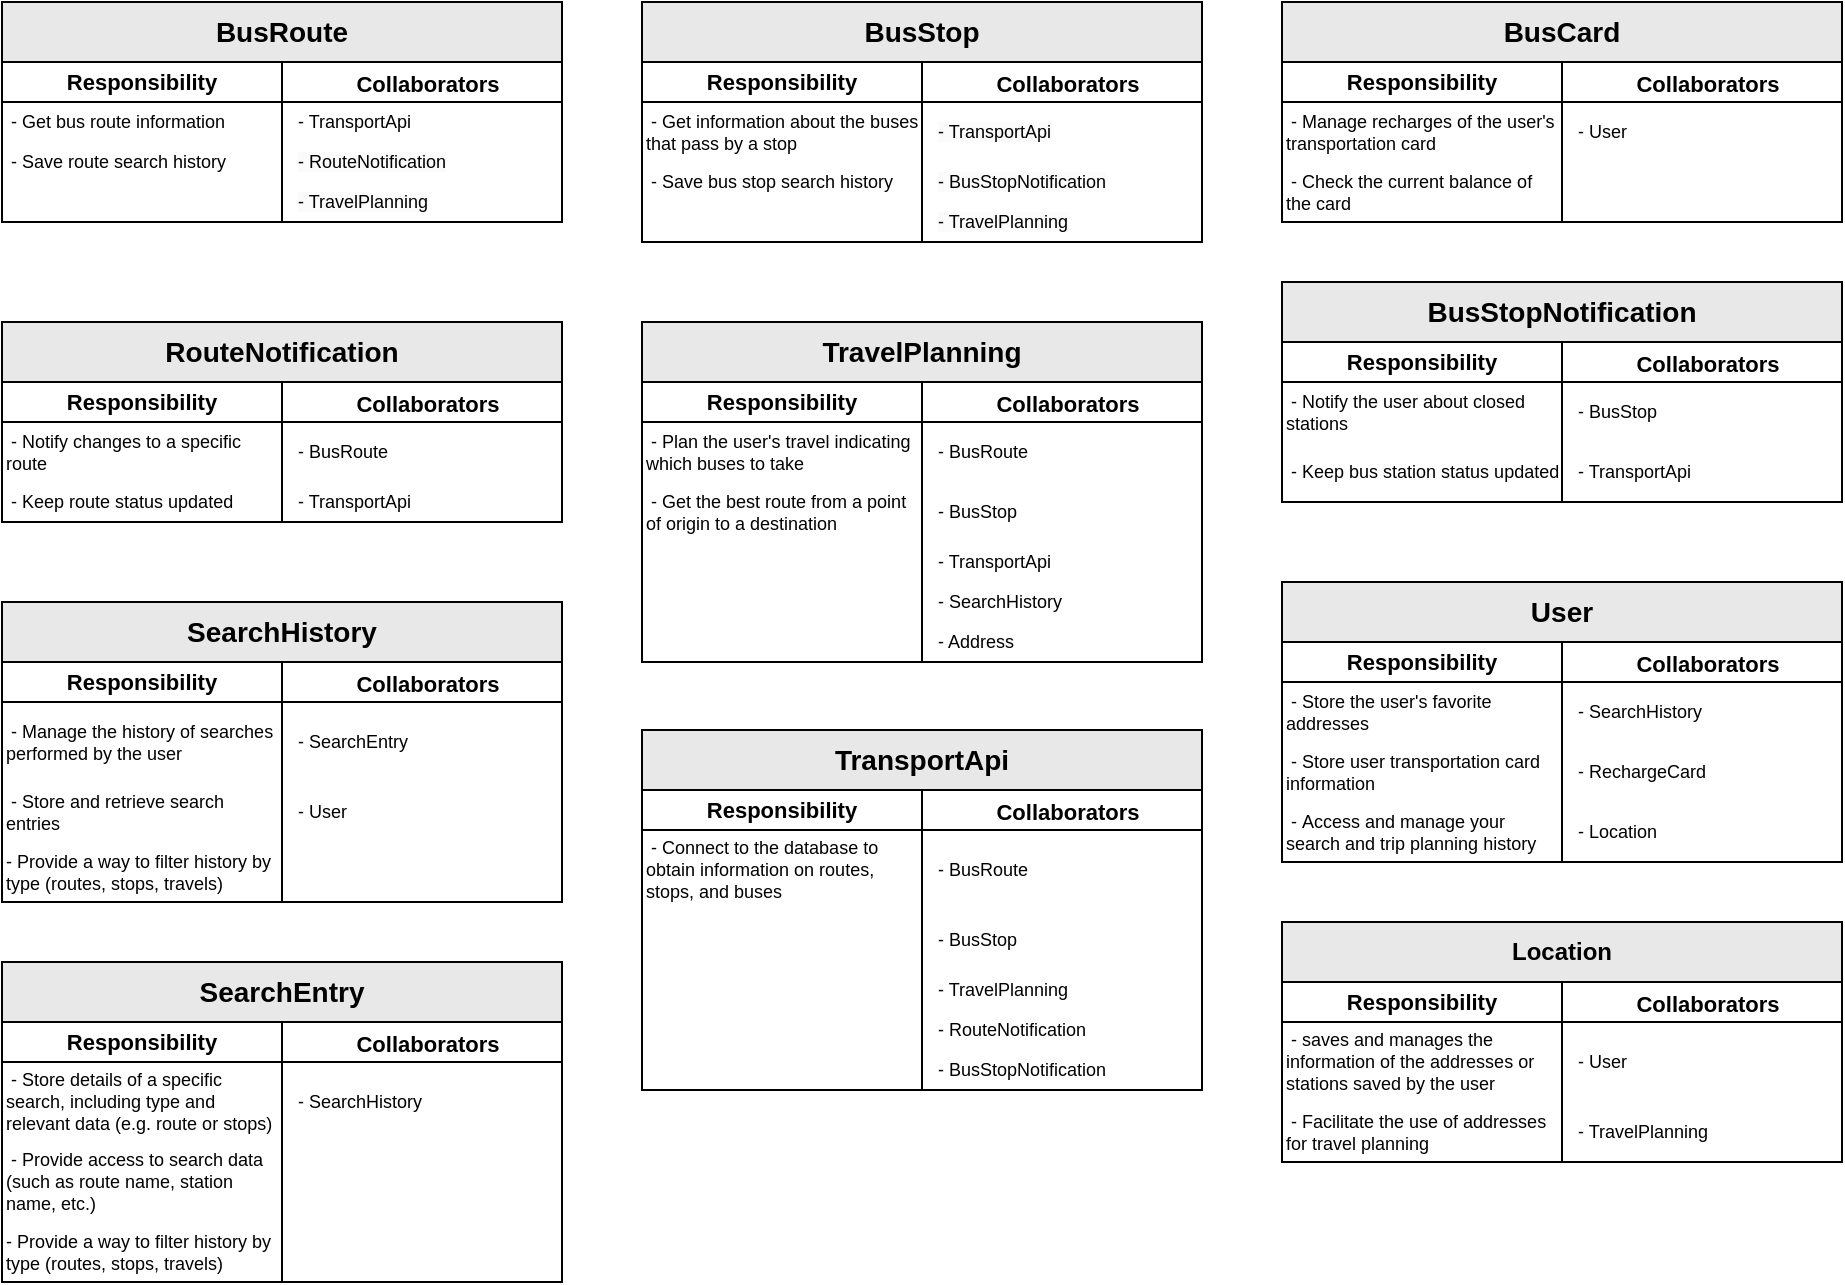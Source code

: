 <mxfile version="24.7.17" pages="3">
  <diagram id="pCYuzpo6gZPoyfS-vr07" name="CRC">
    <mxGraphModel grid="1" page="1" gridSize="10" guides="1" tooltips="1" connect="1" arrows="1" fold="1" pageScale="1" pageWidth="1169" pageHeight="827" math="0" shadow="0">
      <root>
        <mxCell id="0" />
        <mxCell id="1" parent="0" />
        <mxCell id="U7XZ3iKIyfjRVw8lo3Q3-96" value="&lt;span style=&quot;text-wrap: nowrap;&quot;&gt;&lt;font style=&quot;font-size: 14px;&quot;&gt;BusRoute&lt;/font&gt;&lt;/span&gt;" style="shape=table;startSize=30;container=1;collapsible=1;childLayout=tableLayout;fixedRows=1;rowLines=0;fontStyle=1;align=center;resizeLast=1;html=1;whiteSpace=wrap;swimlaneLine=1;rounded=0;shadow=0;gradientColor=none;fillStyle=auto;fillColor=#E8E8E8;" parent="1" vertex="1">
          <mxGeometry x="40" y="40" width="280.0" height="110" as="geometry">
            <mxRectangle x="120" y="100" width="150" height="30" as="alternateBounds" />
          </mxGeometry>
        </mxCell>
        <mxCell id="U7XZ3iKIyfjRVw8lo3Q3-97" value="" style="shape=tableRow;horizontal=0;startSize=0;swimlaneHead=0;swimlaneBody=0;fillColor=none;collapsible=0;dropTarget=0;points=[[0,0.5],[1,0.5]];portConstraint=eastwest;top=0;left=0;right=0;bottom=1;html=1;fontStyle=4" parent="U7XZ3iKIyfjRVw8lo3Q3-96" vertex="1">
          <mxGeometry y="30" width="280.0" height="20" as="geometry" />
        </mxCell>
        <mxCell id="U7XZ3iKIyfjRVw8lo3Q3-98" value="&lt;span style=&quot;font-size: 11px;&quot;&gt;Responsibility&lt;/span&gt;" style="shape=partialRectangle;connectable=0;fillColor=none;top=0;left=0;bottom=0;right=0;fontStyle=1;overflow=hidden;html=1;whiteSpace=wrap;fontSize=11;" parent="U7XZ3iKIyfjRVw8lo3Q3-97" vertex="1">
          <mxGeometry width="140" height="20" as="geometry">
            <mxRectangle width="140" height="20" as="alternateBounds" />
          </mxGeometry>
        </mxCell>
        <mxCell id="U7XZ3iKIyfjRVw8lo3Q3-99" value="&lt;div style=&quot;&quot;&gt;&lt;font style=&quot;font-size: 11px;&quot;&gt;Collaborators&lt;/font&gt;&lt;/div&gt;" style="shape=partialRectangle;connectable=0;fillColor=none;top=0;left=0;bottom=0;right=0;align=center;spacingLeft=6;fontStyle=1;overflow=hidden;html=1;whiteSpace=wrap;fontSize=13;" parent="U7XZ3iKIyfjRVw8lo3Q3-97" vertex="1">
          <mxGeometry x="140" width="140.0" height="20" as="geometry">
            <mxRectangle width="140.0" height="20" as="alternateBounds" />
          </mxGeometry>
        </mxCell>
        <mxCell id="U7XZ3iKIyfjRVw8lo3Q3-100" value="" style="shape=tableRow;horizontal=0;startSize=0;swimlaneHead=0;swimlaneBody=0;fillColor=none;collapsible=0;dropTarget=0;points=[[0,0.5],[1,0.5]];portConstraint=eastwest;top=0;left=0;right=0;bottom=0;html=1;" parent="U7XZ3iKIyfjRVw8lo3Q3-96" vertex="1">
          <mxGeometry y="50" width="280.0" height="20" as="geometry" />
        </mxCell>
        <mxCell id="U7XZ3iKIyfjRVw8lo3Q3-101" value="&amp;nbsp;- Get bus route information" style="shape=partialRectangle;connectable=0;fillColor=none;top=0;left=0;bottom=0;right=0;editable=1;overflow=hidden;html=1;whiteSpace=wrap;align=left;fontSize=9;" parent="U7XZ3iKIyfjRVw8lo3Q3-100" vertex="1">
          <mxGeometry width="140" height="20" as="geometry">
            <mxRectangle width="140" height="20" as="alternateBounds" />
          </mxGeometry>
        </mxCell>
        <mxCell id="U7XZ3iKIyfjRVw8lo3Q3-102" value="- TransportApi" style="shape=partialRectangle;connectable=0;fillColor=none;top=0;left=0;bottom=0;right=0;align=left;spacingLeft=6;overflow=hidden;html=1;whiteSpace=wrap;fontSize=9;" parent="U7XZ3iKIyfjRVw8lo3Q3-100" vertex="1">
          <mxGeometry x="140" width="140.0" height="20" as="geometry">
            <mxRectangle width="140.0" height="20" as="alternateBounds" />
          </mxGeometry>
        </mxCell>
        <mxCell id="U7XZ3iKIyfjRVw8lo3Q3-103" value="" style="shape=tableRow;horizontal=0;startSize=0;swimlaneHead=0;swimlaneBody=0;fillColor=none;collapsible=0;dropTarget=0;points=[[0,0.5],[1,0.5]];portConstraint=eastwest;top=0;left=0;right=0;bottom=0;html=1;" parent="U7XZ3iKIyfjRVw8lo3Q3-96" vertex="1">
          <mxGeometry y="70" width="280.0" height="20" as="geometry" />
        </mxCell>
        <mxCell id="U7XZ3iKIyfjRVw8lo3Q3-104" value="&amp;nbsp;- Save route search history" style="shape=partialRectangle;connectable=0;fillColor=none;top=0;left=0;bottom=0;right=0;editable=1;overflow=hidden;html=1;whiteSpace=wrap;fontSize=9;align=left;" parent="U7XZ3iKIyfjRVw8lo3Q3-103" vertex="1">
          <mxGeometry width="140" height="20" as="geometry">
            <mxRectangle width="140" height="20" as="alternateBounds" />
          </mxGeometry>
        </mxCell>
        <mxCell id="U7XZ3iKIyfjRVw8lo3Q3-105" value="" style="shape=partialRectangle;connectable=0;fillColor=none;top=0;left=0;bottom=0;right=0;align=left;spacingLeft=6;overflow=hidden;html=1;whiteSpace=wrap;fontSize=9;" parent="U7XZ3iKIyfjRVw8lo3Q3-103" vertex="1">
          <mxGeometry x="140" width="140.0" height="20" as="geometry">
            <mxRectangle width="140.0" height="20" as="alternateBounds" />
          </mxGeometry>
        </mxCell>
        <mxCell id="GOFh9uwzWzlSreIbZb03-23" style="shape=tableRow;horizontal=0;startSize=0;swimlaneHead=0;swimlaneBody=0;fillColor=none;collapsible=0;dropTarget=0;points=[[0,0.5],[1,0.5]];portConstraint=eastwest;top=0;left=0;right=0;bottom=0;html=1;" parent="U7XZ3iKIyfjRVw8lo3Q3-96" vertex="1">
          <mxGeometry y="90" width="280.0" height="20" as="geometry" />
        </mxCell>
        <mxCell id="GOFh9uwzWzlSreIbZb03-24" style="shape=partialRectangle;connectable=0;fillColor=none;top=0;left=0;bottom=0;right=0;editable=1;overflow=hidden;html=1;whiteSpace=wrap;fontSize=9;align=left;" parent="GOFh9uwzWzlSreIbZb03-23" vertex="1">
          <mxGeometry width="140" height="20" as="geometry">
            <mxRectangle width="140" height="20" as="alternateBounds" />
          </mxGeometry>
        </mxCell>
        <mxCell id="GOFh9uwzWzlSreIbZb03-25" value="&lt;span style=&quot;color: rgb(0, 0, 0); font-family: Helvetica; font-size: 9px; font-style: normal; font-variant-ligatures: normal; font-variant-caps: normal; font-weight: 400; letter-spacing: normal; orphans: 2; text-align: left; text-indent: 0px; text-transform: none; widows: 2; word-spacing: 0px; -webkit-text-stroke-width: 0px; white-space: normal; background-color: rgb(251, 251, 251); text-decoration-thickness: initial; text-decoration-style: initial; text-decoration-color: initial; display: inline !important; float: none;&quot;&gt;- TravelPlanning&lt;/span&gt;" style="shape=partialRectangle;connectable=0;fillColor=none;top=0;left=0;bottom=0;right=0;align=left;spacingLeft=6;overflow=hidden;html=1;whiteSpace=wrap;fontSize=9;" parent="GOFh9uwzWzlSreIbZb03-23" vertex="1">
          <mxGeometry x="140" width="140.0" height="20" as="geometry">
            <mxRectangle width="140.0" height="20" as="alternateBounds" />
          </mxGeometry>
        </mxCell>
        <mxCell id="GOFh9uwzWzlSreIbZb03-3" value="&lt;span style=&quot;text-wrap: nowrap;&quot;&gt;&lt;font style=&quot;font-size: 14px;&quot;&gt;BusStop&lt;/font&gt;&lt;/span&gt;" style="shape=table;startSize=30;container=1;collapsible=1;childLayout=tableLayout;fixedRows=1;rowLines=0;fontStyle=1;align=center;resizeLast=1;html=1;whiteSpace=wrap;swimlaneLine=1;rounded=0;shadow=0;gradientColor=none;fillStyle=auto;fillColor=#E8E8E8;" parent="1" vertex="1">
          <mxGeometry x="360" y="40" width="280" height="120" as="geometry">
            <mxRectangle x="120" y="100" width="150" height="30" as="alternateBounds" />
          </mxGeometry>
        </mxCell>
        <mxCell id="GOFh9uwzWzlSreIbZb03-4" value="" style="shape=tableRow;horizontal=0;startSize=0;swimlaneHead=0;swimlaneBody=0;fillColor=none;collapsible=0;dropTarget=0;points=[[0,0.5],[1,0.5]];portConstraint=eastwest;top=0;left=0;right=0;bottom=1;html=1;fontStyle=4" parent="GOFh9uwzWzlSreIbZb03-3" vertex="1">
          <mxGeometry y="30" width="280" height="20" as="geometry" />
        </mxCell>
        <mxCell id="GOFh9uwzWzlSreIbZb03-5" value="&lt;span style=&quot;font-size: 11px;&quot;&gt;Responsibility&lt;/span&gt;" style="shape=partialRectangle;connectable=0;fillColor=none;top=0;left=0;bottom=0;right=0;fontStyle=1;overflow=hidden;html=1;whiteSpace=wrap;fontSize=11;" parent="GOFh9uwzWzlSreIbZb03-4" vertex="1">
          <mxGeometry width="140" height="20" as="geometry">
            <mxRectangle width="140" height="20" as="alternateBounds" />
          </mxGeometry>
        </mxCell>
        <mxCell id="GOFh9uwzWzlSreIbZb03-6" value="&lt;div style=&quot;&quot;&gt;&lt;font style=&quot;font-size: 11px;&quot;&gt;Collaborators&lt;/font&gt;&lt;/div&gt;" style="shape=partialRectangle;connectable=0;fillColor=none;top=0;left=0;bottom=0;right=0;align=center;spacingLeft=6;fontStyle=1;overflow=hidden;html=1;whiteSpace=wrap;fontSize=13;" parent="GOFh9uwzWzlSreIbZb03-4" vertex="1">
          <mxGeometry x="140" width="140" height="20" as="geometry">
            <mxRectangle width="140" height="20" as="alternateBounds" />
          </mxGeometry>
        </mxCell>
        <mxCell id="GOFh9uwzWzlSreIbZb03-7" value="" style="shape=tableRow;horizontal=0;startSize=0;swimlaneHead=0;swimlaneBody=0;fillColor=none;collapsible=0;dropTarget=0;points=[[0,0.5],[1,0.5]];portConstraint=eastwest;top=0;left=0;right=0;bottom=0;html=1;" parent="GOFh9uwzWzlSreIbZb03-3" vertex="1">
          <mxGeometry y="50" width="280" height="30" as="geometry" />
        </mxCell>
        <mxCell id="GOFh9uwzWzlSreIbZb03-8" value="&amp;nbsp;- Get information about the buses that pass by a stop" style="shape=partialRectangle;connectable=0;fillColor=none;top=0;left=0;bottom=0;right=0;editable=1;overflow=hidden;html=1;whiteSpace=wrap;align=left;fontSize=9;" parent="GOFh9uwzWzlSreIbZb03-7" vertex="1">
          <mxGeometry width="140" height="30" as="geometry">
            <mxRectangle width="140" height="30" as="alternateBounds" />
          </mxGeometry>
        </mxCell>
        <mxCell id="GOFh9uwzWzlSreIbZb03-9" value="&lt;span style=&quot;color: rgb(0, 0, 0); font-family: Helvetica; font-size: 9px; font-style: normal; font-variant-ligatures: normal; font-variant-caps: normal; font-weight: 400; letter-spacing: normal; orphans: 2; text-align: left; text-indent: 0px; text-transform: none; widows: 2; word-spacing: 0px; -webkit-text-stroke-width: 0px; white-space: normal; background-color: rgb(251, 251, 251); text-decoration-thickness: initial; text-decoration-style: initial; text-decoration-color: initial; display: inline !important; float: none;&quot;&gt;- TransportApi&lt;/span&gt;" style="shape=partialRectangle;connectable=0;fillColor=none;top=0;left=0;bottom=0;right=0;align=left;spacingLeft=6;overflow=hidden;html=1;whiteSpace=wrap;fontSize=9;" parent="GOFh9uwzWzlSreIbZb03-7" vertex="1">
          <mxGeometry x="140" width="140" height="30" as="geometry">
            <mxRectangle width="140" height="30" as="alternateBounds" />
          </mxGeometry>
        </mxCell>
        <mxCell id="GOFh9uwzWzlSreIbZb03-10" value="" style="shape=tableRow;horizontal=0;startSize=0;swimlaneHead=0;swimlaneBody=0;fillColor=none;collapsible=0;dropTarget=0;points=[[0,0.5],[1,0.5]];portConstraint=eastwest;top=0;left=0;right=0;bottom=0;html=1;" parent="GOFh9uwzWzlSreIbZb03-3" vertex="1">
          <mxGeometry y="80" width="280" height="20" as="geometry" />
        </mxCell>
        <mxCell id="GOFh9uwzWzlSreIbZb03-11" value="&amp;nbsp;- Save bus stop search history" style="shape=partialRectangle;connectable=0;fillColor=none;top=0;left=0;bottom=0;right=0;editable=1;overflow=hidden;html=1;whiteSpace=wrap;fontSize=9;align=left;" parent="GOFh9uwzWzlSreIbZb03-10" vertex="1">
          <mxGeometry width="140" height="20" as="geometry">
            <mxRectangle width="140" height="20" as="alternateBounds" />
          </mxGeometry>
        </mxCell>
        <mxCell id="GOFh9uwzWzlSreIbZb03-12" value="&lt;span style=&quot;color: rgb(0, 0, 0); font-family: Helvetica; font-size: 9px; font-style: normal; font-variant-ligatures: normal; font-variant-caps: normal; font-weight: 400; letter-spacing: normal; orphans: 2; text-align: left; text-indent: 0px; text-transform: none; widows: 2; word-spacing: 0px; -webkit-text-stroke-width: 0px; white-space: normal; background-color: rgb(251, 251, 251); text-decoration-thickness: initial; text-decoration-style: initial; text-decoration-color: initial; display: inline !important; float: none;&quot;&gt;- BusStopNotification&lt;/span&gt;" style="shape=partialRectangle;connectable=0;fillColor=none;top=0;left=0;bottom=0;right=0;align=left;spacingLeft=6;overflow=hidden;html=1;whiteSpace=wrap;fontSize=9;" parent="GOFh9uwzWzlSreIbZb03-10" vertex="1">
          <mxGeometry x="140" width="140" height="20" as="geometry">
            <mxRectangle width="140" height="20" as="alternateBounds" />
          </mxGeometry>
        </mxCell>
        <mxCell id="V7HMOvmReYeBTQIypr3q-43" style="shape=tableRow;horizontal=0;startSize=0;swimlaneHead=0;swimlaneBody=0;fillColor=none;collapsible=0;dropTarget=0;points=[[0,0.5],[1,0.5]];portConstraint=eastwest;top=0;left=0;right=0;bottom=0;html=1;" parent="GOFh9uwzWzlSreIbZb03-3" vertex="1">
          <mxGeometry y="100" width="280" height="20" as="geometry" />
        </mxCell>
        <mxCell id="V7HMOvmReYeBTQIypr3q-44" style="shape=partialRectangle;connectable=0;fillColor=none;top=0;left=0;bottom=0;right=0;editable=1;overflow=hidden;html=1;whiteSpace=wrap;fontSize=9;align=left;" parent="V7HMOvmReYeBTQIypr3q-43" vertex="1">
          <mxGeometry width="140" height="20" as="geometry">
            <mxRectangle width="140" height="20" as="alternateBounds" />
          </mxGeometry>
        </mxCell>
        <mxCell id="V7HMOvmReYeBTQIypr3q-45" value="" style="shape=partialRectangle;connectable=0;fillColor=none;top=0;left=0;bottom=0;right=0;align=left;spacingLeft=6;overflow=hidden;html=1;whiteSpace=wrap;fontSize=9;" parent="V7HMOvmReYeBTQIypr3q-43" vertex="1">
          <mxGeometry x="140" width="140" height="20" as="geometry">
            <mxRectangle width="140" height="20" as="alternateBounds" />
          </mxGeometry>
        </mxCell>
        <mxCell id="GOFh9uwzWzlSreIbZb03-13" value="&lt;span style=&quot;text-wrap: nowrap;&quot;&gt;&lt;font style=&quot;font-size: 14px;&quot;&gt;RouteNotification&lt;/font&gt;&lt;/span&gt;" style="shape=table;startSize=30;container=1;collapsible=1;childLayout=tableLayout;fixedRows=1;rowLines=0;fontStyle=1;align=center;resizeLast=1;html=1;whiteSpace=wrap;swimlaneLine=1;rounded=0;shadow=0;gradientColor=none;fillStyle=auto;fillColor=#E8E8E8;" parent="1" vertex="1">
          <mxGeometry x="40" y="200" width="280.0" height="100" as="geometry">
            <mxRectangle x="120" y="100" width="150" height="30" as="alternateBounds" />
          </mxGeometry>
        </mxCell>
        <mxCell id="GOFh9uwzWzlSreIbZb03-14" value="" style="shape=tableRow;horizontal=0;startSize=0;swimlaneHead=0;swimlaneBody=0;fillColor=none;collapsible=0;dropTarget=0;points=[[0,0.5],[1,0.5]];portConstraint=eastwest;top=0;left=0;right=0;bottom=1;html=1;fontStyle=4" parent="GOFh9uwzWzlSreIbZb03-13" vertex="1">
          <mxGeometry y="30" width="280.0" height="20" as="geometry" />
        </mxCell>
        <mxCell id="GOFh9uwzWzlSreIbZb03-15" value="&lt;span style=&quot;font-size: 11px;&quot;&gt;Responsibility&lt;/span&gt;" style="shape=partialRectangle;connectable=0;fillColor=none;top=0;left=0;bottom=0;right=0;fontStyle=1;overflow=hidden;html=1;whiteSpace=wrap;fontSize=11;" parent="GOFh9uwzWzlSreIbZb03-14" vertex="1">
          <mxGeometry width="140" height="20" as="geometry">
            <mxRectangle width="140" height="20" as="alternateBounds" />
          </mxGeometry>
        </mxCell>
        <mxCell id="GOFh9uwzWzlSreIbZb03-16" value="&lt;div style=&quot;&quot;&gt;&lt;font style=&quot;font-size: 11px;&quot;&gt;Collaborators&lt;/font&gt;&lt;/div&gt;" style="shape=partialRectangle;connectable=0;fillColor=none;top=0;left=0;bottom=0;right=0;align=center;spacingLeft=6;fontStyle=1;overflow=hidden;html=1;whiteSpace=wrap;fontSize=13;" parent="GOFh9uwzWzlSreIbZb03-14" vertex="1">
          <mxGeometry x="140" width="140.0" height="20" as="geometry">
            <mxRectangle width="140.0" height="20" as="alternateBounds" />
          </mxGeometry>
        </mxCell>
        <mxCell id="GOFh9uwzWzlSreIbZb03-17" value="" style="shape=tableRow;horizontal=0;startSize=0;swimlaneHead=0;swimlaneBody=0;fillColor=none;collapsible=0;dropTarget=0;points=[[0,0.5],[1,0.5]];portConstraint=eastwest;top=0;left=0;right=0;bottom=0;html=1;" parent="GOFh9uwzWzlSreIbZb03-13" vertex="1">
          <mxGeometry y="50" width="280.0" height="30" as="geometry" />
        </mxCell>
        <mxCell id="GOFh9uwzWzlSreIbZb03-18" value="&amp;nbsp;-&amp;nbsp;Notify changes to a specific route" style="shape=partialRectangle;connectable=0;fillColor=none;top=0;left=0;bottom=0;right=0;editable=1;overflow=hidden;html=1;whiteSpace=wrap;align=left;fontSize=9;" parent="GOFh9uwzWzlSreIbZb03-17" vertex="1">
          <mxGeometry width="140" height="30" as="geometry">
            <mxRectangle width="140" height="30" as="alternateBounds" />
          </mxGeometry>
        </mxCell>
        <mxCell id="GOFh9uwzWzlSreIbZb03-19" value="- BusRoute" style="shape=partialRectangle;connectable=0;fillColor=none;top=0;left=0;bottom=0;right=0;align=left;spacingLeft=6;overflow=hidden;html=1;whiteSpace=wrap;fontSize=9;" parent="GOFh9uwzWzlSreIbZb03-17" vertex="1">
          <mxGeometry x="140" width="140.0" height="30" as="geometry">
            <mxRectangle width="140.0" height="30" as="alternateBounds" />
          </mxGeometry>
        </mxCell>
        <mxCell id="GOFh9uwzWzlSreIbZb03-20" value="" style="shape=tableRow;horizontal=0;startSize=0;swimlaneHead=0;swimlaneBody=0;fillColor=none;collapsible=0;dropTarget=0;points=[[0,0.5],[1,0.5]];portConstraint=eastwest;top=0;left=0;right=0;bottom=0;html=1;" parent="GOFh9uwzWzlSreIbZb03-13" vertex="1">
          <mxGeometry y="80" width="280.0" height="20" as="geometry" />
        </mxCell>
        <mxCell id="GOFh9uwzWzlSreIbZb03-21" value="&amp;nbsp;- Keep route status updated" style="shape=partialRectangle;connectable=0;fillColor=none;top=0;left=0;bottom=0;right=0;editable=1;overflow=hidden;html=1;whiteSpace=wrap;fontSize=9;align=left;" parent="GOFh9uwzWzlSreIbZb03-20" vertex="1">
          <mxGeometry width="140" height="20" as="geometry">
            <mxRectangle width="140" height="20" as="alternateBounds" />
          </mxGeometry>
        </mxCell>
        <mxCell id="GOFh9uwzWzlSreIbZb03-22" value="- TransportApi" style="shape=partialRectangle;connectable=0;fillColor=none;top=0;left=0;bottom=0;right=0;align=left;spacingLeft=6;overflow=hidden;html=1;whiteSpace=wrap;fontSize=9;" parent="GOFh9uwzWzlSreIbZb03-20" vertex="1">
          <mxGeometry x="140" width="140.0" height="20" as="geometry">
            <mxRectangle width="140.0" height="20" as="alternateBounds" />
          </mxGeometry>
        </mxCell>
        <mxCell id="GOFh9uwzWzlSreIbZb03-26" value="&lt;span style=&quot;text-wrap: nowrap;&quot;&gt;&lt;font style=&quot;font-size: 14px;&quot;&gt;TravelPlanning&lt;/font&gt;&lt;/span&gt;" style="shape=table;startSize=30;container=1;collapsible=1;childLayout=tableLayout;fixedRows=1;rowLines=0;fontStyle=1;align=center;resizeLast=1;html=1;whiteSpace=wrap;swimlaneLine=1;rounded=0;shadow=0;gradientColor=none;fillStyle=auto;fillColor=#E8E8E8;" parent="1" vertex="1">
          <mxGeometry x="360" y="200" width="280" height="170" as="geometry">
            <mxRectangle x="120" y="100" width="150" height="30" as="alternateBounds" />
          </mxGeometry>
        </mxCell>
        <mxCell id="GOFh9uwzWzlSreIbZb03-27" value="" style="shape=tableRow;horizontal=0;startSize=0;swimlaneHead=0;swimlaneBody=0;fillColor=none;collapsible=0;dropTarget=0;points=[[0,0.5],[1,0.5]];portConstraint=eastwest;top=0;left=0;right=0;bottom=1;html=1;fontStyle=4" parent="GOFh9uwzWzlSreIbZb03-26" vertex="1">
          <mxGeometry y="30" width="280" height="20" as="geometry" />
        </mxCell>
        <mxCell id="GOFh9uwzWzlSreIbZb03-28" value="&lt;span style=&quot;font-size: 11px;&quot;&gt;Responsibility&lt;/span&gt;" style="shape=partialRectangle;connectable=0;fillColor=none;top=0;left=0;bottom=0;right=0;fontStyle=1;overflow=hidden;html=1;whiteSpace=wrap;fontSize=11;" parent="GOFh9uwzWzlSreIbZb03-27" vertex="1">
          <mxGeometry width="140" height="20" as="geometry">
            <mxRectangle width="140" height="20" as="alternateBounds" />
          </mxGeometry>
        </mxCell>
        <mxCell id="GOFh9uwzWzlSreIbZb03-29" value="&lt;div style=&quot;&quot;&gt;&lt;font style=&quot;font-size: 11px;&quot;&gt;Collaborators&lt;/font&gt;&lt;/div&gt;" style="shape=partialRectangle;connectable=0;fillColor=none;top=0;left=0;bottom=0;right=0;align=center;spacingLeft=6;fontStyle=1;overflow=hidden;html=1;whiteSpace=wrap;fontSize=13;" parent="GOFh9uwzWzlSreIbZb03-27" vertex="1">
          <mxGeometry x="140" width="140" height="20" as="geometry">
            <mxRectangle width="140" height="20" as="alternateBounds" />
          </mxGeometry>
        </mxCell>
        <mxCell id="GOFh9uwzWzlSreIbZb03-30" value="" style="shape=tableRow;horizontal=0;startSize=0;swimlaneHead=0;swimlaneBody=0;fillColor=none;collapsible=0;dropTarget=0;points=[[0,0.5],[1,0.5]];portConstraint=eastwest;top=0;left=0;right=0;bottom=0;html=1;" parent="GOFh9uwzWzlSreIbZb03-26" vertex="1">
          <mxGeometry y="50" width="280" height="30" as="geometry" />
        </mxCell>
        <mxCell id="GOFh9uwzWzlSreIbZb03-31" value="&amp;nbsp;-&amp;nbsp;Plan the user&#39;s travel indicating which buses to take" style="shape=partialRectangle;connectable=0;fillColor=none;top=0;left=0;bottom=0;right=0;editable=1;overflow=hidden;html=1;whiteSpace=wrap;align=left;fontSize=9;" parent="GOFh9uwzWzlSreIbZb03-30" vertex="1">
          <mxGeometry width="140" height="30" as="geometry">
            <mxRectangle width="140" height="30" as="alternateBounds" />
          </mxGeometry>
        </mxCell>
        <mxCell id="GOFh9uwzWzlSreIbZb03-32" value="- BusRoute" style="shape=partialRectangle;connectable=0;fillColor=none;top=0;left=0;bottom=0;right=0;align=left;spacingLeft=6;overflow=hidden;html=1;whiteSpace=wrap;fontSize=9;" parent="GOFh9uwzWzlSreIbZb03-30" vertex="1">
          <mxGeometry x="140" width="140" height="30" as="geometry">
            <mxRectangle width="140" height="30" as="alternateBounds" />
          </mxGeometry>
        </mxCell>
        <mxCell id="GOFh9uwzWzlSreIbZb03-33" value="" style="shape=tableRow;horizontal=0;startSize=0;swimlaneHead=0;swimlaneBody=0;fillColor=none;collapsible=0;dropTarget=0;points=[[0,0.5],[1,0.5]];portConstraint=eastwest;top=0;left=0;right=0;bottom=0;html=1;" parent="GOFh9uwzWzlSreIbZb03-26" vertex="1">
          <mxGeometry y="80" width="280" height="30" as="geometry" />
        </mxCell>
        <mxCell id="GOFh9uwzWzlSreIbZb03-34" value="&amp;nbsp;- Get the best route from a point of origin to a destination" style="shape=partialRectangle;connectable=0;fillColor=none;top=0;left=0;bottom=0;right=0;editable=1;overflow=hidden;html=1;whiteSpace=wrap;fontSize=9;align=left;" parent="GOFh9uwzWzlSreIbZb03-33" vertex="1">
          <mxGeometry width="140" height="30" as="geometry">
            <mxRectangle width="140" height="30" as="alternateBounds" />
          </mxGeometry>
        </mxCell>
        <mxCell id="GOFh9uwzWzlSreIbZb03-35" value="- BusStop" style="shape=partialRectangle;connectable=0;fillColor=none;top=0;left=0;bottom=0;right=0;align=left;spacingLeft=6;overflow=hidden;html=1;whiteSpace=wrap;fontSize=9;" parent="GOFh9uwzWzlSreIbZb03-33" vertex="1">
          <mxGeometry x="140" width="140" height="30" as="geometry">
            <mxRectangle width="140" height="30" as="alternateBounds" />
          </mxGeometry>
        </mxCell>
        <mxCell id="GOFh9uwzWzlSreIbZb03-36" style="shape=tableRow;horizontal=0;startSize=0;swimlaneHead=0;swimlaneBody=0;fillColor=none;collapsible=0;dropTarget=0;points=[[0,0.5],[1,0.5]];portConstraint=eastwest;top=0;left=0;right=0;bottom=0;html=1;" parent="GOFh9uwzWzlSreIbZb03-26" vertex="1">
          <mxGeometry y="110" width="280" height="20" as="geometry" />
        </mxCell>
        <mxCell id="GOFh9uwzWzlSreIbZb03-37" style="shape=partialRectangle;connectable=0;fillColor=none;top=0;left=0;bottom=0;right=0;editable=1;overflow=hidden;html=1;whiteSpace=wrap;fontSize=9;align=left;" parent="GOFh9uwzWzlSreIbZb03-36" vertex="1">
          <mxGeometry width="140" height="20" as="geometry">
            <mxRectangle width="140" height="20" as="alternateBounds" />
          </mxGeometry>
        </mxCell>
        <mxCell id="GOFh9uwzWzlSreIbZb03-38" value="- TransportApi" style="shape=partialRectangle;connectable=0;fillColor=none;top=0;left=0;bottom=0;right=0;align=left;spacingLeft=6;overflow=hidden;html=1;whiteSpace=wrap;fontSize=9;" parent="GOFh9uwzWzlSreIbZb03-36" vertex="1">
          <mxGeometry x="140" width="140" height="20" as="geometry">
            <mxRectangle width="140" height="20" as="alternateBounds" />
          </mxGeometry>
        </mxCell>
        <mxCell id="V7HMOvmReYeBTQIypr3q-55" style="shape=tableRow;horizontal=0;startSize=0;swimlaneHead=0;swimlaneBody=0;fillColor=none;collapsible=0;dropTarget=0;points=[[0,0.5],[1,0.5]];portConstraint=eastwest;top=0;left=0;right=0;bottom=0;html=1;" parent="GOFh9uwzWzlSreIbZb03-26" vertex="1">
          <mxGeometry y="130" width="280" height="20" as="geometry" />
        </mxCell>
        <mxCell id="V7HMOvmReYeBTQIypr3q-56" style="shape=partialRectangle;connectable=0;fillColor=none;top=0;left=0;bottom=0;right=0;editable=1;overflow=hidden;html=1;whiteSpace=wrap;fontSize=9;align=left;" parent="V7HMOvmReYeBTQIypr3q-55" vertex="1">
          <mxGeometry width="140" height="20" as="geometry">
            <mxRectangle width="140" height="20" as="alternateBounds" />
          </mxGeometry>
        </mxCell>
        <mxCell id="V7HMOvmReYeBTQIypr3q-57" value="- SearchHistory" style="shape=partialRectangle;connectable=0;fillColor=none;top=0;left=0;bottom=0;right=0;align=left;spacingLeft=6;overflow=hidden;html=1;whiteSpace=wrap;fontSize=9;" parent="V7HMOvmReYeBTQIypr3q-55" vertex="1">
          <mxGeometry x="140" width="140" height="20" as="geometry">
            <mxRectangle width="140" height="20" as="alternateBounds" />
          </mxGeometry>
        </mxCell>
        <mxCell id="zwB9ss4a5jS5crWqgeLi-14" style="shape=tableRow;horizontal=0;startSize=0;swimlaneHead=0;swimlaneBody=0;fillColor=none;collapsible=0;dropTarget=0;points=[[0,0.5],[1,0.5]];portConstraint=eastwest;top=0;left=0;right=0;bottom=0;html=1;" parent="GOFh9uwzWzlSreIbZb03-26" vertex="1">
          <mxGeometry y="150" width="280" height="20" as="geometry" />
        </mxCell>
        <mxCell id="zwB9ss4a5jS5crWqgeLi-15" style="shape=partialRectangle;connectable=0;fillColor=none;top=0;left=0;bottom=0;right=0;editable=1;overflow=hidden;html=1;whiteSpace=wrap;fontSize=9;align=left;" parent="zwB9ss4a5jS5crWqgeLi-14" vertex="1">
          <mxGeometry width="140" height="20" as="geometry">
            <mxRectangle width="140" height="20" as="alternateBounds" />
          </mxGeometry>
        </mxCell>
        <mxCell id="zwB9ss4a5jS5crWqgeLi-16" value="- Address" style="shape=partialRectangle;connectable=0;fillColor=none;top=0;left=0;bottom=0;right=0;align=left;spacingLeft=6;overflow=hidden;html=1;whiteSpace=wrap;fontSize=9;" parent="zwB9ss4a5jS5crWqgeLi-14" vertex="1">
          <mxGeometry x="140" width="140" height="20" as="geometry">
            <mxRectangle width="140" height="20" as="alternateBounds" />
          </mxGeometry>
        </mxCell>
        <mxCell id="GOFh9uwzWzlSreIbZb03-39" value="&lt;span style=&quot;text-wrap: nowrap;&quot;&gt;&lt;font style=&quot;font-size: 14px;&quot;&gt;SearchHistory&lt;/font&gt;&lt;/span&gt;" style="shape=table;startSize=30;container=1;collapsible=1;childLayout=tableLayout;fixedRows=1;rowLines=0;fontStyle=1;align=center;resizeLast=1;html=1;whiteSpace=wrap;swimlaneLine=1;rounded=0;shadow=0;gradientColor=none;fillStyle=auto;fillColor=#E8E8E8;" parent="1" vertex="1">
          <mxGeometry x="40" y="340" width="280.0" height="150" as="geometry">
            <mxRectangle x="120" y="100" width="150" height="30" as="alternateBounds" />
          </mxGeometry>
        </mxCell>
        <mxCell id="GOFh9uwzWzlSreIbZb03-40" value="" style="shape=tableRow;horizontal=0;startSize=0;swimlaneHead=0;swimlaneBody=0;fillColor=none;collapsible=0;dropTarget=0;points=[[0,0.5],[1,0.5]];portConstraint=eastwest;top=0;left=0;right=0;bottom=1;html=1;fontStyle=4" parent="GOFh9uwzWzlSreIbZb03-39" vertex="1">
          <mxGeometry y="30" width="280.0" height="20" as="geometry" />
        </mxCell>
        <mxCell id="GOFh9uwzWzlSreIbZb03-41" value="&lt;span style=&quot;font-size: 11px;&quot;&gt;Responsibility&lt;/span&gt;" style="shape=partialRectangle;connectable=0;fillColor=none;top=0;left=0;bottom=0;right=0;fontStyle=1;overflow=hidden;html=1;whiteSpace=wrap;fontSize=11;" parent="GOFh9uwzWzlSreIbZb03-40" vertex="1">
          <mxGeometry width="140" height="20" as="geometry">
            <mxRectangle width="140" height="20" as="alternateBounds" />
          </mxGeometry>
        </mxCell>
        <mxCell id="GOFh9uwzWzlSreIbZb03-42" value="&lt;div style=&quot;&quot;&gt;&lt;font style=&quot;font-size: 11px;&quot;&gt;Collaborators&lt;/font&gt;&lt;/div&gt;" style="shape=partialRectangle;connectable=0;fillColor=none;top=0;left=0;bottom=0;right=0;align=center;spacingLeft=6;fontStyle=1;overflow=hidden;html=1;whiteSpace=wrap;fontSize=13;" parent="GOFh9uwzWzlSreIbZb03-40" vertex="1">
          <mxGeometry x="140" width="140.0" height="20" as="geometry">
            <mxRectangle width="140.0" height="20" as="alternateBounds" />
          </mxGeometry>
        </mxCell>
        <mxCell id="GOFh9uwzWzlSreIbZb03-43" value="" style="shape=tableRow;horizontal=0;startSize=0;swimlaneHead=0;swimlaneBody=0;fillColor=none;collapsible=0;dropTarget=0;points=[[0,0.5],[1,0.5]];portConstraint=eastwest;top=0;left=0;right=0;bottom=0;html=1;" parent="GOFh9uwzWzlSreIbZb03-39" vertex="1">
          <mxGeometry y="50" width="280.0" height="40" as="geometry" />
        </mxCell>
        <mxCell id="GOFh9uwzWzlSreIbZb03-44" value="&amp;nbsp;-&amp;nbsp;Manage the history of searches performed by the user" style="shape=partialRectangle;connectable=0;fillColor=none;top=0;left=0;bottom=0;right=0;editable=1;overflow=hidden;html=1;whiteSpace=wrap;align=left;fontSize=9;" parent="GOFh9uwzWzlSreIbZb03-43" vertex="1">
          <mxGeometry width="140" height="40" as="geometry">
            <mxRectangle width="140" height="40" as="alternateBounds" />
          </mxGeometry>
        </mxCell>
        <mxCell id="GOFh9uwzWzlSreIbZb03-45" value="- SearchEntry" style="shape=partialRectangle;connectable=0;fillColor=none;top=0;left=0;bottom=0;right=0;align=left;spacingLeft=6;overflow=hidden;html=1;whiteSpace=wrap;fontSize=9;" parent="GOFh9uwzWzlSreIbZb03-43" vertex="1">
          <mxGeometry x="140" width="140.0" height="40" as="geometry">
            <mxRectangle width="140.0" height="40" as="alternateBounds" />
          </mxGeometry>
        </mxCell>
        <mxCell id="GOFh9uwzWzlSreIbZb03-46" value="" style="shape=tableRow;horizontal=0;startSize=0;swimlaneHead=0;swimlaneBody=0;fillColor=none;collapsible=0;dropTarget=0;points=[[0,0.5],[1,0.5]];portConstraint=eastwest;top=0;left=0;right=0;bottom=0;html=1;" parent="GOFh9uwzWzlSreIbZb03-39" vertex="1">
          <mxGeometry y="90" width="280.0" height="30" as="geometry" />
        </mxCell>
        <mxCell id="GOFh9uwzWzlSreIbZb03-47" value="&amp;nbsp;- Store and retrieve search entries" style="shape=partialRectangle;connectable=0;fillColor=none;top=0;left=0;bottom=0;right=0;editable=1;overflow=hidden;html=1;whiteSpace=wrap;fontSize=9;align=left;" parent="GOFh9uwzWzlSreIbZb03-46" vertex="1">
          <mxGeometry width="140" height="30" as="geometry">
            <mxRectangle width="140" height="30" as="alternateBounds" />
          </mxGeometry>
        </mxCell>
        <mxCell id="GOFh9uwzWzlSreIbZb03-48" value="- User" style="shape=partialRectangle;connectable=0;fillColor=none;top=0;left=0;bottom=0;right=0;align=left;spacingLeft=6;overflow=hidden;html=1;whiteSpace=wrap;fontSize=9;" parent="GOFh9uwzWzlSreIbZb03-46" vertex="1">
          <mxGeometry x="140" width="140.0" height="30" as="geometry">
            <mxRectangle width="140.0" height="30" as="alternateBounds" />
          </mxGeometry>
        </mxCell>
        <mxCell id="V7HMOvmReYeBTQIypr3q-1" style="shape=tableRow;horizontal=0;startSize=0;swimlaneHead=0;swimlaneBody=0;fillColor=none;collapsible=0;dropTarget=0;points=[[0,0.5],[1,0.5]];portConstraint=eastwest;top=0;left=0;right=0;bottom=0;html=1;" parent="GOFh9uwzWzlSreIbZb03-39" vertex="1">
          <mxGeometry y="120" width="280.0" height="30" as="geometry" />
        </mxCell>
        <mxCell id="V7HMOvmReYeBTQIypr3q-2" value="- Provide a way to filter history by type (routes, stops, travels)" style="shape=partialRectangle;connectable=0;fillColor=none;top=0;left=0;bottom=0;right=0;editable=1;overflow=hidden;html=1;whiteSpace=wrap;fontSize=9;align=left;" parent="V7HMOvmReYeBTQIypr3q-1" vertex="1">
          <mxGeometry width="140" height="30" as="geometry">
            <mxRectangle width="140" height="30" as="alternateBounds" />
          </mxGeometry>
        </mxCell>
        <mxCell id="V7HMOvmReYeBTQIypr3q-3" value="" style="shape=partialRectangle;connectable=0;fillColor=none;top=0;left=0;bottom=0;right=0;align=left;spacingLeft=6;overflow=hidden;html=1;whiteSpace=wrap;fontSize=9;" parent="V7HMOvmReYeBTQIypr3q-1" vertex="1">
          <mxGeometry x="140" width="140.0" height="30" as="geometry">
            <mxRectangle width="140.0" height="30" as="alternateBounds" />
          </mxGeometry>
        </mxCell>
        <mxCell id="GOFh9uwzWzlSreIbZb03-52" value="&lt;span style=&quot;text-wrap: nowrap;&quot;&gt;&lt;font style=&quot;font-size: 14px;&quot;&gt;TransportApi&lt;/font&gt;&lt;/span&gt;" style="shape=table;startSize=30;container=1;collapsible=1;childLayout=tableLayout;fixedRows=1;rowLines=0;fontStyle=1;align=center;resizeLast=1;html=1;whiteSpace=wrap;swimlaneLine=1;rounded=0;shadow=0;gradientColor=none;fillStyle=auto;fillColor=#E8E8E8;" parent="1" vertex="1">
          <mxGeometry x="360" y="404" width="280" height="180.0" as="geometry">
            <mxRectangle x="120" y="100" width="150" height="30" as="alternateBounds" />
          </mxGeometry>
        </mxCell>
        <mxCell id="GOFh9uwzWzlSreIbZb03-53" value="" style="shape=tableRow;horizontal=0;startSize=0;swimlaneHead=0;swimlaneBody=0;fillColor=none;collapsible=0;dropTarget=0;points=[[0,0.5],[1,0.5]];portConstraint=eastwest;top=0;left=0;right=0;bottom=1;html=1;fontStyle=4" parent="GOFh9uwzWzlSreIbZb03-52" vertex="1">
          <mxGeometry y="30" width="280" height="20" as="geometry" />
        </mxCell>
        <mxCell id="GOFh9uwzWzlSreIbZb03-54" value="&lt;span style=&quot;font-size: 11px;&quot;&gt;Responsibility&lt;/span&gt;" style="shape=partialRectangle;connectable=0;fillColor=none;top=0;left=0;bottom=0;right=0;fontStyle=1;overflow=hidden;html=1;whiteSpace=wrap;fontSize=11;" parent="GOFh9uwzWzlSreIbZb03-53" vertex="1">
          <mxGeometry width="140" height="20" as="geometry">
            <mxRectangle width="140" height="20" as="alternateBounds" />
          </mxGeometry>
        </mxCell>
        <mxCell id="GOFh9uwzWzlSreIbZb03-55" value="&lt;div style=&quot;&quot;&gt;&lt;font style=&quot;font-size: 11px;&quot;&gt;Collaborators&lt;/font&gt;&lt;/div&gt;" style="shape=partialRectangle;connectable=0;fillColor=none;top=0;left=0;bottom=0;right=0;align=center;spacingLeft=6;fontStyle=1;overflow=hidden;html=1;whiteSpace=wrap;fontSize=13;" parent="GOFh9uwzWzlSreIbZb03-53" vertex="1">
          <mxGeometry x="140" width="140" height="20" as="geometry">
            <mxRectangle width="140" height="20" as="alternateBounds" />
          </mxGeometry>
        </mxCell>
        <mxCell id="GOFh9uwzWzlSreIbZb03-56" value="" style="shape=tableRow;horizontal=0;startSize=0;swimlaneHead=0;swimlaneBody=0;fillColor=none;collapsible=0;dropTarget=0;points=[[0,0.5],[1,0.5]];portConstraint=eastwest;top=0;left=0;right=0;bottom=0;html=1;" parent="GOFh9uwzWzlSreIbZb03-52" vertex="1">
          <mxGeometry y="50" width="280" height="40" as="geometry" />
        </mxCell>
        <mxCell id="GOFh9uwzWzlSreIbZb03-57" value="&amp;nbsp;-&amp;nbsp;Connect to the database to obtain information on routes, stops, and buses" style="shape=partialRectangle;connectable=0;fillColor=none;top=0;left=0;bottom=0;right=0;editable=1;overflow=hidden;html=1;whiteSpace=wrap;align=left;fontSize=9;" parent="GOFh9uwzWzlSreIbZb03-56" vertex="1">
          <mxGeometry width="140" height="40" as="geometry">
            <mxRectangle width="140" height="40" as="alternateBounds" />
          </mxGeometry>
        </mxCell>
        <mxCell id="GOFh9uwzWzlSreIbZb03-58" value="- BusRoute" style="shape=partialRectangle;connectable=0;fillColor=none;top=0;left=0;bottom=0;right=0;align=left;spacingLeft=6;overflow=hidden;html=1;whiteSpace=wrap;fontSize=9;" parent="GOFh9uwzWzlSreIbZb03-56" vertex="1">
          <mxGeometry x="140" width="140" height="40" as="geometry">
            <mxRectangle width="140" height="40" as="alternateBounds" />
          </mxGeometry>
        </mxCell>
        <mxCell id="GOFh9uwzWzlSreIbZb03-59" value="" style="shape=tableRow;horizontal=0;startSize=0;swimlaneHead=0;swimlaneBody=0;fillColor=none;collapsible=0;dropTarget=0;points=[[0,0.5],[1,0.5]];portConstraint=eastwest;top=0;left=0;right=0;bottom=0;html=1;" parent="GOFh9uwzWzlSreIbZb03-52" vertex="1">
          <mxGeometry y="90" width="280" height="30" as="geometry" />
        </mxCell>
        <mxCell id="GOFh9uwzWzlSreIbZb03-60" value="" style="shape=partialRectangle;connectable=0;fillColor=none;top=0;left=0;bottom=0;right=0;editable=1;overflow=hidden;html=1;whiteSpace=wrap;fontSize=9;align=left;" parent="GOFh9uwzWzlSreIbZb03-59" vertex="1">
          <mxGeometry width="140" height="30" as="geometry">
            <mxRectangle width="140" height="30" as="alternateBounds" />
          </mxGeometry>
        </mxCell>
        <mxCell id="GOFh9uwzWzlSreIbZb03-61" value="- BusStop" style="shape=partialRectangle;connectable=0;fillColor=none;top=0;left=0;bottom=0;right=0;align=left;spacingLeft=6;overflow=hidden;html=1;whiteSpace=wrap;fontSize=9;" parent="GOFh9uwzWzlSreIbZb03-59" vertex="1">
          <mxGeometry x="140" width="140" height="30" as="geometry">
            <mxRectangle width="140" height="30" as="alternateBounds" />
          </mxGeometry>
        </mxCell>
        <mxCell id="GOFh9uwzWzlSreIbZb03-62" style="shape=tableRow;horizontal=0;startSize=0;swimlaneHead=0;swimlaneBody=0;fillColor=none;collapsible=0;dropTarget=0;points=[[0,0.5],[1,0.5]];portConstraint=eastwest;top=0;left=0;right=0;bottom=0;html=1;" parent="GOFh9uwzWzlSreIbZb03-52" vertex="1">
          <mxGeometry y="120" width="280" height="20" as="geometry" />
        </mxCell>
        <mxCell id="GOFh9uwzWzlSreIbZb03-63" style="shape=partialRectangle;connectable=0;fillColor=none;top=0;left=0;bottom=0;right=0;editable=1;overflow=hidden;html=1;whiteSpace=wrap;fontSize=9;align=left;" parent="GOFh9uwzWzlSreIbZb03-62" vertex="1">
          <mxGeometry width="140" height="20" as="geometry">
            <mxRectangle width="140" height="20" as="alternateBounds" />
          </mxGeometry>
        </mxCell>
        <mxCell id="GOFh9uwzWzlSreIbZb03-64" value="- TravelPlanning" style="shape=partialRectangle;connectable=0;fillColor=none;top=0;left=0;bottom=0;right=0;align=left;spacingLeft=6;overflow=hidden;html=1;whiteSpace=wrap;fontSize=9;" parent="GOFh9uwzWzlSreIbZb03-62" vertex="1">
          <mxGeometry x="140" width="140" height="20" as="geometry">
            <mxRectangle width="140" height="20" as="alternateBounds" />
          </mxGeometry>
        </mxCell>
        <mxCell id="GOFh9uwzWzlSreIbZb03-65" style="shape=tableRow;horizontal=0;startSize=0;swimlaneHead=0;swimlaneBody=0;fillColor=none;collapsible=0;dropTarget=0;points=[[0,0.5],[1,0.5]];portConstraint=eastwest;top=0;left=0;right=0;bottom=0;html=1;" parent="GOFh9uwzWzlSreIbZb03-52" vertex="1">
          <mxGeometry y="140" width="280" height="20" as="geometry" />
        </mxCell>
        <mxCell id="GOFh9uwzWzlSreIbZb03-66" style="shape=partialRectangle;connectable=0;fillColor=none;top=0;left=0;bottom=0;right=0;editable=1;overflow=hidden;html=1;whiteSpace=wrap;fontSize=9;align=left;" parent="GOFh9uwzWzlSreIbZb03-65" vertex="1">
          <mxGeometry width="140" height="20" as="geometry">
            <mxRectangle width="140" height="20" as="alternateBounds" />
          </mxGeometry>
        </mxCell>
        <mxCell id="GOFh9uwzWzlSreIbZb03-67" value="- RouteNotification" style="shape=partialRectangle;connectable=0;fillColor=none;top=0;left=0;bottom=0;right=0;align=left;spacingLeft=6;overflow=hidden;html=1;whiteSpace=wrap;fontSize=9;" parent="GOFh9uwzWzlSreIbZb03-65" vertex="1">
          <mxGeometry x="140" width="140" height="20" as="geometry">
            <mxRectangle width="140" height="20" as="alternateBounds" />
          </mxGeometry>
        </mxCell>
        <mxCell id="V7HMOvmReYeBTQIypr3q-46" style="shape=tableRow;horizontal=0;startSize=0;swimlaneHead=0;swimlaneBody=0;fillColor=none;collapsible=0;dropTarget=0;points=[[0,0.5],[1,0.5]];portConstraint=eastwest;top=0;left=0;right=0;bottom=0;html=1;" parent="GOFh9uwzWzlSreIbZb03-52" vertex="1">
          <mxGeometry y="160" width="280" height="20" as="geometry" />
        </mxCell>
        <mxCell id="V7HMOvmReYeBTQIypr3q-47" style="shape=partialRectangle;connectable=0;fillColor=none;top=0;left=0;bottom=0;right=0;editable=1;overflow=hidden;html=1;whiteSpace=wrap;fontSize=9;align=left;" parent="V7HMOvmReYeBTQIypr3q-46" vertex="1">
          <mxGeometry width="140" height="20" as="geometry">
            <mxRectangle width="140" height="20" as="alternateBounds" />
          </mxGeometry>
        </mxCell>
        <mxCell id="V7HMOvmReYeBTQIypr3q-48" value="- BusStopNotification" style="shape=partialRectangle;connectable=0;fillColor=none;top=0;left=0;bottom=0;right=0;align=left;spacingLeft=6;overflow=hidden;html=1;whiteSpace=wrap;fontSize=9;" parent="V7HMOvmReYeBTQIypr3q-46" vertex="1">
          <mxGeometry x="140" width="140" height="20" as="geometry">
            <mxRectangle width="140" height="20" as="alternateBounds" />
          </mxGeometry>
        </mxCell>
        <mxCell id="V7HMOvmReYeBTQIypr3q-4" value="&lt;span style=&quot;text-wrap: nowrap;&quot;&gt;&lt;font style=&quot;font-size: 14px;&quot;&gt;BusCard&lt;/font&gt;&lt;/span&gt;" style="shape=table;startSize=30;container=1;collapsible=1;childLayout=tableLayout;fixedRows=1;rowLines=0;fontStyle=1;align=center;resizeLast=1;html=1;whiteSpace=wrap;swimlaneLine=1;rounded=0;shadow=0;gradientColor=none;fillStyle=auto;fillColor=#E8E8E8;" parent="1" vertex="1">
          <mxGeometry x="680" y="40" width="280" height="110" as="geometry">
            <mxRectangle x="120" y="100" width="150" height="30" as="alternateBounds" />
          </mxGeometry>
        </mxCell>
        <mxCell id="V7HMOvmReYeBTQIypr3q-5" value="" style="shape=tableRow;horizontal=0;startSize=0;swimlaneHead=0;swimlaneBody=0;fillColor=none;collapsible=0;dropTarget=0;points=[[0,0.5],[1,0.5]];portConstraint=eastwest;top=0;left=0;right=0;bottom=1;html=1;fontStyle=4" parent="V7HMOvmReYeBTQIypr3q-4" vertex="1">
          <mxGeometry y="30" width="280" height="20" as="geometry" />
        </mxCell>
        <mxCell id="V7HMOvmReYeBTQIypr3q-6" value="&lt;span style=&quot;font-size: 11px;&quot;&gt;Responsibility&lt;/span&gt;" style="shape=partialRectangle;connectable=0;fillColor=none;top=0;left=0;bottom=0;right=0;fontStyle=1;overflow=hidden;html=1;whiteSpace=wrap;fontSize=11;" parent="V7HMOvmReYeBTQIypr3q-5" vertex="1">
          <mxGeometry width="140" height="20" as="geometry">
            <mxRectangle width="140" height="20" as="alternateBounds" />
          </mxGeometry>
        </mxCell>
        <mxCell id="V7HMOvmReYeBTQIypr3q-7" value="&lt;div style=&quot;&quot;&gt;&lt;font style=&quot;font-size: 11px;&quot;&gt;Collaborators&lt;/font&gt;&lt;/div&gt;" style="shape=partialRectangle;connectable=0;fillColor=none;top=0;left=0;bottom=0;right=0;align=center;spacingLeft=6;fontStyle=1;overflow=hidden;html=1;whiteSpace=wrap;fontSize=13;" parent="V7HMOvmReYeBTQIypr3q-5" vertex="1">
          <mxGeometry x="140" width="140" height="20" as="geometry">
            <mxRectangle width="140" height="20" as="alternateBounds" />
          </mxGeometry>
        </mxCell>
        <mxCell id="V7HMOvmReYeBTQIypr3q-8" value="" style="shape=tableRow;horizontal=0;startSize=0;swimlaneHead=0;swimlaneBody=0;fillColor=none;collapsible=0;dropTarget=0;points=[[0,0.5],[1,0.5]];portConstraint=eastwest;top=0;left=0;right=0;bottom=0;html=1;" parent="V7HMOvmReYeBTQIypr3q-4" vertex="1">
          <mxGeometry y="50" width="280" height="30" as="geometry" />
        </mxCell>
        <mxCell id="V7HMOvmReYeBTQIypr3q-9" value="&amp;nbsp;-&amp;nbsp;Manage recharges of the user&#39;s transportation card" style="shape=partialRectangle;connectable=0;fillColor=none;top=0;left=0;bottom=0;right=0;editable=1;overflow=hidden;html=1;whiteSpace=wrap;align=left;fontSize=9;" parent="V7HMOvmReYeBTQIypr3q-8" vertex="1">
          <mxGeometry width="140" height="30" as="geometry">
            <mxRectangle width="140" height="30" as="alternateBounds" />
          </mxGeometry>
        </mxCell>
        <mxCell id="V7HMOvmReYeBTQIypr3q-10" value="- User" style="shape=partialRectangle;connectable=0;fillColor=none;top=0;left=0;bottom=0;right=0;align=left;spacingLeft=6;overflow=hidden;html=1;whiteSpace=wrap;fontSize=9;" parent="V7HMOvmReYeBTQIypr3q-8" vertex="1">
          <mxGeometry x="140" width="140" height="30" as="geometry">
            <mxRectangle width="140" height="30" as="alternateBounds" />
          </mxGeometry>
        </mxCell>
        <mxCell id="V7HMOvmReYeBTQIypr3q-11" value="" style="shape=tableRow;horizontal=0;startSize=0;swimlaneHead=0;swimlaneBody=0;fillColor=none;collapsible=0;dropTarget=0;points=[[0,0.5],[1,0.5]];portConstraint=eastwest;top=0;left=0;right=0;bottom=0;html=1;" parent="V7HMOvmReYeBTQIypr3q-4" vertex="1">
          <mxGeometry y="80" width="280" height="30" as="geometry" />
        </mxCell>
        <mxCell id="V7HMOvmReYeBTQIypr3q-12" value="&amp;nbsp;-&amp;nbsp;Check the current balance of the card" style="shape=partialRectangle;connectable=0;fillColor=none;top=0;left=0;bottom=0;right=0;editable=1;overflow=hidden;html=1;whiteSpace=wrap;fontSize=9;align=left;" parent="V7HMOvmReYeBTQIypr3q-11" vertex="1">
          <mxGeometry width="140" height="30" as="geometry">
            <mxRectangle width="140" height="30" as="alternateBounds" />
          </mxGeometry>
        </mxCell>
        <mxCell id="V7HMOvmReYeBTQIypr3q-13" value="" style="shape=partialRectangle;connectable=0;fillColor=none;top=0;left=0;bottom=0;right=0;align=left;spacingLeft=6;overflow=hidden;html=1;whiteSpace=wrap;fontSize=9;" parent="V7HMOvmReYeBTQIypr3q-11" vertex="1">
          <mxGeometry x="140" width="140" height="30" as="geometry">
            <mxRectangle width="140" height="30" as="alternateBounds" />
          </mxGeometry>
        </mxCell>
        <mxCell id="V7HMOvmReYeBTQIypr3q-14" value="&lt;span style=&quot;text-wrap: nowrap;&quot;&gt;&lt;font style=&quot;font-size: 14px;&quot;&gt;BusStopNotification&lt;/font&gt;&lt;/span&gt;" style="shape=table;startSize=30;container=1;collapsible=1;childLayout=tableLayout;fixedRows=1;rowLines=0;fontStyle=1;align=center;resizeLast=1;html=1;whiteSpace=wrap;swimlaneLine=1;rounded=0;shadow=0;gradientColor=none;fillStyle=auto;fillColor=#E8E8E8;" parent="1" vertex="1">
          <mxGeometry x="680" y="180" width="280" height="110" as="geometry">
            <mxRectangle x="120" y="100" width="150" height="30" as="alternateBounds" />
          </mxGeometry>
        </mxCell>
        <mxCell id="V7HMOvmReYeBTQIypr3q-15" value="" style="shape=tableRow;horizontal=0;startSize=0;swimlaneHead=0;swimlaneBody=0;fillColor=none;collapsible=0;dropTarget=0;points=[[0,0.5],[1,0.5]];portConstraint=eastwest;top=0;left=0;right=0;bottom=1;html=1;fontStyle=4" parent="V7HMOvmReYeBTQIypr3q-14" vertex="1">
          <mxGeometry y="30" width="280" height="20" as="geometry" />
        </mxCell>
        <mxCell id="V7HMOvmReYeBTQIypr3q-16" value="&lt;span style=&quot;font-size: 11px;&quot;&gt;Responsibility&lt;/span&gt;" style="shape=partialRectangle;connectable=0;fillColor=none;top=0;left=0;bottom=0;right=0;fontStyle=1;overflow=hidden;html=1;whiteSpace=wrap;fontSize=11;" parent="V7HMOvmReYeBTQIypr3q-15" vertex="1">
          <mxGeometry width="140" height="20" as="geometry">
            <mxRectangle width="140" height="20" as="alternateBounds" />
          </mxGeometry>
        </mxCell>
        <mxCell id="V7HMOvmReYeBTQIypr3q-17" value="&lt;div style=&quot;&quot;&gt;&lt;font style=&quot;font-size: 11px;&quot;&gt;Collaborators&lt;/font&gt;&lt;/div&gt;" style="shape=partialRectangle;connectable=0;fillColor=none;top=0;left=0;bottom=0;right=0;align=center;spacingLeft=6;fontStyle=1;overflow=hidden;html=1;whiteSpace=wrap;fontSize=13;" parent="V7HMOvmReYeBTQIypr3q-15" vertex="1">
          <mxGeometry x="140" width="140" height="20" as="geometry">
            <mxRectangle width="140" height="20" as="alternateBounds" />
          </mxGeometry>
        </mxCell>
        <mxCell id="V7HMOvmReYeBTQIypr3q-18" value="" style="shape=tableRow;horizontal=0;startSize=0;swimlaneHead=0;swimlaneBody=0;fillColor=none;collapsible=0;dropTarget=0;points=[[0,0.5],[1,0.5]];portConstraint=eastwest;top=0;left=0;right=0;bottom=0;html=1;" parent="V7HMOvmReYeBTQIypr3q-14" vertex="1">
          <mxGeometry y="50" width="280" height="30" as="geometry" />
        </mxCell>
        <mxCell id="V7HMOvmReYeBTQIypr3q-19" value="&amp;nbsp;-&amp;nbsp;Notify the user about closed stations" style="shape=partialRectangle;connectable=0;fillColor=none;top=0;left=0;bottom=0;right=0;editable=1;overflow=hidden;html=1;whiteSpace=wrap;align=left;fontSize=9;" parent="V7HMOvmReYeBTQIypr3q-18" vertex="1">
          <mxGeometry width="140" height="30" as="geometry">
            <mxRectangle width="140" height="30" as="alternateBounds" />
          </mxGeometry>
        </mxCell>
        <mxCell id="V7HMOvmReYeBTQIypr3q-20" value="- BusStop" style="shape=partialRectangle;connectable=0;fillColor=none;top=0;left=0;bottom=0;right=0;align=left;spacingLeft=6;overflow=hidden;html=1;whiteSpace=wrap;fontSize=9;" parent="V7HMOvmReYeBTQIypr3q-18" vertex="1">
          <mxGeometry x="140" width="140" height="30" as="geometry">
            <mxRectangle width="140" height="30" as="alternateBounds" />
          </mxGeometry>
        </mxCell>
        <mxCell id="V7HMOvmReYeBTQIypr3q-21" value="" style="shape=tableRow;horizontal=0;startSize=0;swimlaneHead=0;swimlaneBody=0;fillColor=none;collapsible=0;dropTarget=0;points=[[0,0.5],[1,0.5]];portConstraint=eastwest;top=0;left=0;right=0;bottom=0;html=1;" parent="V7HMOvmReYeBTQIypr3q-14" vertex="1">
          <mxGeometry y="80" width="280" height="30" as="geometry" />
        </mxCell>
        <mxCell id="V7HMOvmReYeBTQIypr3q-22" value="&amp;nbsp;- Keep bus station status updated" style="shape=partialRectangle;connectable=0;fillColor=none;top=0;left=0;bottom=0;right=0;editable=1;overflow=hidden;html=1;whiteSpace=wrap;fontSize=9;align=left;" parent="V7HMOvmReYeBTQIypr3q-21" vertex="1">
          <mxGeometry width="140" height="30" as="geometry">
            <mxRectangle width="140" height="30" as="alternateBounds" />
          </mxGeometry>
        </mxCell>
        <mxCell id="V7HMOvmReYeBTQIypr3q-23" value="- TransportApi" style="shape=partialRectangle;connectable=0;fillColor=none;top=0;left=0;bottom=0;right=0;align=left;spacingLeft=6;overflow=hidden;html=1;whiteSpace=wrap;fontSize=9;" parent="V7HMOvmReYeBTQIypr3q-21" vertex="1">
          <mxGeometry x="140" width="140" height="30" as="geometry">
            <mxRectangle width="140" height="30" as="alternateBounds" />
          </mxGeometry>
        </mxCell>
        <mxCell id="V7HMOvmReYeBTQIypr3q-24" value="&lt;span style=&quot;text-wrap: nowrap;&quot;&gt;&lt;font style=&quot;font-size: 14px;&quot;&gt;User&lt;/font&gt;&lt;/span&gt;" style="shape=table;startSize=30;container=1;collapsible=1;childLayout=tableLayout;fixedRows=1;rowLines=0;fontStyle=1;align=center;resizeLast=1;html=1;whiteSpace=wrap;swimlaneLine=1;rounded=0;shadow=0;gradientColor=none;fillStyle=auto;fillColor=#E8E8E8;" parent="1" vertex="1">
          <mxGeometry x="680" y="330" width="280" height="140" as="geometry">
            <mxRectangle x="120" y="100" width="150" height="30" as="alternateBounds" />
          </mxGeometry>
        </mxCell>
        <mxCell id="V7HMOvmReYeBTQIypr3q-25" value="" style="shape=tableRow;horizontal=0;startSize=0;swimlaneHead=0;swimlaneBody=0;fillColor=none;collapsible=0;dropTarget=0;points=[[0,0.5],[1,0.5]];portConstraint=eastwest;top=0;left=0;right=0;bottom=1;html=1;fontStyle=4" parent="V7HMOvmReYeBTQIypr3q-24" vertex="1">
          <mxGeometry y="30" width="280" height="20" as="geometry" />
        </mxCell>
        <mxCell id="V7HMOvmReYeBTQIypr3q-26" value="&lt;span style=&quot;font-size: 11px;&quot;&gt;Responsibility&lt;/span&gt;" style="shape=partialRectangle;connectable=0;fillColor=none;top=0;left=0;bottom=0;right=0;fontStyle=1;overflow=hidden;html=1;whiteSpace=wrap;fontSize=11;" parent="V7HMOvmReYeBTQIypr3q-25" vertex="1">
          <mxGeometry width="140" height="20" as="geometry">
            <mxRectangle width="140" height="20" as="alternateBounds" />
          </mxGeometry>
        </mxCell>
        <mxCell id="V7HMOvmReYeBTQIypr3q-27" value="&lt;div style=&quot;&quot;&gt;&lt;font style=&quot;font-size: 11px;&quot;&gt;Collaborators&lt;/font&gt;&lt;/div&gt;" style="shape=partialRectangle;connectable=0;fillColor=none;top=0;left=0;bottom=0;right=0;align=center;spacingLeft=6;fontStyle=1;overflow=hidden;html=1;whiteSpace=wrap;fontSize=13;" parent="V7HMOvmReYeBTQIypr3q-25" vertex="1">
          <mxGeometry x="140" width="140" height="20" as="geometry">
            <mxRectangle width="140" height="20" as="alternateBounds" />
          </mxGeometry>
        </mxCell>
        <mxCell id="V7HMOvmReYeBTQIypr3q-28" value="" style="shape=tableRow;horizontal=0;startSize=0;swimlaneHead=0;swimlaneBody=0;fillColor=none;collapsible=0;dropTarget=0;points=[[0,0.5],[1,0.5]];portConstraint=eastwest;top=0;left=0;right=0;bottom=0;html=1;" parent="V7HMOvmReYeBTQIypr3q-24" vertex="1">
          <mxGeometry y="50" width="280" height="30" as="geometry" />
        </mxCell>
        <mxCell id="V7HMOvmReYeBTQIypr3q-29" value="&amp;nbsp;-&amp;nbsp;Store the user&#39;s favorite addresses" style="shape=partialRectangle;connectable=0;fillColor=none;top=0;left=0;bottom=0;right=0;editable=1;overflow=hidden;html=1;whiteSpace=wrap;align=left;fontSize=9;" parent="V7HMOvmReYeBTQIypr3q-28" vertex="1">
          <mxGeometry width="140" height="30" as="geometry">
            <mxRectangle width="140" height="30" as="alternateBounds" />
          </mxGeometry>
        </mxCell>
        <mxCell id="V7HMOvmReYeBTQIypr3q-30" value="- SearchHistory" style="shape=partialRectangle;connectable=0;fillColor=none;top=0;left=0;bottom=0;right=0;align=left;spacingLeft=6;overflow=hidden;html=1;whiteSpace=wrap;fontSize=9;" parent="V7HMOvmReYeBTQIypr3q-28" vertex="1">
          <mxGeometry x="140" width="140" height="30" as="geometry">
            <mxRectangle width="140" height="30" as="alternateBounds" />
          </mxGeometry>
        </mxCell>
        <mxCell id="V7HMOvmReYeBTQIypr3q-31" value="" style="shape=tableRow;horizontal=0;startSize=0;swimlaneHead=0;swimlaneBody=0;fillColor=none;collapsible=0;dropTarget=0;points=[[0,0.5],[1,0.5]];portConstraint=eastwest;top=0;left=0;right=0;bottom=0;html=1;" parent="V7HMOvmReYeBTQIypr3q-24" vertex="1">
          <mxGeometry y="80" width="280" height="30" as="geometry" />
        </mxCell>
        <mxCell id="V7HMOvmReYeBTQIypr3q-32" value="&amp;nbsp;- Store user transportation card information" style="shape=partialRectangle;connectable=0;fillColor=none;top=0;left=0;bottom=0;right=0;editable=1;overflow=hidden;html=1;whiteSpace=wrap;fontSize=9;align=left;" parent="V7HMOvmReYeBTQIypr3q-31" vertex="1">
          <mxGeometry width="140" height="30" as="geometry">
            <mxRectangle width="140" height="30" as="alternateBounds" />
          </mxGeometry>
        </mxCell>
        <mxCell id="V7HMOvmReYeBTQIypr3q-33" value="- RechargeCard" style="shape=partialRectangle;connectable=0;fillColor=none;top=0;left=0;bottom=0;right=0;align=left;spacingLeft=6;overflow=hidden;html=1;whiteSpace=wrap;fontSize=9;" parent="V7HMOvmReYeBTQIypr3q-31" vertex="1">
          <mxGeometry x="140" width="140" height="30" as="geometry">
            <mxRectangle width="140" height="30" as="alternateBounds" />
          </mxGeometry>
        </mxCell>
        <mxCell id="V7HMOvmReYeBTQIypr3q-34" style="shape=tableRow;horizontal=0;startSize=0;swimlaneHead=0;swimlaneBody=0;fillColor=none;collapsible=0;dropTarget=0;points=[[0,0.5],[1,0.5]];portConstraint=eastwest;top=0;left=0;right=0;bottom=0;html=1;" parent="V7HMOvmReYeBTQIypr3q-24" vertex="1">
          <mxGeometry y="110" width="280" height="30" as="geometry" />
        </mxCell>
        <mxCell id="V7HMOvmReYeBTQIypr3q-35" value="&amp;nbsp;-&amp;nbsp;Access and manage your search and trip planning history" style="shape=partialRectangle;connectable=0;fillColor=none;top=0;left=0;bottom=0;right=0;editable=1;overflow=hidden;html=1;whiteSpace=wrap;fontSize=9;align=left;" parent="V7HMOvmReYeBTQIypr3q-34" vertex="1">
          <mxGeometry width="140" height="30" as="geometry">
            <mxRectangle width="140" height="30" as="alternateBounds" />
          </mxGeometry>
        </mxCell>
        <mxCell id="V7HMOvmReYeBTQIypr3q-36" value="- Location" style="shape=partialRectangle;connectable=0;fillColor=none;top=0;left=0;bottom=0;right=0;align=left;spacingLeft=6;overflow=hidden;html=1;whiteSpace=wrap;fontSize=9;" parent="V7HMOvmReYeBTQIypr3q-34" vertex="1">
          <mxGeometry x="140" width="140" height="30" as="geometry">
            <mxRectangle width="140" height="30" as="alternateBounds" />
          </mxGeometry>
        </mxCell>
        <mxCell id="zwB9ss4a5jS5crWqgeLi-1" value="&lt;span style=&quot;text-align: left; text-wrap: nowrap;&quot;&gt;Location&lt;/span&gt;" style="shape=table;startSize=30;container=1;collapsible=1;childLayout=tableLayout;fixedRows=1;rowLines=0;fontStyle=1;align=center;resizeLast=1;html=1;whiteSpace=wrap;swimlaneLine=1;rounded=0;shadow=0;gradientColor=none;fillStyle=auto;fillColor=#E8E8E8;" parent="1" vertex="1">
          <mxGeometry x="680" y="500" width="280" height="120" as="geometry">
            <mxRectangle x="120" y="100" width="150" height="30" as="alternateBounds" />
          </mxGeometry>
        </mxCell>
        <mxCell id="zwB9ss4a5jS5crWqgeLi-2" value="" style="shape=tableRow;horizontal=0;startSize=0;swimlaneHead=0;swimlaneBody=0;fillColor=none;collapsible=0;dropTarget=0;points=[[0,0.5],[1,0.5]];portConstraint=eastwest;top=0;left=0;right=0;bottom=1;html=1;fontStyle=4" parent="zwB9ss4a5jS5crWqgeLi-1" vertex="1">
          <mxGeometry y="30" width="280" height="20" as="geometry" />
        </mxCell>
        <mxCell id="zwB9ss4a5jS5crWqgeLi-3" value="&lt;span style=&quot;font-size: 11px;&quot;&gt;Responsibility&lt;/span&gt;" style="shape=partialRectangle;connectable=0;fillColor=none;top=0;left=0;bottom=0;right=0;fontStyle=1;overflow=hidden;html=1;whiteSpace=wrap;fontSize=11;" parent="zwB9ss4a5jS5crWqgeLi-2" vertex="1">
          <mxGeometry width="140" height="20" as="geometry">
            <mxRectangle width="140" height="20" as="alternateBounds" />
          </mxGeometry>
        </mxCell>
        <mxCell id="zwB9ss4a5jS5crWqgeLi-4" value="&lt;div style=&quot;&quot;&gt;&lt;font style=&quot;font-size: 11px;&quot;&gt;Collaborators&lt;/font&gt;&lt;/div&gt;" style="shape=partialRectangle;connectable=0;fillColor=none;top=0;left=0;bottom=0;right=0;align=center;spacingLeft=6;fontStyle=1;overflow=hidden;html=1;whiteSpace=wrap;fontSize=13;" parent="zwB9ss4a5jS5crWqgeLi-2" vertex="1">
          <mxGeometry x="140" width="140" height="20" as="geometry">
            <mxRectangle width="140" height="20" as="alternateBounds" />
          </mxGeometry>
        </mxCell>
        <mxCell id="zwB9ss4a5jS5crWqgeLi-5" value="" style="shape=tableRow;horizontal=0;startSize=0;swimlaneHead=0;swimlaneBody=0;fillColor=none;collapsible=0;dropTarget=0;points=[[0,0.5],[1,0.5]];portConstraint=eastwest;top=0;left=0;right=0;bottom=0;html=1;" parent="zwB9ss4a5jS5crWqgeLi-1" vertex="1">
          <mxGeometry y="50" width="280" height="40" as="geometry" />
        </mxCell>
        <mxCell id="zwB9ss4a5jS5crWqgeLi-6" value="&amp;nbsp;-&amp;nbsp;saves and manages the information of the addresses or stations saved by the user" style="shape=partialRectangle;connectable=0;fillColor=none;top=0;left=0;bottom=0;right=0;editable=1;overflow=hidden;html=1;whiteSpace=wrap;align=left;fontSize=9;" parent="zwB9ss4a5jS5crWqgeLi-5" vertex="1">
          <mxGeometry width="140" height="40" as="geometry">
            <mxRectangle width="140" height="40" as="alternateBounds" />
          </mxGeometry>
        </mxCell>
        <mxCell id="zwB9ss4a5jS5crWqgeLi-7" value="- User" style="shape=partialRectangle;connectable=0;fillColor=none;top=0;left=0;bottom=0;right=0;align=left;spacingLeft=6;overflow=hidden;html=1;whiteSpace=wrap;fontSize=9;" parent="zwB9ss4a5jS5crWqgeLi-5" vertex="1">
          <mxGeometry x="140" width="140" height="40" as="geometry">
            <mxRectangle width="140" height="40" as="alternateBounds" />
          </mxGeometry>
        </mxCell>
        <mxCell id="zwB9ss4a5jS5crWqgeLi-8" value="" style="shape=tableRow;horizontal=0;startSize=0;swimlaneHead=0;swimlaneBody=0;fillColor=none;collapsible=0;dropTarget=0;points=[[0,0.5],[1,0.5]];portConstraint=eastwest;top=0;left=0;right=0;bottom=0;html=1;" parent="zwB9ss4a5jS5crWqgeLi-1" vertex="1">
          <mxGeometry y="90" width="280" height="30" as="geometry" />
        </mxCell>
        <mxCell id="zwB9ss4a5jS5crWqgeLi-9" value="&amp;nbsp;- Facilitate the use of addresses for travel planning" style="shape=partialRectangle;connectable=0;fillColor=none;top=0;left=0;bottom=0;right=0;editable=1;overflow=hidden;html=1;whiteSpace=wrap;fontSize=9;align=left;" parent="zwB9ss4a5jS5crWqgeLi-8" vertex="1">
          <mxGeometry width="140" height="30" as="geometry">
            <mxRectangle width="140" height="30" as="alternateBounds" />
          </mxGeometry>
        </mxCell>
        <mxCell id="zwB9ss4a5jS5crWqgeLi-10" value="- TravelPlanning" style="shape=partialRectangle;connectable=0;fillColor=none;top=0;left=0;bottom=0;right=0;align=left;spacingLeft=6;overflow=hidden;html=1;whiteSpace=wrap;fontSize=9;" parent="zwB9ss4a5jS5crWqgeLi-8" vertex="1">
          <mxGeometry x="140" width="140" height="30" as="geometry">
            <mxRectangle width="140" height="30" as="alternateBounds" />
          </mxGeometry>
        </mxCell>
        <mxCell id="6ZVLJFpxoeSZs_Z6THSC-2" value="&lt;span style=&quot;text-wrap: nowrap;&quot;&gt;&lt;font style=&quot;font-size: 14px;&quot;&gt;SearchEntry&lt;/font&gt;&lt;/span&gt;" style="shape=table;startSize=30;container=1;collapsible=1;childLayout=tableLayout;fixedRows=1;rowLines=0;fontStyle=1;align=center;resizeLast=1;html=1;whiteSpace=wrap;swimlaneLine=1;rounded=0;shadow=0;gradientColor=none;fillStyle=auto;fillColor=#E8E8E8;" vertex="1" parent="1">
          <mxGeometry x="40" y="520" width="280.0" height="160" as="geometry">
            <mxRectangle x="120" y="100" width="150" height="30" as="alternateBounds" />
          </mxGeometry>
        </mxCell>
        <mxCell id="6ZVLJFpxoeSZs_Z6THSC-3" value="" style="shape=tableRow;horizontal=0;startSize=0;swimlaneHead=0;swimlaneBody=0;fillColor=none;collapsible=0;dropTarget=0;points=[[0,0.5],[1,0.5]];portConstraint=eastwest;top=0;left=0;right=0;bottom=1;html=1;fontStyle=4" vertex="1" parent="6ZVLJFpxoeSZs_Z6THSC-2">
          <mxGeometry y="30" width="280.0" height="20" as="geometry" />
        </mxCell>
        <mxCell id="6ZVLJFpxoeSZs_Z6THSC-4" value="&lt;span style=&quot;font-size: 11px;&quot;&gt;Responsibility&lt;/span&gt;" style="shape=partialRectangle;connectable=0;fillColor=none;top=0;left=0;bottom=0;right=0;fontStyle=1;overflow=hidden;html=1;whiteSpace=wrap;fontSize=11;" vertex="1" parent="6ZVLJFpxoeSZs_Z6THSC-3">
          <mxGeometry width="140" height="20" as="geometry">
            <mxRectangle width="140" height="20" as="alternateBounds" />
          </mxGeometry>
        </mxCell>
        <mxCell id="6ZVLJFpxoeSZs_Z6THSC-5" value="&lt;div style=&quot;&quot;&gt;&lt;font style=&quot;font-size: 11px;&quot;&gt;Collaborators&lt;/font&gt;&lt;/div&gt;" style="shape=partialRectangle;connectable=0;fillColor=none;top=0;left=0;bottom=0;right=0;align=center;spacingLeft=6;fontStyle=1;overflow=hidden;html=1;whiteSpace=wrap;fontSize=13;" vertex="1" parent="6ZVLJFpxoeSZs_Z6THSC-3">
          <mxGeometry x="140" width="140.0" height="20" as="geometry">
            <mxRectangle width="140.0" height="20" as="alternateBounds" />
          </mxGeometry>
        </mxCell>
        <mxCell id="6ZVLJFpxoeSZs_Z6THSC-6" value="" style="shape=tableRow;horizontal=0;startSize=0;swimlaneHead=0;swimlaneBody=0;fillColor=none;collapsible=0;dropTarget=0;points=[[0,0.5],[1,0.5]];portConstraint=eastwest;top=0;left=0;right=0;bottom=0;html=1;" vertex="1" parent="6ZVLJFpxoeSZs_Z6THSC-2">
          <mxGeometry y="50" width="280.0" height="40" as="geometry" />
        </mxCell>
        <mxCell id="6ZVLJFpxoeSZs_Z6THSC-7" value="&amp;nbsp;-&amp;nbsp;Store details of a specific search, including type and relevant data (e.g. route or stops)" style="shape=partialRectangle;connectable=0;fillColor=none;top=0;left=0;bottom=0;right=0;editable=1;overflow=hidden;html=1;whiteSpace=wrap;align=left;fontSize=9;" vertex="1" parent="6ZVLJFpxoeSZs_Z6THSC-6">
          <mxGeometry width="140" height="40" as="geometry">
            <mxRectangle width="140" height="40" as="alternateBounds" />
          </mxGeometry>
        </mxCell>
        <mxCell id="6ZVLJFpxoeSZs_Z6THSC-8" value="- SearchHistory" style="shape=partialRectangle;connectable=0;fillColor=none;top=0;left=0;bottom=0;right=0;align=left;spacingLeft=6;overflow=hidden;html=1;whiteSpace=wrap;fontSize=9;" vertex="1" parent="6ZVLJFpxoeSZs_Z6THSC-6">
          <mxGeometry x="140" width="140.0" height="40" as="geometry">
            <mxRectangle width="140.0" height="40" as="alternateBounds" />
          </mxGeometry>
        </mxCell>
        <mxCell id="6ZVLJFpxoeSZs_Z6THSC-9" value="" style="shape=tableRow;horizontal=0;startSize=0;swimlaneHead=0;swimlaneBody=0;fillColor=none;collapsible=0;dropTarget=0;points=[[0,0.5],[1,0.5]];portConstraint=eastwest;top=0;left=0;right=0;bottom=0;html=1;" vertex="1" parent="6ZVLJFpxoeSZs_Z6THSC-2">
          <mxGeometry y="90" width="280.0" height="40" as="geometry" />
        </mxCell>
        <mxCell id="6ZVLJFpxoeSZs_Z6THSC-10" value="&amp;nbsp;- Provide access to search data (such as route name, station name, etc.)" style="shape=partialRectangle;connectable=0;fillColor=none;top=0;left=0;bottom=0;right=0;editable=1;overflow=hidden;html=1;whiteSpace=wrap;fontSize=9;align=left;" vertex="1" parent="6ZVLJFpxoeSZs_Z6THSC-9">
          <mxGeometry width="140" height="40" as="geometry">
            <mxRectangle width="140" height="40" as="alternateBounds" />
          </mxGeometry>
        </mxCell>
        <mxCell id="6ZVLJFpxoeSZs_Z6THSC-11" value="" style="shape=partialRectangle;connectable=0;fillColor=none;top=0;left=0;bottom=0;right=0;align=left;spacingLeft=6;overflow=hidden;html=1;whiteSpace=wrap;fontSize=9;" vertex="1" parent="6ZVLJFpxoeSZs_Z6THSC-9">
          <mxGeometry x="140" width="140.0" height="40" as="geometry">
            <mxRectangle width="140.0" height="40" as="alternateBounds" />
          </mxGeometry>
        </mxCell>
        <mxCell id="6ZVLJFpxoeSZs_Z6THSC-12" style="shape=tableRow;horizontal=0;startSize=0;swimlaneHead=0;swimlaneBody=0;fillColor=none;collapsible=0;dropTarget=0;points=[[0,0.5],[1,0.5]];portConstraint=eastwest;top=0;left=0;right=0;bottom=0;html=1;" vertex="1" parent="6ZVLJFpxoeSZs_Z6THSC-2">
          <mxGeometry y="130" width="280.0" height="30" as="geometry" />
        </mxCell>
        <mxCell id="6ZVLJFpxoeSZs_Z6THSC-13" value="- Provide a way to filter history by type (routes, stops, travels)" style="shape=partialRectangle;connectable=0;fillColor=none;top=0;left=0;bottom=0;right=0;editable=1;overflow=hidden;html=1;whiteSpace=wrap;fontSize=9;align=left;" vertex="1" parent="6ZVLJFpxoeSZs_Z6THSC-12">
          <mxGeometry width="140" height="30" as="geometry">
            <mxRectangle width="140" height="30" as="alternateBounds" />
          </mxGeometry>
        </mxCell>
        <mxCell id="6ZVLJFpxoeSZs_Z6THSC-14" value="" style="shape=partialRectangle;connectable=0;fillColor=none;top=0;left=0;bottom=0;right=0;align=left;spacingLeft=6;overflow=hidden;html=1;whiteSpace=wrap;fontSize=9;" vertex="1" parent="6ZVLJFpxoeSZs_Z6THSC-12">
          <mxGeometry x="140" width="140.0" height="30" as="geometry">
            <mxRectangle width="140.0" height="30" as="alternateBounds" />
          </mxGeometry>
        </mxCell>
        <mxCell id="6ZVLJFpxoeSZs_Z6THSC-16" value="&lt;span style=&quot;color: rgb(0, 0, 0); font-family: Helvetica; font-size: 9px; font-style: normal; font-variant-ligatures: normal; font-variant-caps: normal; font-weight: 400; letter-spacing: normal; orphans: 2; text-align: left; text-indent: 0px; text-transform: none; widows: 2; word-spacing: 0px; -webkit-text-stroke-width: 0px; white-space: normal; background-color: rgb(251, 251, 251); text-decoration-thickness: initial; text-decoration-style: initial; text-decoration-color: initial; display: inline !important; float: none;&quot;&gt;- RouteNotification&lt;/span&gt;" style="shape=partialRectangle;connectable=0;fillColor=none;top=0;left=0;bottom=0;right=0;align=left;spacingLeft=6;overflow=hidden;html=1;whiteSpace=wrap;fontSize=9;" vertex="1" parent="1">
          <mxGeometry x="180" y="110" width="140.0" height="20" as="geometry">
            <mxRectangle width="140.0" height="20" as="alternateBounds" />
          </mxGeometry>
        </mxCell>
        <mxCell id="6ZVLJFpxoeSZs_Z6THSC-17" value="&lt;span style=&quot;color: rgb(0, 0, 0); font-family: Helvetica; font-size: 9px; font-style: normal; font-variant-ligatures: normal; font-variant-caps: normal; font-weight: 400; letter-spacing: normal; orphans: 2; text-align: left; text-indent: 0px; text-transform: none; widows: 2; word-spacing: 0px; -webkit-text-stroke-width: 0px; white-space: normal; background-color: rgb(251, 251, 251); text-decoration-thickness: initial; text-decoration-style: initial; text-decoration-color: initial; display: inline !important; float: none;&quot;&gt;- TravelPlanning&lt;/span&gt;" style="shape=partialRectangle;connectable=0;fillColor=none;top=0;left=0;bottom=0;right=0;align=left;spacingLeft=6;overflow=hidden;html=1;whiteSpace=wrap;fontSize=9;" vertex="1" parent="1">
          <mxGeometry x="500" y="140" width="140" height="20" as="geometry">
            <mxRectangle width="140" height="20" as="alternateBounds" />
          </mxGeometry>
        </mxCell>
      </root>
    </mxGraphModel>
  </diagram>
  <diagram id="C5RBs43oDa-KdzZeNtuy" name="Class">
    <mxGraphModel grid="1" page="1" gridSize="10" guides="1" tooltips="1" connect="1" arrows="1" fold="1" pageScale="1" pageWidth="827" pageHeight="1169" math="0" shadow="0">
      <root>
        <mxCell id="WIyWlLk6GJQsqaUBKTNV-0" />
        <mxCell id="WIyWlLk6GJQsqaUBKTNV-1" parent="WIyWlLk6GJQsqaUBKTNV-0" />
        <mxCell id="sVGBuDpFXow3AuAXfYcA-1" style="edgeStyle=orthogonalEdgeStyle;rounded=0;orthogonalLoop=1;jettySize=auto;html=1;entryX=0;entryY=0.5;entryDx=0;entryDy=0;endArrow=diamondThin;endFill=0;strokeWidth=2;" edge="1" parent="WIyWlLk6GJQsqaUBKTNV-1" source="zkfFHV4jXpPFQw0GAbJ--0" target="isQL8A-DmjcNAIpA7lbh-13">
          <mxGeometry relative="1" as="geometry">
            <Array as="points">
              <mxPoint x="770" y="-248" />
            </Array>
          </mxGeometry>
        </mxCell>
        <mxCell id="ObNY6sJ_byP_Ah8Pli56-2" style="edgeStyle=orthogonalEdgeStyle;rounded=0;orthogonalLoop=1;jettySize=auto;html=1;entryX=0.5;entryY=0;entryDx=0;entryDy=0;endArrow=diamondThin;endFill=0;strokeWidth=2;" edge="1" parent="WIyWlLk6GJQsqaUBKTNV-1" source="zkfFHV4jXpPFQw0GAbJ--0" target="uiH26tk-cHDcH0-Gb3TK-0">
          <mxGeometry relative="1" as="geometry">
            <Array as="points">
              <mxPoint x="670" y="-290" />
              <mxPoint x="627" y="-290" />
            </Array>
          </mxGeometry>
        </mxCell>
        <mxCell id="zkfFHV4jXpPFQw0GAbJ--0" value="User" style="swimlane;fontStyle=1;align=center;verticalAlign=top;childLayout=stackLayout;horizontal=1;startSize=26;horizontalStack=0;resizeParent=1;resizeLast=0;collapsible=1;marginBottom=0;rounded=0;shadow=0;strokeWidth=1;" parent="WIyWlLk6GJQsqaUBKTNV-1" vertex="1">
          <mxGeometry x="610" y="-560" width="190" height="210" as="geometry">
            <mxRectangle x="230" y="140" width="160" height="26" as="alternateBounds" />
          </mxGeometry>
        </mxCell>
        <mxCell id="zkfFHV4jXpPFQw0GAbJ--3" value="- card: BusCard" style="text;align=left;verticalAlign=top;spacingLeft=4;spacingRight=4;overflow=hidden;rotatable=0;points=[[0,0.5],[1,0.5]];portConstraint=eastwest;rounded=0;shadow=0;html=0;" parent="zkfFHV4jXpPFQw0GAbJ--0" vertex="1">
          <mxGeometry y="26" width="190" height="26" as="geometry" />
        </mxCell>
        <mxCell id="zkfFHV4jXpPFQw0GAbJ--2" value="- savedLocation: List&lt;Location&gt;" style="text;align=left;verticalAlign=top;spacingLeft=4;spacingRight=4;overflow=hidden;rotatable=0;points=[[0,0.5],[1,0.5]];portConstraint=eastwest;rounded=0;shadow=0;html=0;" parent="zkfFHV4jXpPFQw0GAbJ--0" vertex="1">
          <mxGeometry y="52" width="190" height="26" as="geometry" />
        </mxCell>
        <mxCell id="IUQpH26cgo96yjdf51yG-0" value="- searchHistory: SearchHistory&#xa;" style="text;align=left;verticalAlign=top;spacingLeft=4;spacingRight=4;overflow=hidden;rotatable=0;points=[[0,0.5],[1,0.5]];portConstraint=eastwest;rounded=0;shadow=0;html=0;" parent="zkfFHV4jXpPFQw0GAbJ--0" vertex="1">
          <mxGeometry y="78" width="190" height="26" as="geometry" />
        </mxCell>
        <mxCell id="zkfFHV4jXpPFQw0GAbJ--4" value="" style="line;html=1;strokeWidth=1;align=left;verticalAlign=middle;spacingTop=-1;spacingLeft=3;spacingRight=3;rotatable=0;labelPosition=right;points=[];portConstraint=eastwest;" parent="zkfFHV4jXpPFQw0GAbJ--0" vertex="1">
          <mxGeometry y="104" width="190" height="8" as="geometry" />
        </mxCell>
        <mxCell id="zkfFHV4jXpPFQw0GAbJ--5" value="+ addAdress(Location): void" style="text;align=left;verticalAlign=top;spacingLeft=4;spacingRight=4;overflow=hidden;rotatable=0;points=[[0,0.5],[1,0.5]];portConstraint=eastwest;" parent="zkfFHV4jXpPFQw0GAbJ--0" vertex="1">
          <mxGeometry y="112" width="190" height="26" as="geometry" />
        </mxCell>
        <mxCell id="IUQpH26cgo96yjdf51yG-1" value="+ removeAdress(Location): void" style="text;align=left;verticalAlign=top;spacingLeft=4;spacingRight=4;overflow=hidden;rotatable=0;points=[[0,0.5],[1,0.5]];portConstraint=eastwest;" parent="zkfFHV4jXpPFQw0GAbJ--0" vertex="1">
          <mxGeometry y="138" width="190" height="26" as="geometry" />
        </mxCell>
        <mxCell id="5ZO4vg3I6siTmGUYFmYU-0" value="+ getSearchHistory(): &#xa;SearchHistory" style="text;align=left;verticalAlign=top;spacingLeft=4;spacingRight=4;overflow=hidden;rotatable=0;points=[[0,0.5],[1,0.5]];portConstraint=eastwest;" parent="zkfFHV4jXpPFQw0GAbJ--0" vertex="1">
          <mxGeometry y="164" width="190" height="36" as="geometry" />
        </mxCell>
        <mxCell id="1uDAfnG9P9sfPtxl2rBm-0" value="&lt;&lt;interface&gt;&gt;&#xa;IUserInterface" style="swimlane;fontStyle=1;align=center;verticalAlign=top;childLayout=stackLayout;horizontal=1;startSize=40;horizontalStack=0;resizeParent=1;resizeLast=0;collapsible=1;marginBottom=0;rounded=0;shadow=0;strokeWidth=1;" parent="WIyWlLk6GJQsqaUBKTNV-1" vertex="1">
          <mxGeometry x="60" y="-560" width="190" height="246" as="geometry">
            <mxRectangle x="230" y="140" width="160" height="26" as="alternateBounds" />
          </mxGeometry>
        </mxCell>
        <mxCell id="1uDAfnG9P9sfPtxl2rBm-4" value="" style="line;html=1;strokeWidth=1;align=left;verticalAlign=middle;spacingTop=-1;spacingLeft=3;spacingRight=3;rotatable=0;labelPosition=right;points=[];portConstraint=eastwest;" parent="1uDAfnG9P9sfPtxl2rBm-0" vertex="1">
          <mxGeometry y="40" width="190" height="8" as="geometry" />
        </mxCell>
        <mxCell id="1uDAfnG9P9sfPtxl2rBm-5" value="+ searchBusRoute()" style="text;align=left;verticalAlign=top;spacingLeft=4;spacingRight=4;overflow=hidden;rotatable=0;points=[[0,0.5],[1,0.5]];portConstraint=eastwest;" parent="1uDAfnG9P9sfPtxl2rBm-0" vertex="1">
          <mxGeometry y="48" width="190" height="26" as="geometry" />
        </mxCell>
        <mxCell id="1uDAfnG9P9sfPtxl2rBm-6" value="+ searchBusStop()" style="text;align=left;verticalAlign=top;spacingLeft=4;spacingRight=4;overflow=hidden;rotatable=0;points=[[0,0.5],[1,0.5]];portConstraint=eastwest;" parent="1uDAfnG9P9sfPtxl2rBm-0" vertex="1">
          <mxGeometry y="74" width="190" height="26" as="geometry" />
        </mxCell>
        <mxCell id="1uDAfnG9P9sfPtxl2rBm-7" value="+ rechargeCard()" style="text;align=left;verticalAlign=top;spacingLeft=4;spacingRight=4;overflow=hidden;rotatable=0;points=[[0,0.5],[1,0.5]];portConstraint=eastwest;" parent="1uDAfnG9P9sfPtxl2rBm-0" vertex="1">
          <mxGeometry y="100" width="190" height="30" as="geometry" />
        </mxCell>
        <mxCell id="1uDAfnG9P9sfPtxl2rBm-10" value="+ checkForNotifications()" style="text;align=left;verticalAlign=top;spacingLeft=4;spacingRight=4;overflow=hidden;rotatable=0;points=[[0,0.5],[1,0.5]];portConstraint=eastwest;" parent="1uDAfnG9P9sfPtxl2rBm-0" vertex="1">
          <mxGeometry y="130" width="190" height="30" as="geometry" />
        </mxCell>
        <mxCell id="1uDAfnG9P9sfPtxl2rBm-13" value="+ planTravel()&#xa;" style="text;align=left;verticalAlign=top;spacingLeft=4;spacingRight=4;overflow=hidden;rotatable=0;points=[[0,0.5],[1,0.5]];portConstraint=eastwest;" parent="1uDAfnG9P9sfPtxl2rBm-0" vertex="1">
          <mxGeometry y="160" width="190" height="30" as="geometry" />
        </mxCell>
        <mxCell id="1uDAfnG9P9sfPtxl2rBm-11" value="+ showHistory()" style="text;align=left;verticalAlign=top;spacingLeft=4;spacingRight=4;overflow=hidden;rotatable=0;points=[[0,0.5],[1,0.5]];portConstraint=eastwest;" parent="1uDAfnG9P9sfPtxl2rBm-0" vertex="1">
          <mxGeometry y="190" width="190" height="26" as="geometry" />
        </mxCell>
        <mxCell id="1uDAfnG9P9sfPtxl2rBm-12" value="+ addCustomLocation()" style="text;align=left;verticalAlign=top;spacingLeft=4;spacingRight=4;overflow=hidden;rotatable=0;points=[[0,0.5],[1,0.5]];portConstraint=eastwest;" parent="1uDAfnG9P9sfPtxl2rBm-0" vertex="1">
          <mxGeometry y="216" width="190" height="30" as="geometry" />
        </mxCell>
        <mxCell id="30voYIu3IXhac1IuESVL-2" style="edgeStyle=orthogonalEdgeStyle;rounded=0;orthogonalLoop=1;jettySize=auto;html=1;entryX=0.5;entryY=0;entryDx=0;entryDy=0;dashed=1;endArrow=open;endFill=0;strokeWidth=2;" edge="1" parent="WIyWlLk6GJQsqaUBKTNV-1" source="1uDAfnG9P9sfPtxl2rBm-14" target="isQL8A-DmjcNAIpA7lbh-45">
          <mxGeometry relative="1" as="geometry" />
        </mxCell>
        <mxCell id="1uDAfnG9P9sfPtxl2rBm-14" value="Cli" style="swimlane;fontStyle=1;align=center;verticalAlign=top;childLayout=stackLayout;horizontal=1;startSize=26;horizontalStack=0;resizeParent=1;resizeLast=0;collapsible=1;marginBottom=0;rounded=0;shadow=0;strokeWidth=1;" parent="WIyWlLk6GJQsqaUBKTNV-1" vertex="1">
          <mxGeometry x="340" y="-560" width="190" height="290" as="geometry">
            <mxRectangle x="230" y="140" width="160" height="26" as="alternateBounds" />
          </mxGeometry>
        </mxCell>
        <mxCell id="1uDAfnG9P9sfPtxl2rBm-15" value="- user: User" style="text;align=left;verticalAlign=top;spacingLeft=4;spacingRight=4;overflow=hidden;rotatable=0;points=[[0,0.5],[1,0.5]];portConstraint=eastwest;rounded=0;shadow=0;html=0;" parent="1uDAfnG9P9sfPtxl2rBm-14" vertex="1">
          <mxGeometry y="26" width="190" height="26" as="geometry" />
        </mxCell>
        <mxCell id="1uDAfnG9P9sfPtxl2rBm-18" value="" style="line;html=1;strokeWidth=1;align=left;verticalAlign=middle;spacingTop=-1;spacingLeft=3;spacingRight=3;rotatable=0;labelPosition=right;points=[];portConstraint=eastwest;" parent="1uDAfnG9P9sfPtxl2rBm-14" vertex="1">
          <mxGeometry y="52" width="190" height="8" as="geometry" />
        </mxCell>
        <mxCell id="1uDAfnG9P9sfPtxl2rBm-22" value="+ searchBusRoute()" style="text;align=left;verticalAlign=top;spacingLeft=4;spacingRight=4;overflow=hidden;rotatable=0;points=[[0,0.5],[1,0.5]];portConstraint=eastwest;" parent="1uDAfnG9P9sfPtxl2rBm-14" vertex="1">
          <mxGeometry y="60" width="190" height="26" as="geometry" />
        </mxCell>
        <mxCell id="1uDAfnG9P9sfPtxl2rBm-23" value="+ searchBusStop()" style="text;align=left;verticalAlign=top;spacingLeft=4;spacingRight=4;overflow=hidden;rotatable=0;points=[[0,0.5],[1,0.5]];portConstraint=eastwest;" parent="1uDAfnG9P9sfPtxl2rBm-14" vertex="1">
          <mxGeometry y="86" width="190" height="26" as="geometry" />
        </mxCell>
        <mxCell id="1uDAfnG9P9sfPtxl2rBm-24" value="+ rechargeCard()" style="text;align=left;verticalAlign=top;spacingLeft=4;spacingRight=4;overflow=hidden;rotatable=0;points=[[0,0.5],[1,0.5]];portConstraint=eastwest;" parent="1uDAfnG9P9sfPtxl2rBm-14" vertex="1">
          <mxGeometry y="112" width="190" height="30" as="geometry" />
        </mxCell>
        <mxCell id="1uDAfnG9P9sfPtxl2rBm-25" value="+ checkForNotifications()" style="text;align=left;verticalAlign=top;spacingLeft=4;spacingRight=4;overflow=hidden;rotatable=0;points=[[0,0.5],[1,0.5]];portConstraint=eastwest;" parent="1uDAfnG9P9sfPtxl2rBm-14" vertex="1">
          <mxGeometry y="142" width="190" height="30" as="geometry" />
        </mxCell>
        <mxCell id="1uDAfnG9P9sfPtxl2rBm-26" value="+ planTravel()&#xa;" style="text;align=left;verticalAlign=top;spacingLeft=4;spacingRight=4;overflow=hidden;rotatable=0;points=[[0,0.5],[1,0.5]];portConstraint=eastwest;" parent="1uDAfnG9P9sfPtxl2rBm-14" vertex="1">
          <mxGeometry y="172" width="190" height="30" as="geometry" />
        </mxCell>
        <mxCell id="1uDAfnG9P9sfPtxl2rBm-27" value="+ showHistory()" style="text;align=left;verticalAlign=top;spacingLeft=4;spacingRight=4;overflow=hidden;rotatable=0;points=[[0,0.5],[1,0.5]];portConstraint=eastwest;" parent="1uDAfnG9P9sfPtxl2rBm-14" vertex="1">
          <mxGeometry y="202" width="190" height="26" as="geometry" />
        </mxCell>
        <mxCell id="1uDAfnG9P9sfPtxl2rBm-28" value="+ addCustomLocation()" style="text;align=left;verticalAlign=top;spacingLeft=4;spacingRight=4;overflow=hidden;rotatable=0;points=[[0,0.5],[1,0.5]];portConstraint=eastwest;" parent="1uDAfnG9P9sfPtxl2rBm-14" vertex="1">
          <mxGeometry y="228" width="190" height="30" as="geometry" />
        </mxCell>
        <mxCell id="1uDAfnG9P9sfPtxl2rBm-29" value="+ exit()&#xa;" style="text;align=left;verticalAlign=top;spacingLeft=4;spacingRight=4;overflow=hidden;rotatable=0;points=[[0,0.5],[1,0.5]];portConstraint=eastwest;" parent="1uDAfnG9P9sfPtxl2rBm-14" vertex="1">
          <mxGeometry y="258" width="190" height="26" as="geometry" />
        </mxCell>
        <mxCell id="1uDAfnG9P9sfPtxl2rBm-30" value="&lt;&lt;interface&gt;&gt;&#xa;ITripPlanner" style="swimlane;fontStyle=1;align=center;verticalAlign=top;childLayout=stackLayout;horizontal=1;startSize=40;horizontalStack=0;resizeParent=1;resizeLast=0;collapsible=1;marginBottom=0;rounded=0;shadow=0;strokeWidth=1;" parent="WIyWlLk6GJQsqaUBKTNV-1" vertex="1">
          <mxGeometry x="60" y="-980" width="190" height="100" as="geometry">
            <mxRectangle x="230" y="140" width="160" height="26" as="alternateBounds" />
          </mxGeometry>
        </mxCell>
        <mxCell id="1uDAfnG9P9sfPtxl2rBm-31" value="" style="line;html=1;strokeWidth=1;align=left;verticalAlign=middle;spacingTop=-1;spacingLeft=3;spacingRight=3;rotatable=0;labelPosition=right;points=[];portConstraint=eastwest;" parent="1uDAfnG9P9sfPtxl2rBm-30" vertex="1">
          <mxGeometry y="40" width="190" height="8" as="geometry" />
        </mxCell>
        <mxCell id="1uDAfnG9P9sfPtxl2rBm-32" value="+ planTravel(Location, Location): &#xa;List&lt;BusRoute&gt;" style="text;align=left;verticalAlign=top;spacingLeft=4;spacingRight=4;overflow=hidden;rotatable=0;points=[[0,0.5],[1,0.5]];portConstraint=eastwest;" parent="1uDAfnG9P9sfPtxl2rBm-30" vertex="1">
          <mxGeometry y="48" width="190" height="42" as="geometry" />
        </mxCell>
        <mxCell id="xlgfa13hyhmEF1U6_Pzk-4" style="edgeStyle=orthogonalEdgeStyle;rounded=0;orthogonalLoop=1;jettySize=auto;html=1;dashed=1;endArrow=open;endFill=0;targetPerimeterSpacing=0;strokeColor=default;strokeWidth=2;" edge="1" parent="WIyWlLk6GJQsqaUBKTNV-1" source="1uDAfnG9P9sfPtxl2rBm-39" target="isQL8A-DmjcNAIpA7lbh-53">
          <mxGeometry relative="1" as="geometry">
            <Array as="points">
              <mxPoint x="310" y="-1020" />
            </Array>
          </mxGeometry>
        </mxCell>
        <mxCell id="DyOSOiyoKWVoKKmpLa4y-0" style="edgeStyle=orthogonalEdgeStyle;rounded=0;orthogonalLoop=1;jettySize=auto;html=1;dashed=1;endArrow=open;endFill=0;strokeWidth=2;" edge="1" parent="WIyWlLk6GJQsqaUBKTNV-1" source="1uDAfnG9P9sfPtxl2rBm-39" target="1uDAfnG9P9sfPtxl2rBm-14">
          <mxGeometry relative="1" as="geometry">
            <Array as="points">
              <mxPoint x="245" y="-608" />
              <mxPoint x="370" y="-608" />
            </Array>
          </mxGeometry>
        </mxCell>
        <mxCell id="1uDAfnG9P9sfPtxl2rBm-39" value="TravelPlanning" style="swimlane;fontStyle=1;align=center;verticalAlign=top;childLayout=stackLayout;horizontal=1;startSize=26;horizontalStack=0;resizeParent=1;resizeLast=0;collapsible=1;marginBottom=0;rounded=0;shadow=0;strokeWidth=1;" parent="WIyWlLk6GJQsqaUBKTNV-1" vertex="1">
          <mxGeometry x="150" y="-810" width="190" height="154" as="geometry">
            <mxRectangle x="230" y="140" width="160" height="26" as="alternateBounds" />
          </mxGeometry>
        </mxCell>
        <mxCell id="Bfuk4gelY8DZdjdDzPeR-1" value="- buses: List&lt;BusRoute&gt;" style="text;align=left;verticalAlign=top;spacingLeft=4;spacingRight=4;overflow=hidden;rotatable=0;points=[[0,0.5],[1,0.5]];portConstraint=eastwest;rounded=0;shadow=0;html=0;" parent="1uDAfnG9P9sfPtxl2rBm-39" vertex="1">
          <mxGeometry y="26" width="190" height="26" as="geometry" />
        </mxCell>
        <mxCell id="Bfuk4gelY8DZdjdDzPeR-3" value="- startLocation: Location" style="text;align=left;verticalAlign=top;spacingLeft=4;spacingRight=4;overflow=hidden;rotatable=0;points=[[0,0.5],[1,0.5]];portConstraint=eastwest;rounded=0;shadow=0;html=0;" parent="1uDAfnG9P9sfPtxl2rBm-39" vertex="1">
          <mxGeometry y="52" width="190" height="26" as="geometry" />
        </mxCell>
        <mxCell id="Bfuk4gelY8DZdjdDzPeR-2" value="- destinationLocation: Location" style="text;align=left;verticalAlign=top;spacingLeft=4;spacingRight=4;overflow=hidden;rotatable=0;points=[[0,0.5],[1,0.5]];portConstraint=eastwest;rounded=0;shadow=0;html=0;" parent="1uDAfnG9P9sfPtxl2rBm-39" vertex="1">
          <mxGeometry y="78" width="190" height="26" as="geometry" />
        </mxCell>
        <mxCell id="1uDAfnG9P9sfPtxl2rBm-41" value="" style="line;html=1;strokeWidth=1;align=left;verticalAlign=middle;spacingTop=-1;spacingLeft=3;spacingRight=3;rotatable=0;labelPosition=right;points=[];portConstraint=eastwest;" parent="1uDAfnG9P9sfPtxl2rBm-39" vertex="1">
          <mxGeometry y="104" width="190" height="8" as="geometry" />
        </mxCell>
        <mxCell id="Bfuk4gelY8DZdjdDzPeR-0" value="+ planTravel(Location, Location): &#xa;List&lt;BusRoute&gt;" style="text;align=left;verticalAlign=top;spacingLeft=4;spacingRight=4;overflow=hidden;rotatable=0;points=[[0,0.5],[1,0.5]];portConstraint=eastwest;" parent="1uDAfnG9P9sfPtxl2rBm-39" vertex="1">
          <mxGeometry y="112" width="190" height="42" as="geometry" />
        </mxCell>
        <mxCell id="8jM_6OZ8_47CxUnmdbny-0" value="SearchHistory" style="swimlane;fontStyle=1;align=center;verticalAlign=top;childLayout=stackLayout;horizontal=1;startSize=26;horizontalStack=0;resizeParent=1;resizeLast=0;collapsible=1;marginBottom=0;rounded=0;shadow=0;strokeWidth=1;" vertex="1" parent="WIyWlLk6GJQsqaUBKTNV-1">
          <mxGeometry x="870" y="-550" width="200" height="140" as="geometry">
            <mxRectangle x="230" y="140" width="160" height="26" as="alternateBounds" />
          </mxGeometry>
        </mxCell>
        <mxCell id="8jM_6OZ8_47CxUnmdbny-1" value="- searchEntries: List&lt;SearchEntry&gt;" style="text;align=left;verticalAlign=top;spacingLeft=4;spacingRight=4;overflow=hidden;rotatable=0;points=[[0,0.5],[1,0.5]];portConstraint=eastwest;rounded=0;shadow=0;html=0;" vertex="1" parent="8jM_6OZ8_47CxUnmdbny-0">
          <mxGeometry y="26" width="200" height="26" as="geometry" />
        </mxCell>
        <mxCell id="8jM_6OZ8_47CxUnmdbny-4" value="" style="line;html=1;strokeWidth=1;align=left;verticalAlign=middle;spacingTop=-1;spacingLeft=3;spacingRight=3;rotatable=0;labelPosition=right;points=[];portConstraint=eastwest;" vertex="1" parent="8jM_6OZ8_47CxUnmdbny-0">
          <mxGeometry y="52" width="200" height="8" as="geometry" />
        </mxCell>
        <mxCell id="8jM_6OZ8_47CxUnmdbny-5" value="+ addEntry(SearchEntry): void" style="text;align=left;verticalAlign=top;spacingLeft=4;spacingRight=4;overflow=hidden;rotatable=0;points=[[0,0.5],[1,0.5]];portConstraint=eastwest;" vertex="1" parent="8jM_6OZ8_47CxUnmdbny-0">
          <mxGeometry y="60" width="200" height="30" as="geometry" />
        </mxCell>
        <mxCell id="8jM_6OZ8_47CxUnmdbny-6" value="+ getHistoryByType(SearchType): &#xa;List&lt;SearchEntry&gt;" style="text;align=left;verticalAlign=top;spacingLeft=4;spacingRight=4;overflow=hidden;rotatable=0;points=[[0,0.5],[1,0.5]];portConstraint=eastwest;" vertex="1" parent="8jM_6OZ8_47CxUnmdbny-0">
          <mxGeometry y="90" width="200" height="40" as="geometry" />
        </mxCell>
        <mxCell id="isQL8A-DmjcNAIpA7lbh-0" value="&lt;&lt;interface&gt;&gt;&#xa;ICardRecharge" style="swimlane;fontStyle=1;align=center;verticalAlign=top;childLayout=stackLayout;horizontal=1;startSize=40;horizontalStack=0;resizeParent=1;resizeLast=0;collapsible=1;marginBottom=0;rounded=0;shadow=0;strokeWidth=1;" vertex="1" parent="WIyWlLk6GJQsqaUBKTNV-1">
          <mxGeometry x="1160" y="-300" width="190" height="80" as="geometry">
            <mxRectangle x="230" y="140" width="160" height="26" as="alternateBounds" />
          </mxGeometry>
        </mxCell>
        <mxCell id="isQL8A-DmjcNAIpA7lbh-1" value="" style="line;html=1;strokeWidth=1;align=left;verticalAlign=middle;spacingTop=-1;spacingLeft=3;spacingRight=3;rotatable=0;labelPosition=right;points=[];portConstraint=eastwest;" vertex="1" parent="isQL8A-DmjcNAIpA7lbh-0">
          <mxGeometry y="40" width="190" height="8" as="geometry" />
        </mxCell>
        <mxCell id="isQL8A-DmjcNAIpA7lbh-2" value="+ recharge(double): void" style="text;align=left;verticalAlign=top;spacingLeft=4;spacingRight=4;overflow=hidden;rotatable=0;points=[[0,0.5],[1,0.5]];portConstraint=eastwest;" vertex="1" parent="isQL8A-DmjcNAIpA7lbh-0">
          <mxGeometry y="48" width="190" height="32" as="geometry" />
        </mxCell>
        <mxCell id="isQL8A-DmjcNAIpA7lbh-3" value="BusCard" style="swimlane;fontStyle=1;align=center;verticalAlign=top;childLayout=stackLayout;horizontal=1;startSize=26;horizontalStack=0;resizeParent=1;resizeLast=0;collapsible=1;marginBottom=0;rounded=0;shadow=0;strokeWidth=1;" vertex="1" parent="WIyWlLk6GJQsqaUBKTNV-1">
          <mxGeometry x="875" y="-350" width="190" height="150" as="geometry">
            <mxRectangle x="230" y="140" width="160" height="26" as="alternateBounds" />
          </mxGeometry>
        </mxCell>
        <mxCell id="xlgfa13hyhmEF1U6_Pzk-6" value="- code: String" style="text;align=left;verticalAlign=top;spacingLeft=4;spacingRight=4;overflow=hidden;rotatable=0;points=[[0,0.5],[1,0.5]];portConstraint=eastwest;rounded=0;shadow=0;html=0;" vertex="1" parent="isQL8A-DmjcNAIpA7lbh-3">
          <mxGeometry y="26" width="190" height="26" as="geometry" />
        </mxCell>
        <mxCell id="hQZMHKRbVDXg9OfOD_9V-0" value="- credit: double" style="text;align=left;verticalAlign=top;spacingLeft=4;spacingRight=4;overflow=hidden;rotatable=0;points=[[0,0.5],[1,0.5]];portConstraint=eastwest;rounded=0;shadow=0;html=0;" vertex="1" parent="isQL8A-DmjcNAIpA7lbh-3">
          <mxGeometry y="52" width="190" height="26" as="geometry" />
        </mxCell>
        <mxCell id="isQL8A-DmjcNAIpA7lbh-5" value="" style="line;html=1;strokeWidth=1;align=left;verticalAlign=middle;spacingTop=-1;spacingLeft=3;spacingRight=3;rotatable=0;labelPosition=right;points=[];portConstraint=eastwest;" vertex="1" parent="isQL8A-DmjcNAIpA7lbh-3">
          <mxGeometry y="78" width="190" height="8" as="geometry" />
        </mxCell>
        <mxCell id="isQL8A-DmjcNAIpA7lbh-13" value="+ recharge(double): void" style="text;align=left;verticalAlign=top;spacingLeft=4;spacingRight=4;overflow=hidden;rotatable=0;points=[[0,0.5],[1,0.5]];portConstraint=eastwest;" vertex="1" parent="isQL8A-DmjcNAIpA7lbh-3">
          <mxGeometry y="86" width="190" height="32" as="geometry" />
        </mxCell>
        <mxCell id="sVGBuDpFXow3AuAXfYcA-0" value="+ getCredit(): Double" style="text;align=left;verticalAlign=top;spacingLeft=4;spacingRight=4;overflow=hidden;rotatable=0;points=[[0,0.5],[1,0.5]];portConstraint=eastwest;" vertex="1" parent="isQL8A-DmjcNAIpA7lbh-3">
          <mxGeometry y="118" width="190" height="32" as="geometry" />
        </mxCell>
        <mxCell id="ObNY6sJ_byP_Ah8Pli56-13" style="edgeStyle=orthogonalEdgeStyle;rounded=0;orthogonalLoop=1;jettySize=auto;html=1;entryX=1;entryY=0.5;entryDx=0;entryDy=0;endArrow=block;endFill=0;dashed=1;dashPattern=1 1;strokeWidth=2;" edge="1" parent="WIyWlLk6GJQsqaUBKTNV-1" source="isQL8A-DmjcNAIpA7lbh-14" target="isQL8A-DmjcNAIpA7lbh-18">
          <mxGeometry relative="1" as="geometry" />
        </mxCell>
        <mxCell id="isQL8A-DmjcNAIpA7lbh-14" value="&lt;&lt;interface&gt;&gt;&#xa;IRouteSearch" style="swimlane;fontStyle=1;align=center;verticalAlign=top;childLayout=stackLayout;horizontal=1;startSize=40;horizontalStack=0;resizeParent=1;resizeLast=0;collapsible=1;marginBottom=0;rounded=0;shadow=0;strokeWidth=1;" vertex="1" parent="WIyWlLk6GJQsqaUBKTNV-1">
          <mxGeometry x="960" y="-811" width="190" height="80" as="geometry">
            <mxRectangle x="230" y="140" width="160" height="26" as="alternateBounds" />
          </mxGeometry>
        </mxCell>
        <mxCell id="isQL8A-DmjcNAIpA7lbh-15" value="" style="line;html=1;strokeWidth=1;align=left;verticalAlign=middle;spacingTop=-1;spacingLeft=3;spacingRight=3;rotatable=0;labelPosition=right;points=[];portConstraint=eastwest;" vertex="1" parent="isQL8A-DmjcNAIpA7lbh-14">
          <mxGeometry y="40" width="190" height="8" as="geometry" />
        </mxCell>
        <mxCell id="isQL8A-DmjcNAIpA7lbh-16" value="+ search(String): BusRoute" style="text;align=left;verticalAlign=top;spacingLeft=4;spacingRight=4;overflow=hidden;rotatable=0;points=[[0,0.5],[1,0.5]];portConstraint=eastwest;" vertex="1" parent="isQL8A-DmjcNAIpA7lbh-14">
          <mxGeometry y="48" width="190" height="32" as="geometry" />
        </mxCell>
        <mxCell id="ObNY6sJ_byP_Ah8Pli56-15" value="" style="edgeStyle=orthogonalEdgeStyle;rounded=0;orthogonalLoop=1;jettySize=auto;html=1;endArrow=diamondThin;endFill=1;strokeWidth=2;" edge="1" parent="WIyWlLk6GJQsqaUBKTNV-1" source="isQL8A-DmjcNAIpA7lbh-17" target="isQL8A-DmjcNAIpA7lbh-29">
          <mxGeometry relative="1" as="geometry">
            <Array as="points" />
          </mxGeometry>
        </mxCell>
        <mxCell id="30voYIu3IXhac1IuESVL-3" style="edgeStyle=orthogonalEdgeStyle;rounded=0;orthogonalLoop=1;jettySize=auto;html=1;dashed=1;endArrow=open;endFill=0;strokeWidth=2;" edge="1" parent="WIyWlLk6GJQsqaUBKTNV-1" source="isQL8A-DmjcNAIpA7lbh-17" target="isQL8A-DmjcNAIpA7lbh-53">
          <mxGeometry relative="1" as="geometry">
            <Array as="points">
              <mxPoint x="810" y="-890" />
              <mxPoint x="760" y="-890" />
            </Array>
          </mxGeometry>
        </mxCell>
        <mxCell id="DyOSOiyoKWVoKKmpLa4y-2" style="edgeStyle=orthogonalEdgeStyle;rounded=0;orthogonalLoop=1;jettySize=auto;html=1;endArrow=open;endFill=0;dashed=1;strokeWidth=2;" edge="1" parent="WIyWlLk6GJQsqaUBKTNV-1" source="isQL8A-DmjcNAIpA7lbh-17" target="1uDAfnG9P9sfPtxl2rBm-14">
          <mxGeometry relative="1" as="geometry">
            <Array as="points">
              <mxPoint x="777" y="-620" />
              <mxPoint x="500" y="-620" />
            </Array>
          </mxGeometry>
        </mxCell>
        <mxCell id="isQL8A-DmjcNAIpA7lbh-17" value="BusRoute" style="swimlane;fontStyle=1;align=center;verticalAlign=top;childLayout=stackLayout;horizontal=1;startSize=26;horizontalStack=0;resizeParent=1;resizeLast=0;collapsible=1;marginBottom=0;rounded=0;shadow=0;strokeWidth=1;" vertex="1" parent="WIyWlLk6GJQsqaUBKTNV-1">
          <mxGeometry x="680" y="-810" width="195" height="120" as="geometry">
            <mxRectangle x="230" y="140" width="160" height="26" as="alternateBounds" />
          </mxGeometry>
        </mxCell>
        <mxCell id="isQL8A-DmjcNAIpA7lbh-18" value="- routeName: String" style="text;align=left;verticalAlign=top;spacingLeft=4;spacingRight=4;overflow=hidden;rotatable=0;points=[[0,0.5],[1,0.5]];portConstraint=eastwest;rounded=0;shadow=0;html=0;" vertex="1" parent="isQL8A-DmjcNAIpA7lbh-17">
          <mxGeometry y="26" width="195" height="26" as="geometry" />
        </mxCell>
        <mxCell id="isQL8A-DmjcNAIpA7lbh-19" value="- stops: List&lt;BusStop&gt;" style="text;align=left;verticalAlign=top;spacingLeft=4;spacingRight=4;overflow=hidden;rotatable=0;points=[[0,0.5],[1,0.5]];portConstraint=eastwest;rounded=0;shadow=0;html=0;" vertex="1" parent="isQL8A-DmjcNAIpA7lbh-17">
          <mxGeometry y="52" width="195" height="26" as="geometry" />
        </mxCell>
        <mxCell id="isQL8A-DmjcNAIpA7lbh-21" value="" style="line;html=1;strokeWidth=1;align=left;verticalAlign=middle;spacingTop=-1;spacingLeft=3;spacingRight=3;rotatable=0;labelPosition=right;points=[];portConstraint=eastwest;" vertex="1" parent="isQL8A-DmjcNAIpA7lbh-17">
          <mxGeometry y="78" width="195" height="8" as="geometry" />
        </mxCell>
        <mxCell id="isQL8A-DmjcNAIpA7lbh-25" value="+ search(String): BusRoute" style="text;align=left;verticalAlign=top;spacingLeft=4;spacingRight=4;overflow=hidden;rotatable=0;points=[[0,0.5],[1,0.5]];portConstraint=eastwest;rounded=0;shadow=0;html=0;" vertex="1" parent="isQL8A-DmjcNAIpA7lbh-17">
          <mxGeometry y="86" width="195" height="26" as="geometry" />
        </mxCell>
        <mxCell id="ObNY6sJ_byP_Ah8Pli56-16" style="edgeStyle=orthogonalEdgeStyle;rounded=0;orthogonalLoop=1;jettySize=auto;html=1;endArrow=block;endFill=0;dashed=1;dashPattern=1 1;entryX=0.25;entryY=0;entryDx=0;entryDy=0;strokeWidth=2;" edge="1" parent="WIyWlLk6GJQsqaUBKTNV-1" source="isQL8A-DmjcNAIpA7lbh-26" target="isQL8A-DmjcNAIpA7lbh-29">
          <mxGeometry relative="1" as="geometry">
            <mxPoint x="1149.5" y="-710" as="targetPoint" />
            <Array as="points">
              <mxPoint x="444" y="-850" />
              <mxPoint x="444" y="-850" />
            </Array>
          </mxGeometry>
        </mxCell>
        <mxCell id="isQL8A-DmjcNAIpA7lbh-26" value="&lt;&lt;interface&gt;&gt;&#xa;IBusStopSearch" style="swimlane;fontStyle=1;align=center;verticalAlign=top;childLayout=stackLayout;horizontal=1;startSize=40;horizontalStack=0;resizeParent=1;resizeLast=0;collapsible=1;marginBottom=0;rounded=0;shadow=0;strokeWidth=1;" vertex="1" parent="WIyWlLk6GJQsqaUBKTNV-1">
          <mxGeometry x="360" y="-980" width="190" height="80" as="geometry">
            <mxRectangle x="230" y="140" width="160" height="26" as="alternateBounds" />
          </mxGeometry>
        </mxCell>
        <mxCell id="isQL8A-DmjcNAIpA7lbh-27" value="" style="line;html=1;strokeWidth=1;align=left;verticalAlign=middle;spacingTop=-1;spacingLeft=3;spacingRight=3;rotatable=0;labelPosition=right;points=[];portConstraint=eastwest;" vertex="1" parent="isQL8A-DmjcNAIpA7lbh-26">
          <mxGeometry y="40" width="190" height="8" as="geometry" />
        </mxCell>
        <mxCell id="isQL8A-DmjcNAIpA7lbh-28" value="+ search(String): BusStop" style="text;align=left;verticalAlign=top;spacingLeft=4;spacingRight=4;overflow=hidden;rotatable=0;points=[[0,0.5],[1,0.5]];portConstraint=eastwest;" vertex="1" parent="isQL8A-DmjcNAIpA7lbh-26">
          <mxGeometry y="48" width="190" height="32" as="geometry" />
        </mxCell>
        <mxCell id="DyOSOiyoKWVoKKmpLa4y-1" style="edgeStyle=orthogonalEdgeStyle;rounded=0;orthogonalLoop=1;jettySize=auto;html=1;endArrow=open;endFill=0;dashed=1;strokeWidth=2;" edge="1" parent="WIyWlLk6GJQsqaUBKTNV-1" source="isQL8A-DmjcNAIpA7lbh-29" target="1uDAfnG9P9sfPtxl2rBm-14">
          <mxGeometry relative="1" as="geometry">
            <Array as="points">
              <mxPoint x="435" y="-660" />
              <mxPoint x="435" y="-660" />
            </Array>
          </mxGeometry>
        </mxCell>
        <mxCell id="isQL8A-DmjcNAIpA7lbh-29" value="BusStop" style="swimlane;fontStyle=1;align=center;verticalAlign=top;childLayout=stackLayout;horizontal=1;startSize=26;horizontalStack=0;resizeParent=1;resizeLast=0;collapsible=1;marginBottom=0;rounded=0;shadow=0;strokeWidth=1;" vertex="1" parent="WIyWlLk6GJQsqaUBKTNV-1">
          <mxGeometry x="395" y="-810" width="195" height="120" as="geometry">
            <mxRectangle x="230" y="140" width="160" height="26" as="alternateBounds" />
          </mxGeometry>
        </mxCell>
        <mxCell id="isQL8A-DmjcNAIpA7lbh-30" value="- stopName: String" style="text;align=left;verticalAlign=top;spacingLeft=4;spacingRight=4;overflow=hidden;rotatable=0;points=[[0,0.5],[1,0.5]];portConstraint=eastwest;rounded=0;shadow=0;html=0;" vertex="1" parent="isQL8A-DmjcNAIpA7lbh-29">
          <mxGeometry y="26" width="195" height="26" as="geometry" />
        </mxCell>
        <mxCell id="isQL8A-DmjcNAIpA7lbh-31" value="- buses: List&lt;BusRoute&gt;" style="text;align=left;verticalAlign=top;spacingLeft=4;spacingRight=4;overflow=hidden;rotatable=0;points=[[0,0.5],[1,0.5]];portConstraint=eastwest;rounded=0;shadow=0;html=0;" vertex="1" parent="isQL8A-DmjcNAIpA7lbh-29">
          <mxGeometry y="52" width="195" height="26" as="geometry" />
        </mxCell>
        <mxCell id="isQL8A-DmjcNAIpA7lbh-32" value="" style="line;html=1;strokeWidth=1;align=left;verticalAlign=middle;spacingTop=-1;spacingLeft=3;spacingRight=3;rotatable=0;labelPosition=right;points=[];portConstraint=eastwest;" vertex="1" parent="isQL8A-DmjcNAIpA7lbh-29">
          <mxGeometry y="78" width="195" height="8" as="geometry" />
        </mxCell>
        <mxCell id="isQL8A-DmjcNAIpA7lbh-33" value="+ search(String): BusStop" style="text;align=left;verticalAlign=top;spacingLeft=4;spacingRight=4;overflow=hidden;rotatable=0;points=[[0,0.5],[1,0.5]];portConstraint=eastwest;rounded=0;shadow=0;html=0;" vertex="1" parent="isQL8A-DmjcNAIpA7lbh-29">
          <mxGeometry y="86" width="195" height="26" as="geometry" />
        </mxCell>
        <mxCell id="ObNY6sJ_byP_Ah8Pli56-17" style="edgeStyle=orthogonalEdgeStyle;rounded=0;orthogonalLoop=1;jettySize=auto;html=1;endArrow=block;endFill=0;dashed=1;dashPattern=1 1;strokeWidth=2;" edge="1" parent="WIyWlLk6GJQsqaUBKTNV-1" source="isQL8A-DmjcNAIpA7lbh-34" target="isQL8A-DmjcNAIpA7lbh-37">
          <mxGeometry relative="1" as="geometry">
            <mxPoint x="410" y="159" as="targetPoint" />
            <Array as="points">
              <mxPoint x="250" y="160" />
            </Array>
          </mxGeometry>
        </mxCell>
        <mxCell id="ObNY6sJ_byP_Ah8Pli56-18" style="edgeStyle=orthogonalEdgeStyle;rounded=0;orthogonalLoop=1;jettySize=auto;html=1;dashed=1;dashPattern=1 1;endArrow=block;endFill=0;strokeWidth=2;" edge="1" parent="WIyWlLk6GJQsqaUBKTNV-1" source="isQL8A-DmjcNAIpA7lbh-34" target="isQL8A-DmjcNAIpA7lbh-42">
          <mxGeometry relative="1" as="geometry">
            <Array as="points">
              <mxPoint x="360" y="43" />
              <mxPoint x="360" y="43" />
            </Array>
          </mxGeometry>
        </mxCell>
        <mxCell id="isQL8A-DmjcNAIpA7lbh-34" value="&lt;&lt;interface&gt;&gt;&#xa;INotification" style="swimlane;fontStyle=1;align=center;verticalAlign=top;childLayout=stackLayout;horizontal=1;startSize=40;horizontalStack=0;resizeParent=1;resizeLast=0;collapsible=1;marginBottom=0;rounded=0;shadow=0;strokeWidth=1;" vertex="1" parent="WIyWlLk6GJQsqaUBKTNV-1">
          <mxGeometry x="155" y="20" width="190" height="80" as="geometry">
            <mxRectangle x="230" y="140" width="160" height="26" as="alternateBounds" />
          </mxGeometry>
        </mxCell>
        <mxCell id="isQL8A-DmjcNAIpA7lbh-35" value="" style="line;html=1;strokeWidth=1;align=left;verticalAlign=middle;spacingTop=-1;spacingLeft=3;spacingRight=3;rotatable=0;labelPosition=right;points=[];portConstraint=eastwest;" vertex="1" parent="isQL8A-DmjcNAIpA7lbh-34">
          <mxGeometry y="40" width="190" height="8" as="geometry" />
        </mxCell>
        <mxCell id="isQL8A-DmjcNAIpA7lbh-36" value="+ notify(): String" style="text;align=left;verticalAlign=top;spacingLeft=4;spacingRight=4;overflow=hidden;rotatable=0;points=[[0,0.5],[1,0.5]];portConstraint=eastwest;" vertex="1" parent="isQL8A-DmjcNAIpA7lbh-34">
          <mxGeometry y="48" width="190" height="32" as="geometry" />
        </mxCell>
        <mxCell id="isQL8A-DmjcNAIpA7lbh-37" value="RouteNotification" style="swimlane;fontStyle=1;align=center;verticalAlign=top;childLayout=stackLayout;horizontal=1;startSize=26;horizontalStack=0;resizeParent=1;resizeLast=0;collapsible=1;marginBottom=0;rounded=0;shadow=0;strokeWidth=1;" vertex="1" parent="WIyWlLk6GJQsqaUBKTNV-1">
          <mxGeometry x="420" y="110" width="195" height="86" as="geometry">
            <mxRectangle x="230" y="140" width="160" height="26" as="alternateBounds" />
          </mxGeometry>
        </mxCell>
        <mxCell id="30voYIu3IXhac1IuESVL-0" value="- routeDetails: String" style="text;align=left;verticalAlign=top;spacingLeft=4;spacingRight=4;overflow=hidden;rotatable=0;points=[[0,0.5],[1,0.5]];portConstraint=eastwest;rounded=0;shadow=0;html=0;" vertex="1" parent="isQL8A-DmjcNAIpA7lbh-37">
          <mxGeometry y="26" width="195" height="26" as="geometry" />
        </mxCell>
        <mxCell id="isQL8A-DmjcNAIpA7lbh-40" value="" style="line;html=1;strokeWidth=1;align=left;verticalAlign=middle;spacingTop=-1;spacingLeft=3;spacingRight=3;rotatable=0;labelPosition=right;points=[];portConstraint=eastwest;" vertex="1" parent="isQL8A-DmjcNAIpA7lbh-37">
          <mxGeometry y="52" width="195" height="8" as="geometry" />
        </mxCell>
        <mxCell id="isQL8A-DmjcNAIpA7lbh-41" value="+ notify(): String" style="text;align=left;verticalAlign=top;spacingLeft=4;spacingRight=4;overflow=hidden;rotatable=0;points=[[0,0.5],[1,0.5]];portConstraint=eastwest;rounded=0;shadow=0;html=0;" vertex="1" parent="isQL8A-DmjcNAIpA7lbh-37">
          <mxGeometry y="60" width="195" height="26" as="geometry" />
        </mxCell>
        <mxCell id="isQL8A-DmjcNAIpA7lbh-42" value="BusStopNotification" style="swimlane;fontStyle=1;align=center;verticalAlign=top;childLayout=stackLayout;horizontal=1;startSize=26;horizontalStack=0;resizeParent=1;resizeLast=0;collapsible=1;marginBottom=0;rounded=0;shadow=0;strokeWidth=1;" vertex="1" parent="WIyWlLk6GJQsqaUBKTNV-1">
          <mxGeometry x="420" width="195" height="86" as="geometry">
            <mxRectangle x="230" y="140" width="160" height="26" as="alternateBounds" />
          </mxGeometry>
        </mxCell>
        <mxCell id="30voYIu3IXhac1IuESVL-1" value="- stopDetails: String" style="text;align=left;verticalAlign=top;spacingLeft=4;spacingRight=4;overflow=hidden;rotatable=0;points=[[0,0.5],[1,0.5]];portConstraint=eastwest;rounded=0;shadow=0;html=0;" vertex="1" parent="isQL8A-DmjcNAIpA7lbh-42">
          <mxGeometry y="26" width="195" height="26" as="geometry" />
        </mxCell>
        <mxCell id="isQL8A-DmjcNAIpA7lbh-43" value="" style="line;html=1;strokeWidth=1;align=left;verticalAlign=middle;spacingTop=-1;spacingLeft=3;spacingRight=3;rotatable=0;labelPosition=right;points=[];portConstraint=eastwest;" vertex="1" parent="isQL8A-DmjcNAIpA7lbh-42">
          <mxGeometry y="52" width="195" height="8" as="geometry" />
        </mxCell>
        <mxCell id="isQL8A-DmjcNAIpA7lbh-44" value="+ notify(): String" style="text;align=left;verticalAlign=top;spacingLeft=4;spacingRight=4;overflow=hidden;rotatable=0;points=[[0,0.5],[1,0.5]];portConstraint=eastwest;rounded=0;shadow=0;html=0;" vertex="1" parent="isQL8A-DmjcNAIpA7lbh-42">
          <mxGeometry y="60" width="195" height="26" as="geometry" />
        </mxCell>
        <mxCell id="ObNY6sJ_byP_Ah8Pli56-19" style="edgeStyle=orthogonalEdgeStyle;rounded=0;orthogonalLoop=1;jettySize=auto;html=1;entryX=0.5;entryY=0;entryDx=0;entryDy=0;dashed=1;endArrow=open;endFill=0;strokeWidth=2;" edge="1" parent="WIyWlLk6GJQsqaUBKTNV-1" source="isQL8A-DmjcNAIpA7lbh-45" target="isQL8A-DmjcNAIpA7lbh-34">
          <mxGeometry relative="1" as="geometry" />
        </mxCell>
        <mxCell id="isQL8A-DmjcNAIpA7lbh-45" value="&lt;&lt;interface&gt;&gt;&#xa;NotificationFactory" style="swimlane;fontStyle=1;align=center;verticalAlign=top;childLayout=stackLayout;horizontal=1;startSize=40;horizontalStack=0;resizeParent=1;resizeLast=0;collapsible=1;marginBottom=0;rounded=0;shadow=0;strokeWidth=1;" vertex="1" parent="WIyWlLk6GJQsqaUBKTNV-1">
          <mxGeometry x="140" y="-140" width="220" height="90" as="geometry">
            <mxRectangle x="230" y="140" width="160" height="26" as="alternateBounds" />
          </mxGeometry>
        </mxCell>
        <mxCell id="isQL8A-DmjcNAIpA7lbh-46" value="" style="line;html=1;strokeWidth=1;align=left;verticalAlign=middle;spacingTop=-1;spacingLeft=3;spacingRight=3;rotatable=0;labelPosition=right;points=[];portConstraint=eastwest;" vertex="1" parent="isQL8A-DmjcNAIpA7lbh-45">
          <mxGeometry y="40" width="220" height="8" as="geometry" />
        </mxCell>
        <mxCell id="isQL8A-DmjcNAIpA7lbh-47" value="+ createNotification(NotificationType): &#xa;INotification" style="text;align=left;verticalAlign=top;spacingLeft=4;spacingRight=4;overflow=hidden;rotatable=0;points=[[0,0.5],[1,0.5]];portConstraint=eastwest;" vertex="1" parent="isQL8A-DmjcNAIpA7lbh-45">
          <mxGeometry y="48" width="220" height="32" as="geometry" />
        </mxCell>
        <mxCell id="isQL8A-DmjcNAIpA7lbh-49" style="edgeStyle=orthogonalEdgeStyle;rounded=0;orthogonalLoop=1;jettySize=auto;html=1;entryX=0;entryY=0.5;entryDx=0;entryDy=0;dashed=1;endArrow=block;endFill=0;dashPattern=1 1;strokeWidth=2;" edge="1" parent="WIyWlLk6GJQsqaUBKTNV-1" source="1uDAfnG9P9sfPtxl2rBm-10" target="1uDAfnG9P9sfPtxl2rBm-14">
          <mxGeometry relative="1" as="geometry" />
        </mxCell>
        <mxCell id="isQL8A-DmjcNAIpA7lbh-51" style="edgeStyle=orthogonalEdgeStyle;rounded=0;orthogonalLoop=1;jettySize=auto;html=1;entryX=0.005;entryY=0.269;entryDx=0;entryDy=0;entryPerimeter=0;endArrow=diamondThin;endFill=0;strokeWidth=2;flowAnimation=0;shadow=0;curved=0;" edge="1" parent="WIyWlLk6GJQsqaUBKTNV-1" source="1uDAfnG9P9sfPtxl2rBm-14" target="IUQpH26cgo96yjdf51yG-1">
          <mxGeometry relative="1" as="geometry" />
        </mxCell>
        <mxCell id="isQL8A-DmjcNAIpA7lbh-52" style="edgeStyle=orthogonalEdgeStyle;rounded=0;orthogonalLoop=1;jettySize=auto;html=1;dashed=1;endArrow=block;endFill=0;dashPattern=1 1;strokeWidth=2;" edge="1" parent="WIyWlLk6GJQsqaUBKTNV-1" source="1uDAfnG9P9sfPtxl2rBm-30" target="1uDAfnG9P9sfPtxl2rBm-39">
          <mxGeometry relative="1" as="geometry">
            <Array as="points" />
          </mxGeometry>
        </mxCell>
        <mxCell id="isQL8A-DmjcNAIpA7lbh-53" value="TransportApi" style="swimlane;fontStyle=1;align=center;verticalAlign=top;childLayout=stackLayout;horizontal=1;startSize=26;horizontalStack=0;resizeParent=1;resizeLast=0;collapsible=1;marginBottom=0;rounded=0;shadow=0;strokeWidth=1;" vertex="1" parent="WIyWlLk6GJQsqaUBKTNV-1">
          <mxGeometry x="590" y="-1050" width="195" height="120" as="geometry">
            <mxRectangle x="230" y="140" width="160" height="26" as="alternateBounds" />
          </mxGeometry>
        </mxCell>
        <mxCell id="isQL8A-DmjcNAIpA7lbh-54" value="- baseUrl: String" style="text;align=left;verticalAlign=top;spacingLeft=4;spacingRight=4;overflow=hidden;rotatable=0;points=[[0,0.5],[1,0.5]];portConstraint=eastwest;rounded=0;shadow=0;html=0;" vertex="1" parent="isQL8A-DmjcNAIpA7lbh-53">
          <mxGeometry y="26" width="195" height="26" as="geometry" />
        </mxCell>
        <mxCell id="isQL8A-DmjcNAIpA7lbh-56" value="" style="line;html=1;strokeWidth=1;align=left;verticalAlign=middle;spacingTop=-1;spacingLeft=3;spacingRight=3;rotatable=0;labelPosition=right;points=[];portConstraint=eastwest;" vertex="1" parent="isQL8A-DmjcNAIpA7lbh-53">
          <mxGeometry y="52" width="195" height="8" as="geometry" />
        </mxCell>
        <mxCell id="isQL8A-DmjcNAIpA7lbh-57" value="+ getRoutes(Str): List&lt;BusRoute&gt;" style="text;align=left;verticalAlign=top;spacingLeft=4;spacingRight=4;overflow=hidden;rotatable=0;points=[[0,0.5],[1,0.5]];portConstraint=eastwest;rounded=0;shadow=0;html=0;" vertex="1" parent="isQL8A-DmjcNAIpA7lbh-53">
          <mxGeometry y="60" width="195" height="26" as="geometry" />
        </mxCell>
        <mxCell id="xlgfa13hyhmEF1U6_Pzk-0" value="+ getStops(Str): List&lt;BusStop&gt;" style="text;align=left;verticalAlign=top;spacingLeft=4;spacingRight=4;overflow=hidden;rotatable=0;points=[[0,0.5],[1,0.5]];portConstraint=eastwest;rounded=0;shadow=0;html=0;" vertex="1" parent="isQL8A-DmjcNAIpA7lbh-53">
          <mxGeometry y="86" width="195" height="26" as="geometry" />
        </mxCell>
        <mxCell id="xlgfa13hyhmEF1U6_Pzk-5" style="edgeStyle=orthogonalEdgeStyle;rounded=0;orthogonalLoop=1;jettySize=auto;html=1;endArrow=diamondThin;endFill=0;strokeWidth=2;" edge="1" parent="WIyWlLk6GJQsqaUBKTNV-1" source="zkfFHV4jXpPFQw0GAbJ--0" target="8jM_6OZ8_47CxUnmdbny-0">
          <mxGeometry relative="1" as="geometry">
            <Array as="points">
              <mxPoint x="830" y="-480" />
              <mxPoint x="830" y="-480" />
            </Array>
          </mxGeometry>
        </mxCell>
        <mxCell id="uiH26tk-cHDcH0-Gb3TK-0" value="Location" style="swimlane;fontStyle=1;align=center;verticalAlign=top;childLayout=stackLayout;horizontal=1;startSize=26;horizontalStack=0;resizeParent=1;resizeLast=0;collapsible=1;marginBottom=0;rounded=0;shadow=0;strokeWidth=1;" vertex="1" parent="WIyWlLk6GJQsqaUBKTNV-1">
          <mxGeometry x="530" y="-230" width="195" height="190" as="geometry">
            <mxRectangle x="230" y="140" width="160" height="26" as="alternateBounds" />
          </mxGeometry>
        </mxCell>
        <mxCell id="uiH26tk-cHDcH0-Gb3TK-1" value="- name: String" style="text;align=left;verticalAlign=top;spacingLeft=4;spacingRight=4;overflow=hidden;rotatable=0;points=[[0,0.5],[1,0.5]];portConstraint=eastwest;rounded=0;shadow=0;html=0;" vertex="1" parent="uiH26tk-cHDcH0-Gb3TK-0">
          <mxGeometry y="26" width="195" height="26" as="geometry" />
        </mxCell>
        <mxCell id="uiH26tk-cHDcH0-Gb3TK-5" value="- address: String" style="text;align=left;verticalAlign=top;spacingLeft=4;spacingRight=4;overflow=hidden;rotatable=0;points=[[0,0.5],[1,0.5]];portConstraint=eastwest;rounded=0;shadow=0;html=0;" vertex="1" parent="uiH26tk-cHDcH0-Gb3TK-0">
          <mxGeometry y="52" width="195" height="26" as="geometry" />
        </mxCell>
        <mxCell id="uiH26tk-cHDcH0-Gb3TK-2" value="- station: String" style="text;align=left;verticalAlign=top;spacingLeft=4;spacingRight=4;overflow=hidden;rotatable=0;points=[[0,0.5],[1,0.5]];portConstraint=eastwest;rounded=0;shadow=0;html=0;" vertex="1" parent="uiH26tk-cHDcH0-Gb3TK-0">
          <mxGeometry y="78" width="195" height="26" as="geometry" />
        </mxCell>
        <mxCell id="uiH26tk-cHDcH0-Gb3TK-3" value="" style="line;html=1;strokeWidth=1;align=left;verticalAlign=middle;spacingTop=-1;spacingLeft=3;spacingRight=3;rotatable=0;labelPosition=right;points=[];portConstraint=eastwest;" vertex="1" parent="uiH26tk-cHDcH0-Gb3TK-0">
          <mxGeometry y="104" width="195" height="8" as="geometry" />
        </mxCell>
        <mxCell id="ObNY6sJ_byP_Ah8Pli56-1" value="+ getName(): String" style="text;align=left;verticalAlign=top;spacingLeft=4;spacingRight=4;overflow=hidden;rotatable=0;points=[[0,0.5],[1,0.5]];portConstraint=eastwest;rounded=0;shadow=0;html=0;" vertex="1" parent="uiH26tk-cHDcH0-Gb3TK-0">
          <mxGeometry y="112" width="195" height="26" as="geometry" />
        </mxCell>
        <mxCell id="uiH26tk-cHDcH0-Gb3TK-4" value="+ getAddress(): String" style="text;align=left;verticalAlign=top;spacingLeft=4;spacingRight=4;overflow=hidden;rotatable=0;points=[[0,0.5],[1,0.5]];portConstraint=eastwest;rounded=0;shadow=0;html=0;" vertex="1" parent="uiH26tk-cHDcH0-Gb3TK-0">
          <mxGeometry y="138" width="195" height="26" as="geometry" />
        </mxCell>
        <mxCell id="ObNY6sJ_byP_Ah8Pli56-0" value="+ getStation(): String" style="text;align=left;verticalAlign=top;spacingLeft=4;spacingRight=4;overflow=hidden;rotatable=0;points=[[0,0.5],[1,0.5]];portConstraint=eastwest;rounded=0;shadow=0;html=0;" vertex="1" parent="uiH26tk-cHDcH0-Gb3TK-0">
          <mxGeometry y="164" width="195" height="26" as="geometry" />
        </mxCell>
        <mxCell id="ObNY6sJ_byP_Ah8Pli56-3" value="SearchEntry" style="swimlane;fontStyle=1;align=center;verticalAlign=top;childLayout=stackLayout;horizontal=1;startSize=26;horizontalStack=0;resizeParent=1;resizeLast=0;collapsible=1;marginBottom=0;rounded=0;shadow=0;strokeWidth=1;" vertex="1" parent="WIyWlLk6GJQsqaUBKTNV-1">
          <mxGeometry x="1160" y="-580" width="200" height="200" as="geometry">
            <mxRectangle x="230" y="140" width="160" height="26" as="alternateBounds" />
          </mxGeometry>
        </mxCell>
        <mxCell id="ObNY6sJ_byP_Ah8Pli56-4" value="- searchTerm: String" style="text;align=left;verticalAlign=top;spacingLeft=4;spacingRight=4;overflow=hidden;rotatable=0;points=[[0,0.5],[1,0.5]];portConstraint=eastwest;rounded=0;shadow=0;html=0;" vertex="1" parent="ObNY6sJ_byP_Ah8Pli56-3">
          <mxGeometry y="26" width="200" height="26" as="geometry" />
        </mxCell>
        <mxCell id="ObNY6sJ_byP_Ah8Pli56-8" value="- searchType: SearchType" style="text;align=left;verticalAlign=top;spacingLeft=4;spacingRight=4;overflow=hidden;rotatable=0;points=[[0,0.5],[1,0.5]];portConstraint=eastwest;rounded=0;shadow=0;html=0;" vertex="1" parent="ObNY6sJ_byP_Ah8Pli56-3">
          <mxGeometry y="52" width="200" height="26" as="geometry" />
        </mxCell>
        <mxCell id="ObNY6sJ_byP_Ah8Pli56-9" value="- timestamp: Date" style="text;align=left;verticalAlign=top;spacingLeft=4;spacingRight=4;overflow=hidden;rotatable=0;points=[[0,0.5],[1,0.5]];portConstraint=eastwest;rounded=0;shadow=0;html=0;" vertex="1" parent="ObNY6sJ_byP_Ah8Pli56-3">
          <mxGeometry y="78" width="200" height="26" as="geometry" />
        </mxCell>
        <mxCell id="ObNY6sJ_byP_Ah8Pli56-5" value="" style="line;html=1;strokeWidth=1;align=left;verticalAlign=middle;spacingTop=-1;spacingLeft=3;spacingRight=3;rotatable=0;labelPosition=right;points=[];portConstraint=eastwest;" vertex="1" parent="ObNY6sJ_byP_Ah8Pli56-3">
          <mxGeometry y="104" width="200" height="8" as="geometry" />
        </mxCell>
        <mxCell id="ObNY6sJ_byP_Ah8Pli56-6" value="+ getSearchTerm(): String" style="text;align=left;verticalAlign=top;spacingLeft=4;spacingRight=4;overflow=hidden;rotatable=0;points=[[0,0.5],[1,0.5]];portConstraint=eastwest;" vertex="1" parent="ObNY6sJ_byP_Ah8Pli56-3">
          <mxGeometry y="112" width="200" height="28" as="geometry" />
        </mxCell>
        <mxCell id="ObNY6sJ_byP_Ah8Pli56-7" value="+ getSearchType(): SearchType" style="text;align=left;verticalAlign=top;spacingLeft=4;spacingRight=4;overflow=hidden;rotatable=0;points=[[0,0.5],[1,0.5]];portConstraint=eastwest;" vertex="1" parent="ObNY6sJ_byP_Ah8Pli56-3">
          <mxGeometry y="140" width="200" height="30" as="geometry" />
        </mxCell>
        <mxCell id="ObNY6sJ_byP_Ah8Pli56-10" value="+ getTimestamp(): Date&#xa;" style="text;align=left;verticalAlign=top;spacingLeft=4;spacingRight=4;overflow=hidden;rotatable=0;points=[[0,0.5],[1,0.5]];portConstraint=eastwest;" vertex="1" parent="ObNY6sJ_byP_Ah8Pli56-3">
          <mxGeometry y="170" width="200" height="30" as="geometry" />
        </mxCell>
        <mxCell id="ObNY6sJ_byP_Ah8Pli56-11" style="edgeStyle=orthogonalEdgeStyle;rounded=0;orthogonalLoop=1;jettySize=auto;html=1;endArrow=diamondThin;endFill=1;strokeWidth=2;" edge="1" parent="WIyWlLk6GJQsqaUBKTNV-1" source="8jM_6OZ8_47CxUnmdbny-0" target="ObNY6sJ_byP_Ah8Pli56-3">
          <mxGeometry relative="1" as="geometry">
            <Array as="points" />
          </mxGeometry>
        </mxCell>
        <mxCell id="ObNY6sJ_byP_Ah8Pli56-12" style="edgeStyle=orthogonalEdgeStyle;rounded=0;orthogonalLoop=1;jettySize=auto;html=1;entryX=1.017;entryY=0.141;entryDx=0;entryDy=0;entryPerimeter=0;endArrow=block;endFill=0;dashed=1;dashPattern=1 1;strokeWidth=2;" edge="1" parent="WIyWlLk6GJQsqaUBKTNV-1" source="isQL8A-DmjcNAIpA7lbh-0" target="isQL8A-DmjcNAIpA7lbh-13">
          <mxGeometry relative="1" as="geometry" />
        </mxCell>
        <mxCell id="30voYIu3IXhac1IuESVL-4" style="edgeStyle=orthogonalEdgeStyle;rounded=0;orthogonalLoop=1;jettySize=auto;html=1;entryX=0.5;entryY=1;entryDx=0;entryDy=0;endArrow=open;endFill=0;dashed=1;strokeWidth=2;" edge="1" parent="WIyWlLk6GJQsqaUBKTNV-1" source="isQL8A-DmjcNAIpA7lbh-29" target="isQL8A-DmjcNAIpA7lbh-53">
          <mxGeometry relative="1" as="geometry">
            <Array as="points">
              <mxPoint x="493" y="-830" />
              <mxPoint x="687" y="-830" />
            </Array>
          </mxGeometry>
        </mxCell>
      </root>
    </mxGraphModel>
  </diagram>
  <diagram id="j-OhloSgWWXtwjV1TueA" name="Business Process Model and Notation">
    <mxGraphModel dx="1318" dy="541" grid="1" gridSize="10" guides="1" tooltips="1" connect="1" arrows="1" fold="1" page="1" pageScale="1" pageWidth="850" pageHeight="1100" math="0" shadow="0">
      <root>
        <mxCell id="0" />
        <mxCell id="1" parent="0" />
        <mxCell id="e5ovGt_FtvxqShzMoyQQ-1" value="Route search" style="swimlane;childLayout=stackLayout;resizeParent=1;resizeParentMax=0;horizontal=0;startSize=20;horizontalStack=0;html=1;" vertex="1" parent="1">
          <mxGeometry x="10" y="10" width="750" height="490" as="geometry" />
        </mxCell>
        <mxCell id="e5ovGt_FtvxqShzMoyQQ-2" value="User" style="swimlane;startSize=20;horizontal=0;html=1;" vertex="1" parent="e5ovGt_FtvxqShzMoyQQ-1">
          <mxGeometry x="20" width="730" height="130" as="geometry" />
        </mxCell>
        <mxCell id="e5ovGt_FtvxqShzMoyQQ-5" value="Start" style="points=[[0.145,0.145,0],[0.5,0,0],[0.855,0.145,0],[1,0.5,0],[0.855,0.855,0],[0.5,1,0],[0.145,0.855,0],[0,0.5,0]];shape=mxgraph.bpmn.event;html=1;verticalLabelPosition=bottom;labelBackgroundColor=#ffffff;verticalAlign=top;align=center;perimeter=ellipsePerimeter;outlineConnect=0;aspect=fixed;outline=standard;symbol=general;" vertex="1" parent="e5ovGt_FtvxqShzMoyQQ-2">
          <mxGeometry x="40" y="20" width="30" height="30" as="geometry" />
        </mxCell>
        <mxCell id="e5ovGt_FtvxqShzMoyQQ-10" value="Send route&amp;nbsp;&lt;div&gt;information&lt;/div&gt;" style="points=[[0.145,0.145,0],[0.5,0,0],[0.855,0.145,0],[1,0.5,0],[0.855,0.855,0],[0.5,1,0],[0.145,0.855,0],[0,0.5,0]];shape=mxgraph.bpmn.event;html=1;verticalLabelPosition=bottom;labelBackgroundColor=#ffffff;verticalAlign=top;align=center;perimeter=ellipsePerimeter;outlineConnect=0;aspect=fixed;outline=standard;symbol=message;" vertex="1" parent="e5ovGt_FtvxqShzMoyQQ-2">
          <mxGeometry x="240" y="15" width="50" height="50" as="geometry" />
        </mxCell>
        <mxCell id="e5ovGt_FtvxqShzMoyQQ-25" style="edgeStyle=orthogonalEdgeStyle;rounded=0;orthogonalLoop=1;jettySize=auto;html=1;" edge="1" parent="e5ovGt_FtvxqShzMoyQQ-2" source="e5ovGt_FtvxqShzMoyQQ-22" target="e5ovGt_FtvxqShzMoyQQ-10">
          <mxGeometry relative="1" as="geometry" />
        </mxCell>
        <mxCell id="e5ovGt_FtvxqShzMoyQQ-22" value="Chose&amp;nbsp;&lt;div&gt;route&lt;/div&gt;" style="points=[[0.25,0,0],[0.5,0,0],[0.75,0,0],[1,0.25,0],[1,0.5,0],[1,0.75,0],[0.75,1,0],[0.5,1,0],[0.25,1,0],[0,0.75,0],[0,0.5,0],[0,0.25,0]];shape=mxgraph.bpmn.task;whiteSpace=wrap;rectStyle=rounded;size=10;html=1;container=1;expand=0;collapsible=0;bpmnShapeType=call;taskMarker=manual;" vertex="1" parent="e5ovGt_FtvxqShzMoyQQ-2">
          <mxGeometry x="120" y="10" width="80" height="50" as="geometry" />
        </mxCell>
        <mxCell id="e5ovGt_FtvxqShzMoyQQ-24" style="edgeStyle=orthogonalEdgeStyle;rounded=0;orthogonalLoop=1;jettySize=auto;html=1;entryX=0.01;entryY=0.459;entryDx=0;entryDy=0;entryPerimeter=0;" edge="1" parent="e5ovGt_FtvxqShzMoyQQ-2" source="e5ovGt_FtvxqShzMoyQQ-5" target="e5ovGt_FtvxqShzMoyQQ-22">
          <mxGeometry relative="1" as="geometry" />
        </mxCell>
        <mxCell id="e5ovGt_FtvxqShzMoyQQ-58" value="" style="edgeStyle=orthogonalEdgeStyle;rounded=0;orthogonalLoop=1;jettySize=auto;html=1;" edge="1" parent="e5ovGt_FtvxqShzMoyQQ-2" source="e5ovGt_FtvxqShzMoyQQ-39">
          <mxGeometry relative="1" as="geometry">
            <mxPoint x="450" y="65" as="targetPoint" />
          </mxGeometry>
        </mxCell>
        <mxCell id="e5ovGt_FtvxqShzMoyQQ-39" value="Show route information" style="points=[[0.25,0,0],[0.5,0,0],[0.75,0,0],[1,0.25,0],[1,0.5,0],[1,0.75,0],[0.75,1,0],[0.5,1,0],[0.25,1,0],[0,0.75,0],[0,0.5,0],[0,0.25,0]];shape=mxgraph.bpmn.task;whiteSpace=wrap;rectStyle=rounded;size=10;html=1;container=1;expand=0;collapsible=0;bpmnShapeType=call;" vertex="1" parent="e5ovGt_FtvxqShzMoyQQ-2">
          <mxGeometry x="500" y="25" width="120" height="80" as="geometry" />
        </mxCell>
        <mxCell id="e5ovGt_FtvxqShzMoyQQ-60" value="End" style="points=[[0.145,0.145,0],[0.5,0,0],[0.855,0.145,0],[1,0.5,0],[0.855,0.855,0],[0.5,1,0],[0.145,0.855,0],[0,0.5,0]];shape=mxgraph.bpmn.event;html=1;verticalLabelPosition=bottom;labelBackgroundColor=#ffffff;verticalAlign=top;align=center;perimeter=ellipsePerimeter;outlineConnect=0;aspect=fixed;outline=end;symbol=terminate2;" vertex="1" parent="e5ovGt_FtvxqShzMoyQQ-2">
          <mxGeometry x="400" y="40" width="50" height="50" as="geometry" />
        </mxCell>
        <mxCell id="e5ovGt_FtvxqShzMoyQQ-3" value="Backend" style="swimlane;startSize=20;horizontal=0;html=1;" vertex="1" parent="e5ovGt_FtvxqShzMoyQQ-1">
          <mxGeometry x="20" y="130" width="730" height="230" as="geometry" />
        </mxCell>
        <mxCell id="e5ovGt_FtvxqShzMoyQQ-12" value="&lt;span style=&quot;font-size: 8px;&quot;&gt;Receive route&lt;/span&gt;&lt;br&gt;&lt;div&gt;&lt;span style=&quot;font-size: 8px;&quot;&gt;information&lt;/span&gt;&lt;/div&gt;" style="points=[[0.145,0.145,0],[0.5,0,0],[0.855,0.145,0],[1,0.5,0],[0.855,0.855,0],[0.5,1,0],[0.145,0.855,0],[0,0.5,0]];shape=mxgraph.bpmn.event;html=1;verticalLabelPosition=bottom;labelBackgroundColor=#ffffff;verticalAlign=top;align=center;perimeter=ellipsePerimeter;outlineConnect=0;aspect=fixed;outline=end;symbol=message;" vertex="1" parent="e5ovGt_FtvxqShzMoyQQ-3">
          <mxGeometry x="50" y="35" width="25" height="25" as="geometry" />
        </mxCell>
        <mxCell id="e5ovGt_FtvxqShzMoyQQ-27" style="edgeStyle=orthogonalEdgeStyle;rounded=0;orthogonalLoop=1;jettySize=auto;html=1;" edge="1" parent="e5ovGt_FtvxqShzMoyQQ-3" source="e5ovGt_FtvxqShzMoyQQ-20" target="e5ovGt_FtvxqShzMoyQQ-26">
          <mxGeometry relative="1" as="geometry" />
        </mxCell>
        <mxCell id="e5ovGt_FtvxqShzMoyQQ-20" value="&lt;font style=&quot;font-size: 8px;&quot;&gt;Ask route information to database&lt;/font&gt;" style="points=[[0.25,0,0],[0.5,0,0],[0.75,0,0],[1,0.25,0],[1,0.5,0],[1,0.75,0],[0.75,1,0],[0.5,1,0],[0.25,1,0],[0,0.75,0],[0,0.5,0],[0,0.25,0]];shape=mxgraph.bpmn.task;whiteSpace=wrap;rectStyle=rounded;size=10;html=1;container=1;expand=0;collapsible=0;bpmnShapeType=call;" vertex="1" parent="e5ovGt_FtvxqShzMoyQQ-3">
          <mxGeometry x="140" y="35" width="80" height="52.5" as="geometry" />
        </mxCell>
        <mxCell id="e5ovGt_FtvxqShzMoyQQ-21" style="edgeStyle=orthogonalEdgeStyle;rounded=0;orthogonalLoop=1;jettySize=auto;html=1;entryX=0.011;entryY=0.654;entryDx=0;entryDy=0;entryPerimeter=0;" edge="1" parent="e5ovGt_FtvxqShzMoyQQ-3" source="e5ovGt_FtvxqShzMoyQQ-12" target="e5ovGt_FtvxqShzMoyQQ-20">
          <mxGeometry relative="1" as="geometry" />
        </mxCell>
        <mxCell id="e5ovGt_FtvxqShzMoyQQ-26" value="&lt;font style=&quot;font-size: 8px;&quot;&gt;Request for route&amp;nbsp;&lt;/font&gt;&lt;div&gt;&lt;font style=&quot;font-size: 8px;&quot;&gt;information&lt;/font&gt;&lt;/div&gt;" style="points=[[0.145,0.145,0],[0.5,0,0],[0.855,0.145,0],[1,0.5,0],[0.855,0.855,0],[0.5,1,0],[0.145,0.855,0],[0,0.5,0]];shape=mxgraph.bpmn.event;html=1;verticalLabelPosition=bottom;labelBackgroundColor=#ffffff;verticalAlign=top;align=center;perimeter=ellipsePerimeter;outlineConnect=0;aspect=fixed;outline=standard;symbol=message;" vertex="1" parent="e5ovGt_FtvxqShzMoyQQ-3">
          <mxGeometry x="260" y="38" width="50" height="50" as="geometry" />
        </mxCell>
        <mxCell id="e5ovGt_FtvxqShzMoyQQ-35" value="Return route data to the user" style="points=[[0.25,0,0],[0.5,0,0],[0.75,0,0],[1,0.25,0],[1,0.5,0],[1,0.75,0],[0.75,1,0],[0.5,1,0],[0.25,1,0],[0,0.75,0],[0,0.5,0],[0,0.25,0]];shape=mxgraph.bpmn.task;whiteSpace=wrap;rectStyle=rounded;size=10;html=1;container=1;expand=0;collapsible=0;bpmnShapeType=call;" vertex="1" parent="e5ovGt_FtvxqShzMoyQQ-3">
          <mxGeometry x="440" y="23" width="120" height="80" as="geometry" />
        </mxCell>
        <mxCell id="e5ovGt_FtvxqShzMoyQQ-36" value="Send data to user" style="points=[[0.145,0.145,0],[0.5,0,0],[0.855,0.145,0],[1,0.5,0],[0.855,0.855,0],[0.5,1,0],[0.145,0.855,0],[0,0.5,0]];shape=mxgraph.bpmn.event;html=1;verticalLabelPosition=bottom;labelBackgroundColor=#ffffff;verticalAlign=top;align=center;perimeter=ellipsePerimeter;outlineConnect=0;aspect=fixed;outline=standard;symbol=message;" vertex="1" parent="e5ovGt_FtvxqShzMoyQQ-3">
          <mxGeometry x="620" y="38" width="50" height="50" as="geometry" />
        </mxCell>
        <mxCell id="e5ovGt_FtvxqShzMoyQQ-37" value="&lt;font style=&quot;font-size: 8px;&quot;&gt;Receive route&amp;nbsp;&lt;/font&gt;&lt;div&gt;&lt;font style=&quot;font-size: 8px;&quot;&gt;information.&lt;/font&gt;&lt;/div&gt;" style="points=[[0.145,0.145,0],[0.5,0,0],[0.855,0.145,0],[1,0.5,0],[0.855,0.855,0],[0.5,1,0],[0.145,0.855,0],[0,0.5,0]];shape=mxgraph.bpmn.event;html=1;verticalLabelPosition=bottom;labelBackgroundColor=#ffffff;verticalAlign=top;align=center;perimeter=ellipsePerimeter;outlineConnect=0;aspect=fixed;outline=end;symbol=message;" vertex="1" parent="e5ovGt_FtvxqShzMoyQQ-3">
          <mxGeometry x="350" y="40" width="50" height="50" as="geometry" />
        </mxCell>
        <mxCell id="e5ovGt_FtvxqShzMoyQQ-40" value="Save route searched information&amp;nbsp;" style="points=[[0.25,0,0],[0.5,0,0],[0.75,0,0],[1,0.25,0],[1,0.5,0],[1,0.75,0],[0.75,1,0],[0.5,1,0],[0.25,1,0],[0,0.75,0],[0,0.5,0],[0,0.25,0]];shape=mxgraph.bpmn.task;whiteSpace=wrap;rectStyle=rounded;size=10;html=1;container=1;expand=0;collapsible=0;bpmnShapeType=call;" vertex="1" parent="e5ovGt_FtvxqShzMoyQQ-3">
          <mxGeometry x="440" y="130" width="120" height="80" as="geometry" />
        </mxCell>
        <mxCell id="e5ovGt_FtvxqShzMoyQQ-41" value="Send route searched&amp;nbsp;&lt;div&gt;information&lt;/div&gt;" style="points=[[0.145,0.145,0],[0.5,0,0],[0.855,0.145,0],[1,0.5,0],[0.855,0.855,0],[0.5,1,0],[0.145,0.855,0],[0,0.5,0]];shape=mxgraph.bpmn.event;html=1;verticalLabelPosition=bottom;labelBackgroundColor=#ffffff;verticalAlign=top;align=center;perimeter=ellipsePerimeter;outlineConnect=0;aspect=fixed;outline=standard;symbol=message;" vertex="1" parent="e5ovGt_FtvxqShzMoyQQ-3">
          <mxGeometry x="620" y="145" width="50" height="50" as="geometry" />
        </mxCell>
        <mxCell id="e5ovGt_FtvxqShzMoyQQ-46" style="edgeStyle=orthogonalEdgeStyle;rounded=0;orthogonalLoop=1;jettySize=auto;html=1;entryX=0.01;entryY=0.571;entryDx=0;entryDy=0;entryPerimeter=0;" edge="1" parent="e5ovGt_FtvxqShzMoyQQ-3" source="e5ovGt_FtvxqShzMoyQQ-37" target="e5ovGt_FtvxqShzMoyQQ-35">
          <mxGeometry relative="1" as="geometry" />
        </mxCell>
        <mxCell id="e5ovGt_FtvxqShzMoyQQ-47" style="edgeStyle=orthogonalEdgeStyle;rounded=0;orthogonalLoop=1;jettySize=auto;html=1;entryX=0;entryY=0.5;entryDx=0;entryDy=0;entryPerimeter=0;" edge="1" parent="e5ovGt_FtvxqShzMoyQQ-3" source="e5ovGt_FtvxqShzMoyQQ-35" target="e5ovGt_FtvxqShzMoyQQ-36">
          <mxGeometry relative="1" as="geometry" />
        </mxCell>
        <mxCell id="e5ovGt_FtvxqShzMoyQQ-49" style="edgeStyle=orthogonalEdgeStyle;rounded=0;orthogonalLoop=1;jettySize=auto;html=1;entryX=0;entryY=0.5;entryDx=0;entryDy=0;entryPerimeter=0;" edge="1" parent="e5ovGt_FtvxqShzMoyQQ-3" source="e5ovGt_FtvxqShzMoyQQ-40" target="e5ovGt_FtvxqShzMoyQQ-41">
          <mxGeometry relative="1" as="geometry" />
        </mxCell>
        <mxCell id="e5ovGt_FtvxqShzMoyQQ-56" value="" style="edgeStyle=elbowEdgeStyle;fontSize=12;html=1;endFill=0;startFill=0;endSize=6;startSize=6;dashed=1;dashPattern=1 4;endArrow=openThin;startArrow=none;rounded=0;exitX=0.25;exitY=0;exitDx=0;exitDy=0;exitPerimeter=0;" edge="1" parent="e5ovGt_FtvxqShzMoyQQ-3" source="e5ovGt_FtvxqShzMoyQQ-40" target="e5ovGt_FtvxqShzMoyQQ-35">
          <mxGeometry width="160" relative="1" as="geometry">
            <mxPoint x="470" y="145" as="sourcePoint" />
            <mxPoint x="520" y="115" as="targetPoint" />
          </mxGeometry>
        </mxCell>
        <mxCell id="e5ovGt_FtvxqShzMoyQQ-13" style="edgeStyle=orthogonalEdgeStyle;rounded=0;orthogonalLoop=1;jettySize=auto;html=1;entryX=0.5;entryY=0;entryDx=0;entryDy=0;entryPerimeter=0;" edge="1" parent="e5ovGt_FtvxqShzMoyQQ-1" source="e5ovGt_FtvxqShzMoyQQ-10" target="e5ovGt_FtvxqShzMoyQQ-12">
          <mxGeometry relative="1" as="geometry">
            <mxPoint x="285" y="70" as="sourcePoint" />
            <mxPoint x="72.5" y="145" as="targetPoint" />
            <Array as="points">
              <mxPoint x="285" y="70" />
              <mxPoint x="230" y="70" />
              <mxPoint x="230" y="130" />
              <mxPoint x="83" y="130" />
              <mxPoint x="83" y="155" />
            </Array>
          </mxGeometry>
        </mxCell>
        <mxCell id="e5ovGt_FtvxqShzMoyQQ-30" style="edgeStyle=orthogonalEdgeStyle;rounded=0;orthogonalLoop=1;jettySize=auto;html=1;entryX=1;entryY=0.5;entryDx=0;entryDy=0;entryPerimeter=0;" edge="1" parent="e5ovGt_FtvxqShzMoyQQ-1" source="e5ovGt_FtvxqShzMoyQQ-26" target="e5ovGt_FtvxqShzMoyQQ-29">
          <mxGeometry relative="1" as="geometry">
            <Array as="points">
              <mxPoint x="305" y="265" />
            </Array>
          </mxGeometry>
        </mxCell>
        <mxCell id="e5ovGt_FtvxqShzMoyQQ-45" style="edgeStyle=orthogonalEdgeStyle;rounded=0;orthogonalLoop=1;jettySize=auto;html=1;entryX=0.5;entryY=1;entryDx=0;entryDy=0;entryPerimeter=0;" edge="1" parent="e5ovGt_FtvxqShzMoyQQ-1" source="e5ovGt_FtvxqShzMoyQQ-33" target="e5ovGt_FtvxqShzMoyQQ-37">
          <mxGeometry relative="1" as="geometry" />
        </mxCell>
        <mxCell id="e5ovGt_FtvxqShzMoyQQ-48" style="edgeStyle=orthogonalEdgeStyle;rounded=0;orthogonalLoop=1;jettySize=auto;html=1;entryX=0.55;entryY=1.01;entryDx=0;entryDy=0;entryPerimeter=0;" edge="1" parent="e5ovGt_FtvxqShzMoyQQ-1" source="e5ovGt_FtvxqShzMoyQQ-36" target="e5ovGt_FtvxqShzMoyQQ-39">
          <mxGeometry relative="1" as="geometry">
            <mxPoint x="405.0" y="90" as="targetPoint" />
            <Array as="points">
              <mxPoint x="630" y="170" />
              <mxPoint x="630" y="120" />
              <mxPoint x="586" y="120" />
            </Array>
          </mxGeometry>
        </mxCell>
        <mxCell id="e5ovGt_FtvxqShzMoyQQ-50" style="edgeStyle=orthogonalEdgeStyle;rounded=0;orthogonalLoop=1;jettySize=auto;html=1;entryX=0.5;entryY=0;entryDx=0;entryDy=0;entryPerimeter=0;" edge="1" parent="e5ovGt_FtvxqShzMoyQQ-1" source="e5ovGt_FtvxqShzMoyQQ-41" target="e5ovGt_FtvxqShzMoyQQ-42">
          <mxGeometry relative="1" as="geometry" />
        </mxCell>
        <mxCell id="e5ovGt_FtvxqShzMoyQQ-4" value="Database" style="swimlane;startSize=20;horizontal=0;html=1;" vertex="1" parent="e5ovGt_FtvxqShzMoyQQ-1">
          <mxGeometry x="20" y="360" width="730" height="130" as="geometry" />
        </mxCell>
        <mxCell id="e5ovGt_FtvxqShzMoyQQ-29" value="&lt;font style=&quot;font-size: 6px;&quot;&gt;Recieve request&amp;nbsp;&lt;/font&gt;&lt;div&gt;&lt;font style=&quot;font-size: 6px;&quot;&gt;for route&amp;nbsp;&lt;/font&gt;&lt;/div&gt;&lt;div&gt;&lt;font style=&quot;font-size: 6px;&quot;&gt;information&lt;/font&gt;&lt;/div&gt;" style="points=[[0.145,0.145,0],[0.5,0,0],[0.855,0.145,0],[1,0.5,0],[0.855,0.855,0],[0.5,1,0],[0.145,0.855,0],[0,0.5,0]];shape=mxgraph.bpmn.event;html=1;verticalLabelPosition=bottom;labelBackgroundColor=#ffffff;verticalAlign=top;align=center;perimeter=ellipsePerimeter;outlineConnect=0;aspect=fixed;outline=throwing;symbol=message;" vertex="1" parent="e5ovGt_FtvxqShzMoyQQ-4">
          <mxGeometry x="40" y="10" width="30" height="30" as="geometry" />
        </mxCell>
        <mxCell id="e5ovGt_FtvxqShzMoyQQ-31" value="&lt;font style=&quot;font-size: 8px;&quot;&gt;Search information of&amp;nbsp; requested route&lt;/font&gt;" style="points=[[0.25,0,0],[0.5,0,0],[0.75,0,0],[1,0.25,0],[1,0.5,0],[1,0.75,0],[0.75,1,0],[0.5,1,0],[0.25,1,0],[0,0.75,0],[0,0.5,0],[0,0.25,0]];shape=mxgraph.bpmn.task;whiteSpace=wrap;rectStyle=rounded;size=10;html=1;container=1;expand=0;collapsible=0;bpmnShapeType=call;" vertex="1" parent="e5ovGt_FtvxqShzMoyQQ-4">
          <mxGeometry x="100" y="50" width="80" height="50" as="geometry" />
        </mxCell>
        <mxCell id="e5ovGt_FtvxqShzMoyQQ-32" style="edgeStyle=orthogonalEdgeStyle;rounded=0;orthogonalLoop=1;jettySize=auto;html=1;entryX=-0.003;entryY=0.614;entryDx=0;entryDy=0;entryPerimeter=0;" edge="1" parent="e5ovGt_FtvxqShzMoyQQ-4" source="e5ovGt_FtvxqShzMoyQQ-29" target="e5ovGt_FtvxqShzMoyQQ-31">
          <mxGeometry relative="1" as="geometry">
            <Array as="points">
              <mxPoint x="55" y="80" />
              <mxPoint x="80" y="80" />
            </Array>
          </mxGeometry>
        </mxCell>
        <mxCell id="e5ovGt_FtvxqShzMoyQQ-33" value="&lt;font style=&quot;font-size: 8px;&quot;&gt;Send information&amp;nbsp;&lt;/font&gt;&lt;div&gt;&lt;font style=&quot;font-size: 8px;&quot;&gt;of route&lt;/font&gt;&lt;/div&gt;" style="points=[[0.145,0.145,0],[0.5,0,0],[0.855,0.145,0],[1,0.5,0],[0.855,0.855,0],[0.5,1,0],[0.145,0.855,0],[0,0.5,0]];shape=mxgraph.bpmn.event;html=1;verticalLabelPosition=bottom;labelBackgroundColor=#ffffff;verticalAlign=top;align=center;perimeter=ellipsePerimeter;outlineConnect=0;aspect=fixed;outline=standard;symbol=message;" vertex="1" parent="e5ovGt_FtvxqShzMoyQQ-4">
          <mxGeometry x="220" y="40" width="50" height="50" as="geometry" />
        </mxCell>
        <mxCell id="e5ovGt_FtvxqShzMoyQQ-42" value="Receive&amp;nbsp;&lt;div&gt;information&lt;/div&gt;" style="points=[[0.145,0.145,0],[0.5,0,0],[0.855,0.145,0],[1,0.5,0],[0.855,0.855,0],[0.5,1,0],[0.145,0.855,0],[0,0.5,0]];shape=mxgraph.bpmn.event;html=1;verticalLabelPosition=bottom;labelBackgroundColor=#ffffff;verticalAlign=top;align=center;perimeter=ellipsePerimeter;outlineConnect=0;aspect=fixed;outline=end;symbol=message;" vertex="1" parent="e5ovGt_FtvxqShzMoyQQ-4">
          <mxGeometry x="620" y="40" width="50" height="50" as="geometry" />
        </mxCell>
        <mxCell id="e5ovGt_FtvxqShzMoyQQ-43" value="Store route searched information in the user history" style="points=[[0.25,0,0],[0.5,0,0],[0.75,0,0],[1,0.25,0],[1,0.5,0],[1,0.75,0],[0.75,1,0],[0.5,1,0],[0.25,1,0],[0,0.75,0],[0,0.5,0],[0,0.25,0]];shape=mxgraph.bpmn.task;whiteSpace=wrap;rectStyle=rounded;size=10;html=1;container=1;expand=0;collapsible=0;bpmnShapeType=call;" vertex="1" parent="e5ovGt_FtvxqShzMoyQQ-4">
          <mxGeometry x="470" y="25" width="120" height="80" as="geometry" />
        </mxCell>
        <mxCell id="e5ovGt_FtvxqShzMoyQQ-44" style="edgeStyle=orthogonalEdgeStyle;rounded=0;orthogonalLoop=1;jettySize=auto;html=1;entryX=0;entryY=0.5;entryDx=0;entryDy=0;entryPerimeter=0;" edge="1" parent="e5ovGt_FtvxqShzMoyQQ-4" source="e5ovGt_FtvxqShzMoyQQ-31" target="e5ovGt_FtvxqShzMoyQQ-33">
          <mxGeometry relative="1" as="geometry" />
        </mxCell>
        <mxCell id="e5ovGt_FtvxqShzMoyQQ-51" style="edgeStyle=orthogonalEdgeStyle;rounded=0;orthogonalLoop=1;jettySize=auto;html=1;entryX=1;entryY=0.5;entryDx=0;entryDy=0;entryPerimeter=0;" edge="1" parent="e5ovGt_FtvxqShzMoyQQ-4" source="e5ovGt_FtvxqShzMoyQQ-42" target="e5ovGt_FtvxqShzMoyQQ-43">
          <mxGeometry relative="1" as="geometry" />
        </mxCell>
        <mxCell id="vQGT1IBWuW378j1B59Kl-1" value="Recharge balance on card" style="swimlane;childLayout=stackLayout;resizeParent=1;resizeParentMax=0;horizontal=0;startSize=20;horizontalStack=0;html=1;" vertex="1" parent="1">
          <mxGeometry x="10" y="510" width="820" height="490" as="geometry" />
        </mxCell>
        <mxCell id="vQGT1IBWuW378j1B59Kl-2" value="User" style="swimlane;startSize=20;horizontal=0;html=1;" vertex="1" parent="vQGT1IBWuW378j1B59Kl-1">
          <mxGeometry x="20" width="800" height="130" as="geometry" />
        </mxCell>
        <mxCell id="vQGT1IBWuW378j1B59Kl-40" value="&lt;font style=&quot;font-size: 8px;&quot;&gt;Start&lt;/font&gt;" style="points=[[0.145,0.145,0],[0.5,0,0],[0.855,0.145,0],[1,0.5,0],[0.855,0.855,0],[0.5,1,0],[0.145,0.855,0],[0,0.5,0]];shape=mxgraph.bpmn.event;html=1;verticalLabelPosition=bottom;labelBackgroundColor=#ffffff;verticalAlign=top;align=center;perimeter=ellipsePerimeter;outlineConnect=0;aspect=fixed;outline=standard;symbol=general;" vertex="1" parent="vQGT1IBWuW378j1B59Kl-2">
          <mxGeometry x="30" y="15" width="25" height="25" as="geometry" />
        </mxCell>
        <mxCell id="vQGT1IBWuW378j1B59Kl-41" value="&lt;font style=&quot;font-size: 8px;&quot;&gt;Select recharge balance in card option.&lt;/font&gt;" style="points=[[0.25,0,0],[0.5,0,0],[0.75,0,0],[1,0.25,0],[1,0.5,0],[1,0.75,0],[0.75,1,0],[0.5,1,0],[0.25,1,0],[0,0.75,0],[0,0.5,0],[0,0.25,0]];shape=mxgraph.bpmn.task;whiteSpace=wrap;rectStyle=rounded;size=10;html=1;container=1;expand=0;collapsible=0;bpmnShapeType=call;" vertex="1" parent="vQGT1IBWuW378j1B59Kl-2">
          <mxGeometry x="80" y="15" width="100" height="40" as="geometry" />
        </mxCell>
        <mxCell id="vQGT1IBWuW378j1B59Kl-42" style="edgeStyle=orthogonalEdgeStyle;rounded=0;orthogonalLoop=1;jettySize=auto;html=1;entryX=0;entryY=0.625;entryDx=0;entryDy=0;entryPerimeter=0;" edge="1" parent="vQGT1IBWuW378j1B59Kl-2" source="vQGT1IBWuW378j1B59Kl-40" target="vQGT1IBWuW378j1B59Kl-41">
          <mxGeometry relative="1" as="geometry">
            <Array as="points">
              <mxPoint x="60" y="28" />
              <mxPoint x="60" y="40" />
            </Array>
          </mxGeometry>
        </mxCell>
        <mxCell id="vQGT1IBWuW378j1B59Kl-43" value="Recharge&lt;div&gt;request&lt;/div&gt;" style="points=[[0.145,0.145,0],[0.5,0,0],[0.855,0.145,0],[1,0.5,0],[0.855,0.855,0],[0.5,1,0],[0.145,0.855,0],[0,0.5,0]];shape=mxgraph.bpmn.event;html=1;verticalLabelPosition=bottom;labelBackgroundColor=#ffffff;verticalAlign=top;align=center;perimeter=ellipsePerimeter;outlineConnect=0;aspect=fixed;outline=standard;symbol=message;" vertex="1" parent="vQGT1IBWuW378j1B59Kl-2">
          <mxGeometry x="115" y="80" width="30" height="30" as="geometry" />
        </mxCell>
        <mxCell id="vQGT1IBWuW378j1B59Kl-46" value="¿Is the first recharge?" style="points=[[0.25,0.25,0],[0.5,0,0],[0.75,0.25,0],[1,0.5,0],[0.75,0.75,0],[0.5,1,0],[0.25,0.75,0],[0,0.5,0]];shape=mxgraph.bpmn.gateway2;html=1;verticalLabelPosition=bottom;labelBackgroundColor=#ffffff;verticalAlign=top;align=center;perimeter=rhombusPerimeter;outlineConnect=0;outline=none;symbol=none;" vertex="1" parent="vQGT1IBWuW378j1B59Kl-2">
          <mxGeometry x="260" y="15" width="50" height="50" as="geometry" />
        </mxCell>
        <mxCell id="vQGT1IBWuW378j1B59Kl-52" style="edgeStyle=orthogonalEdgeStyle;rounded=0;orthogonalLoop=1;jettySize=auto;html=1;entryX=0;entryY=0.5;entryDx=0;entryDy=0;entryPerimeter=0;" edge="1" parent="vQGT1IBWuW378j1B59Kl-2" source="vQGT1IBWuW378j1B59Kl-41" target="vQGT1IBWuW378j1B59Kl-46">
          <mxGeometry relative="1" as="geometry" />
        </mxCell>
        <mxCell id="vQGT1IBWuW378j1B59Kl-53" style="edgeStyle=orthogonalEdgeStyle;rounded=0;orthogonalLoop=1;jettySize=auto;html=1;entryX=0.5;entryY=0;entryDx=0;entryDy=0;entryPerimeter=0;" edge="1" parent="vQGT1IBWuW378j1B59Kl-2" source="vQGT1IBWuW378j1B59Kl-41" target="vQGT1IBWuW378j1B59Kl-43">
          <mxGeometry relative="1" as="geometry" />
        </mxCell>
        <mxCell id="vQGT1IBWuW378j1B59Kl-56" value="" style="edgeStyle=elbowEdgeStyle;fontSize=12;html=1;endFill=0;startFill=0;endSize=6;startSize=6;dashed=1;dashPattern=1 4;endArrow=openThin;startArrow=none;rounded=0;entryX=0.377;entryY=0.9;entryDx=0;entryDy=0;entryPerimeter=0;exitX=0.667;exitY=0;exitDx=0;exitDy=0;exitPerimeter=0;" edge="1" parent="vQGT1IBWuW378j1B59Kl-2" target="vQGT1IBWuW378j1B59Kl-46">
          <mxGeometry width="160" relative="1" as="geometry">
            <mxPoint x="170.0" y="225.2" as="sourcePoint" />
            <mxPoint x="278.87" y="80.0" as="targetPoint" />
            <Array as="points" />
          </mxGeometry>
        </mxCell>
        <mxCell id="vQGT1IBWuW378j1B59Kl-61" value="Enter card data" style="points=[[0.25,0,0],[0.5,0,0],[0.75,0,0],[1,0.25,0],[1,0.5,0],[1,0.75,0],[0.75,1,0],[0.5,1,0],[0.25,1,0],[0,0.75,0],[0,0.5,0],[0,0.25,0]];shape=mxgraph.bpmn.task;whiteSpace=wrap;rectStyle=rounded;size=10;html=1;container=1;expand=0;collapsible=0;bpmnShapeType=call;" vertex="1" parent="vQGT1IBWuW378j1B59Kl-2">
          <mxGeometry x="370" y="70" width="90" height="50" as="geometry" />
        </mxCell>
        <mxCell id="vQGT1IBWuW378j1B59Kl-64" value="Send card&lt;div&gt;data&lt;/div&gt;" style="points=[[0.145,0.145,0],[0.5,0,0],[0.855,0.145,0],[1,0.5,0],[0.855,0.855,0],[0.5,1,0],[0.145,0.855,0],[0,0.5,0]];shape=mxgraph.bpmn.event;html=1;verticalLabelPosition=bottom;labelBackgroundColor=#ffffff;verticalAlign=top;align=center;perimeter=ellipsePerimeter;outlineConnect=0;aspect=fixed;outline=standard;symbol=message;" vertex="1" parent="vQGT1IBWuW378j1B59Kl-2">
          <mxGeometry x="520" y="80" width="30" height="30" as="geometry" />
        </mxCell>
        <mxCell id="vQGT1IBWuW378j1B59Kl-65" style="edgeStyle=orthogonalEdgeStyle;rounded=0;orthogonalLoop=1;jettySize=auto;html=1;entryX=0;entryY=0.5;entryDx=0;entryDy=0;entryPerimeter=0;" edge="1" parent="vQGT1IBWuW378j1B59Kl-2" source="vQGT1IBWuW378j1B59Kl-61" target="vQGT1IBWuW378j1B59Kl-64">
          <mxGeometry relative="1" as="geometry" />
        </mxCell>
        <mxCell id="vQGT1IBWuW378j1B59Kl-79" value="Enter the amount" style="points=[[0.25,0,0],[0.5,0,0],[0.75,0,0],[1,0.25,0],[1,0.5,0],[1,0.75,0],[0.75,1,0],[0.5,1,0],[0.25,1,0],[0,0.75,0],[0,0.5,0],[0,0.25,0]];shape=mxgraph.bpmn.task;whiteSpace=wrap;rectStyle=rounded;size=10;html=1;container=1;expand=0;collapsible=0;bpmnShapeType=call;" vertex="1" parent="vQGT1IBWuW378j1B59Kl-2">
          <mxGeometry x="360" y="12.5" width="80" height="45" as="geometry" />
        </mxCell>
        <mxCell id="vQGT1IBWuW378j1B59Kl-80" style="edgeStyle=orthogonalEdgeStyle;rounded=0;orthogonalLoop=1;jettySize=auto;html=1;entryX=0;entryY=0.5;entryDx=0;entryDy=0;entryPerimeter=0;" edge="1" parent="vQGT1IBWuW378j1B59Kl-2" source="vQGT1IBWuW378j1B59Kl-46" target="vQGT1IBWuW378j1B59Kl-79">
          <mxGeometry relative="1" as="geometry" />
        </mxCell>
        <mxCell id="vQGT1IBWuW378j1B59Kl-81" value="No" style="edgeLabel;html=1;align=center;verticalAlign=middle;resizable=0;points=[];" vertex="1" connectable="0" parent="vQGT1IBWuW378j1B59Kl-80">
          <mxGeometry x="-0.256" relative="1" as="geometry">
            <mxPoint as="offset" />
          </mxGeometry>
        </mxCell>
        <mxCell id="vQGT1IBWuW378j1B59Kl-84" value="Send recharge request&amp;nbsp;&lt;div&gt;with amount&lt;/div&gt;" style="points=[[0.145,0.145,0],[0.5,0,0],[0.855,0.145,0],[1,0.5,0],[0.855,0.855,0],[0.5,1,0],[0.145,0.855,0],[0,0.5,0]];shape=mxgraph.bpmn.event;html=1;verticalLabelPosition=bottom;labelBackgroundColor=#ffffff;verticalAlign=top;align=center;perimeter=ellipsePerimeter;outlineConnect=0;aspect=fixed;outline=standard;symbol=message;" vertex="1" parent="vQGT1IBWuW378j1B59Kl-2">
          <mxGeometry x="510" y="10" width="30" height="30" as="geometry" />
        </mxCell>
        <mxCell id="vQGT1IBWuW378j1B59Kl-85" style="edgeStyle=orthogonalEdgeStyle;rounded=0;orthogonalLoop=1;jettySize=auto;html=1;entryX=0;entryY=0.5;entryDx=0;entryDy=0;entryPerimeter=0;" edge="1" parent="vQGT1IBWuW378j1B59Kl-2" source="vQGT1IBWuW378j1B59Kl-79" target="vQGT1IBWuW378j1B59Kl-84">
          <mxGeometry relative="1" as="geometry" />
        </mxCell>
        <mxCell id="vQGT1IBWuW378j1B59Kl-102" value="Show recharge confirmation" style="points=[[0.25,0,0],[0.5,0,0],[0.75,0,0],[1,0.25,0],[1,0.5,0],[1,0.75,0],[0.75,1,0],[0.5,1,0],[0.25,1,0],[0,0.75,0],[0,0.5,0],[0,0.25,0]];shape=mxgraph.bpmn.task;whiteSpace=wrap;rectStyle=rounded;size=10;html=1;container=1;expand=0;collapsible=0;bpmnShapeType=call;" vertex="1" parent="vQGT1IBWuW378j1B59Kl-2">
          <mxGeometry x="640" y="50" width="80" height="55" as="geometry" />
        </mxCell>
        <mxCell id="vQGT1IBWuW378j1B59Kl-103" value="End" style="points=[[0.145,0.145,0],[0.5,0,0],[0.855,0.145,0],[1,0.5,0],[0.855,0.855,0],[0.5,1,0],[0.145,0.855,0],[0,0.5,0]];shape=mxgraph.bpmn.event;html=1;verticalLabelPosition=bottom;labelBackgroundColor=#ffffff;verticalAlign=top;align=center;perimeter=ellipsePerimeter;outlineConnect=0;aspect=fixed;outline=end;symbol=terminate2;" vertex="1" parent="vQGT1IBWuW378j1B59Kl-2">
          <mxGeometry x="750" y="12" width="38" height="38" as="geometry" />
        </mxCell>
        <mxCell id="vQGT1IBWuW378j1B59Kl-109" style="edgeStyle=orthogonalEdgeStyle;rounded=0;orthogonalLoop=1;jettySize=auto;html=1;entryX=0;entryY=0.5;entryDx=0;entryDy=0;entryPerimeter=0;" edge="1" parent="vQGT1IBWuW378j1B59Kl-2" source="vQGT1IBWuW378j1B59Kl-102" target="vQGT1IBWuW378j1B59Kl-103">
          <mxGeometry relative="1" as="geometry" />
        </mxCell>
        <mxCell id="vQGT1IBWuW378j1B59Kl-11" value="Backend" style="swimlane;startSize=20;horizontal=0;html=1;" vertex="1" parent="vQGT1IBWuW378j1B59Kl-1">
          <mxGeometry x="20" y="130" width="800" height="230" as="geometry" />
        </mxCell>
        <mxCell id="vQGT1IBWuW378j1B59Kl-44" value="Receive&amp;nbsp;&lt;div&gt;request&lt;/div&gt;" style="points=[[0.145,0.145,0],[0.5,0,0],[0.855,0.145,0],[1,0.5,0],[0.855,0.855,0],[0.5,1,0],[0.145,0.855,0],[0,0.5,0]];shape=mxgraph.bpmn.event;html=1;verticalLabelPosition=bottom;labelBackgroundColor=#ffffff;verticalAlign=top;align=center;perimeter=ellipsePerimeter;outlineConnect=0;aspect=fixed;outline=end;symbol=message;" vertex="1" parent="vQGT1IBWuW378j1B59Kl-11">
          <mxGeometry x="55" y="20" width="30" height="30" as="geometry" />
        </mxCell>
        <mxCell id="vQGT1IBWuW378j1B59Kl-45" value="Approve request" style="points=[[0.25,0,0],[0.5,0,0],[0.75,0,0],[1,0.25,0],[1,0.5,0],[1,0.75,0],[0.75,1,0],[0.5,1,0],[0.25,1,0],[0,0.75,0],[0,0.5,0],[0,0.25,0]];shape=mxgraph.bpmn.task;whiteSpace=wrap;rectStyle=rounded;size=10;html=1;container=1;expand=0;collapsible=0;bpmnShapeType=call;" vertex="1" parent="vQGT1IBWuW378j1B59Kl-11">
          <mxGeometry x="100" y="60" width="90" height="50" as="geometry" />
        </mxCell>
        <mxCell id="vQGT1IBWuW378j1B59Kl-51" value="The user must enter card data&amp;nbsp;" style="points=[[0.25,0,0],[0.5,0,0],[0.75,0,0],[1,0.25,0],[1,0.5,0],[1,0.75,0],[0.75,1,0],[0.5,1,0],[0.25,1,0],[0,0.75,0],[0,0.5,0],[0,0.25,0]];shape=mxgraph.bpmn.task;whiteSpace=wrap;rectStyle=rounded;size=10;html=1;container=1;expand=0;collapsible=0;bpmnShapeType=call;" vertex="1" parent="vQGT1IBWuW378j1B59Kl-11">
          <mxGeometry x="270" y="60" width="90" height="50" as="geometry" />
        </mxCell>
        <mxCell id="vQGT1IBWuW378j1B59Kl-55" style="edgeStyle=orthogonalEdgeStyle;rounded=0;orthogonalLoop=1;jettySize=auto;html=1;entryX=-0.012;entryY=0.639;entryDx=0;entryDy=0;entryPerimeter=0;" edge="1" parent="vQGT1IBWuW378j1B59Kl-11" source="vQGT1IBWuW378j1B59Kl-44" target="vQGT1IBWuW378j1B59Kl-45">
          <mxGeometry relative="1" as="geometry">
            <Array as="points">
              <mxPoint x="70" y="80" />
              <mxPoint x="80" y="80" />
              <mxPoint x="80" y="92" />
            </Array>
          </mxGeometry>
        </mxCell>
        <mxCell id="vQGT1IBWuW378j1B59Kl-66" value="Recieve card&lt;div&gt;data&lt;/div&gt;" style="points=[[0.145,0.145,0],[0.5,0,0],[0.855,0.145,0],[1,0.5,0],[0.855,0.855,0],[0.5,1,0],[0.145,0.855,0],[0,0.5,0]];shape=mxgraph.bpmn.event;html=1;verticalLabelPosition=bottom;labelBackgroundColor=#ffffff;verticalAlign=top;align=center;perimeter=ellipsePerimeter;outlineConnect=0;aspect=fixed;outline=end;symbol=message;" vertex="1" parent="vQGT1IBWuW378j1B59Kl-11">
          <mxGeometry x="490" y="60" width="30" height="30" as="geometry" />
        </mxCell>
        <mxCell id="vQGT1IBWuW378j1B59Kl-73" style="edgeStyle=orthogonalEdgeStyle;rounded=0;orthogonalLoop=1;jettySize=auto;html=1;" edge="1" parent="vQGT1IBWuW378j1B59Kl-11" source="vQGT1IBWuW378j1B59Kl-70" target="vQGT1IBWuW378j1B59Kl-72">
          <mxGeometry relative="1" as="geometry" />
        </mxCell>
        <mxCell id="vQGT1IBWuW378j1B59Kl-70" value="&lt;font style=&quot;font-size: 10px;&quot;&gt;Request database to save card data&lt;/font&gt;" style="points=[[0.25,0,0],[0.5,0,0],[0.75,0,0],[1,0.25,0],[1,0.5,0],[1,0.75,0],[0.75,1,0],[0.5,1,0],[0.25,1,0],[0,0.75,0],[0,0.5,0],[0,0.25,0]];shape=mxgraph.bpmn.task;whiteSpace=wrap;rectStyle=rounded;size=10;html=1;container=1;expand=0;collapsible=0;bpmnShapeType=call;" vertex="1" parent="vQGT1IBWuW378j1B59Kl-11">
          <mxGeometry x="355" y="140" width="80" height="50" as="geometry" />
        </mxCell>
        <mxCell id="vQGT1IBWuW378j1B59Kl-71" style="edgeStyle=orthogonalEdgeStyle;rounded=0;orthogonalLoop=1;jettySize=auto;html=1;entryX=0.5;entryY=0;entryDx=0;entryDy=0;entryPerimeter=0;" edge="1" parent="vQGT1IBWuW378j1B59Kl-11" source="vQGT1IBWuW378j1B59Kl-66" target="vQGT1IBWuW378j1B59Kl-70">
          <mxGeometry relative="1" as="geometry">
            <Array as="points">
              <mxPoint x="505" y="110" />
              <mxPoint x="395" y="110" />
            </Array>
          </mxGeometry>
        </mxCell>
        <mxCell id="vQGT1IBWuW378j1B59Kl-72" value="Send request&amp;nbsp;&lt;div&gt;and card data&lt;/div&gt;" style="points=[[0.145,0.145,0],[0.5,0,0],[0.855,0.145,0],[1,0.5,0],[0.855,0.855,0],[0.5,1,0],[0.145,0.855,0],[0,0.5,0]];shape=mxgraph.bpmn.event;html=1;verticalLabelPosition=bottom;labelBackgroundColor=#ffffff;verticalAlign=top;align=center;perimeter=ellipsePerimeter;outlineConnect=0;aspect=fixed;outline=standard;symbol=message;" vertex="1" parent="vQGT1IBWuW378j1B59Kl-11">
          <mxGeometry x="490" y="140" width="30" height="30" as="geometry" />
        </mxCell>
        <mxCell id="vQGT1IBWuW378j1B59Kl-86" value="Recieve request" style="points=[[0.145,0.145,0],[0.5,0,0],[0.855,0.145,0],[1,0.5,0],[0.855,0.855,0],[0.5,1,0],[0.145,0.855,0],[0,0.5,0]];shape=mxgraph.bpmn.event;html=1;verticalLabelPosition=bottom;labelBackgroundColor=#ffffff;verticalAlign=top;align=center;perimeter=ellipsePerimeter;outlineConnect=0;aspect=fixed;outline=end;symbol=message;" vertex="1" parent="vQGT1IBWuW378j1B59Kl-11">
          <mxGeometry x="580" y="20" width="30" height="30" as="geometry" />
        </mxCell>
        <mxCell id="vQGT1IBWuW378j1B59Kl-88" value="&lt;font style=&quot;font-size: 9px;&quot;&gt;process recharge request and adjust in the database&lt;/font&gt;" style="points=[[0.25,0,0],[0.5,0,0],[0.75,0,0],[1,0.25,0],[1,0.5,0],[1,0.75,0],[0.75,1,0],[0.5,1,0],[0.25,1,0],[0,0.75,0],[0,0.5,0],[0,0.25,0]];shape=mxgraph.bpmn.task;whiteSpace=wrap;rectStyle=rounded;size=10;html=1;container=1;expand=0;collapsible=0;bpmnShapeType=call;" vertex="1" parent="vQGT1IBWuW378j1B59Kl-11">
          <mxGeometry x="560" y="100" width="90" height="50" as="geometry" />
        </mxCell>
        <mxCell id="vQGT1IBWuW378j1B59Kl-89" style="edgeStyle=orthogonalEdgeStyle;rounded=0;orthogonalLoop=1;jettySize=auto;html=1;entryX=0.5;entryY=0;entryDx=0;entryDy=0;entryPerimeter=0;" edge="1" parent="vQGT1IBWuW378j1B59Kl-11" source="vQGT1IBWuW378j1B59Kl-86" target="vQGT1IBWuW378j1B59Kl-88">
          <mxGeometry relative="1" as="geometry" />
        </mxCell>
        <mxCell id="vQGT1IBWuW378j1B59Kl-90" value="Send the request to database" style="points=[[0.145,0.145,0],[0.5,0,0],[0.855,0.145,0],[1,0.5,0],[0.855,0.855,0],[0.5,1,0],[0.145,0.855,0],[0,0.5,0]];shape=mxgraph.bpmn.event;html=1;verticalLabelPosition=bottom;labelBackgroundColor=#ffffff;verticalAlign=top;align=center;perimeter=ellipsePerimeter;outlineConnect=0;aspect=fixed;outline=standard;symbol=message;" vertex="1" parent="vQGT1IBWuW378j1B59Kl-11">
          <mxGeometry x="590" y="170" width="30" height="30" as="geometry" />
        </mxCell>
        <mxCell id="vQGT1IBWuW378j1B59Kl-92" style="edgeStyle=orthogonalEdgeStyle;rounded=0;orthogonalLoop=1;jettySize=auto;html=1;entryX=0.5;entryY=0;entryDx=0;entryDy=0;entryPerimeter=0;" edge="1" parent="vQGT1IBWuW378j1B59Kl-11" source="vQGT1IBWuW378j1B59Kl-88" target="vQGT1IBWuW378j1B59Kl-90">
          <mxGeometry relative="1" as="geometry" />
        </mxCell>
        <mxCell id="vQGT1IBWuW378j1B59Kl-99" value="Recieve the new&amp;nbsp;&lt;div&gt;amount&amp;nbsp;&lt;/div&gt;" style="points=[[0.145,0.145,0],[0.5,0,0],[0.855,0.145,0],[1,0.5,0],[0.855,0.855,0],[0.5,1,0],[0.145,0.855,0],[0,0.5,0]];shape=mxgraph.bpmn.event;html=1;verticalLabelPosition=bottom;labelBackgroundColor=#ffffff;verticalAlign=top;align=center;perimeter=ellipsePerimeter;outlineConnect=0;aspect=fixed;outline=end;symbol=message;" vertex="1" parent="vQGT1IBWuW378j1B59Kl-11">
          <mxGeometry x="720" y="180" width="30" height="30" as="geometry" />
        </mxCell>
        <mxCell id="vQGT1IBWuW378j1B59Kl-100" value="Confirm the recharge to user" style="points=[[0.25,0,0],[0.5,0,0],[0.75,0,0],[1,0.25,0],[1,0.5,0],[1,0.75,0],[0.75,1,0],[0.5,1,0],[0.25,1,0],[0,0.75,0],[0,0.5,0],[0,0.25,0]];shape=mxgraph.bpmn.task;whiteSpace=wrap;rectStyle=rounded;size=10;html=1;container=1;expand=0;collapsible=0;bpmnShapeType=call;" vertex="1" parent="vQGT1IBWuW378j1B59Kl-11">
          <mxGeometry x="690" y="90" width="90" height="50" as="geometry" />
        </mxCell>
        <mxCell id="vQGT1IBWuW378j1B59Kl-101" value="Send done message&amp;nbsp;" style="points=[[0.145,0.145,0],[0.5,0,0],[0.855,0.145,0],[1,0.5,0],[0.855,0.855,0],[0.5,1,0],[0.145,0.855,0],[0,0.5,0]];shape=mxgraph.bpmn.event;html=1;verticalLabelPosition=bottom;labelBackgroundColor=#ffffff;verticalAlign=top;align=center;perimeter=ellipsePerimeter;outlineConnect=0;aspect=fixed;outline=standard;symbol=message;" vertex="1" parent="vQGT1IBWuW378j1B59Kl-11">
          <mxGeometry x="720" y="30" width="30" height="30" as="geometry" />
        </mxCell>
        <mxCell id="vQGT1IBWuW378j1B59Kl-106" style="edgeStyle=orthogonalEdgeStyle;rounded=0;orthogonalLoop=1;jettySize=auto;html=1;entryX=0.5;entryY=1;entryDx=0;entryDy=0;entryPerimeter=0;" edge="1" parent="vQGT1IBWuW378j1B59Kl-11" source="vQGT1IBWuW378j1B59Kl-99" target="vQGT1IBWuW378j1B59Kl-100">
          <mxGeometry relative="1" as="geometry" />
        </mxCell>
        <mxCell id="vQGT1IBWuW378j1B59Kl-107" style="edgeStyle=orthogonalEdgeStyle;rounded=0;orthogonalLoop=1;jettySize=auto;html=1;entryX=0.5;entryY=1;entryDx=0;entryDy=0;entryPerimeter=0;" edge="1" parent="vQGT1IBWuW378j1B59Kl-11" source="vQGT1IBWuW378j1B59Kl-100" target="vQGT1IBWuW378j1B59Kl-101">
          <mxGeometry relative="1" as="geometry" />
        </mxCell>
        <mxCell id="vQGT1IBWuW378j1B59Kl-54" style="edgeStyle=orthogonalEdgeStyle;rounded=0;orthogonalLoop=1;jettySize=auto;html=1;" edge="1" parent="vQGT1IBWuW378j1B59Kl-1" source="vQGT1IBWuW378j1B59Kl-43" target="vQGT1IBWuW378j1B59Kl-44">
          <mxGeometry relative="1" as="geometry" />
        </mxCell>
        <mxCell id="vQGT1IBWuW378j1B59Kl-57" style="edgeStyle=orthogonalEdgeStyle;rounded=0;orthogonalLoop=1;jettySize=auto;html=1;entryX=0.427;entryY=0.02;entryDx=0;entryDy=0;entryPerimeter=0;" edge="1" parent="vQGT1IBWuW378j1B59Kl-1" source="vQGT1IBWuW378j1B59Kl-46" target="vQGT1IBWuW378j1B59Kl-51">
          <mxGeometry relative="1" as="geometry" />
        </mxCell>
        <mxCell id="vQGT1IBWuW378j1B59Kl-58" value="Si" style="edgeLabel;html=1;align=center;verticalAlign=middle;resizable=0;points=[];" vertex="1" connectable="0" parent="vQGT1IBWuW378j1B59Kl-57">
          <mxGeometry x="-0.626" y="-1" relative="1" as="geometry">
            <mxPoint as="offset" />
          </mxGeometry>
        </mxCell>
        <mxCell id="vQGT1IBWuW378j1B59Kl-82" value="Yes" style="edgeLabel;html=1;align=center;verticalAlign=middle;resizable=0;points=[];" vertex="1" connectable="0" parent="vQGT1IBWuW378j1B59Kl-57">
          <mxGeometry x="-0.653" y="1" relative="1" as="geometry">
            <mxPoint as="offset" />
          </mxGeometry>
        </mxCell>
        <mxCell id="vQGT1IBWuW378j1B59Kl-62" style="edgeStyle=orthogonalEdgeStyle;rounded=0;orthogonalLoop=1;jettySize=auto;html=1;entryX=0.549;entryY=1.068;entryDx=0;entryDy=0;entryPerimeter=0;" edge="1" parent="vQGT1IBWuW378j1B59Kl-1" source="vQGT1IBWuW378j1B59Kl-51" target="vQGT1IBWuW378j1B59Kl-61">
          <mxGeometry relative="1" as="geometry" />
        </mxCell>
        <mxCell id="vQGT1IBWuW378j1B59Kl-67" style="edgeStyle=orthogonalEdgeStyle;rounded=0;orthogonalLoop=1;jettySize=auto;html=1;" edge="1" parent="vQGT1IBWuW378j1B59Kl-1" source="vQGT1IBWuW378j1B59Kl-64" target="vQGT1IBWuW378j1B59Kl-66">
          <mxGeometry relative="1" as="geometry" />
        </mxCell>
        <mxCell id="vQGT1IBWuW378j1B59Kl-77" style="edgeStyle=orthogonalEdgeStyle;rounded=0;orthogonalLoop=1;jettySize=auto;html=1;" edge="1" parent="vQGT1IBWuW378j1B59Kl-1" source="vQGT1IBWuW378j1B59Kl-72" target="vQGT1IBWuW378j1B59Kl-74">
          <mxGeometry relative="1" as="geometry">
            <Array as="points">
              <mxPoint x="530" y="330" />
              <mxPoint x="65" y="330" />
            </Array>
          </mxGeometry>
        </mxCell>
        <mxCell id="vQGT1IBWuW378j1B59Kl-87" style="edgeStyle=orthogonalEdgeStyle;rounded=0;orthogonalLoop=1;jettySize=auto;html=1;" edge="1" parent="vQGT1IBWuW378j1B59Kl-1" source="vQGT1IBWuW378j1B59Kl-84" target="vQGT1IBWuW378j1B59Kl-86">
          <mxGeometry relative="1" as="geometry" />
        </mxCell>
        <mxCell id="vQGT1IBWuW378j1B59Kl-94" style="edgeStyle=orthogonalEdgeStyle;rounded=0;orthogonalLoop=1;jettySize=auto;html=1;" edge="1" parent="vQGT1IBWuW378j1B59Kl-1" source="vQGT1IBWuW378j1B59Kl-90" target="vQGT1IBWuW378j1B59Kl-93">
          <mxGeometry relative="1" as="geometry">
            <Array as="points">
              <mxPoint x="625" y="370" />
              <mxPoint x="205" y="370" />
            </Array>
          </mxGeometry>
        </mxCell>
        <mxCell id="vQGT1IBWuW378j1B59Kl-31" value="Database" style="swimlane;startSize=20;horizontal=0;html=1;" vertex="1" parent="vQGT1IBWuW378j1B59Kl-1">
          <mxGeometry x="20" y="360" width="800" height="130" as="geometry" />
        </mxCell>
        <mxCell id="vQGT1IBWuW378j1B59Kl-78" style="edgeStyle=orthogonalEdgeStyle;rounded=0;orthogonalLoop=1;jettySize=auto;html=1;" edge="1" parent="vQGT1IBWuW378j1B59Kl-31" source="vQGT1IBWuW378j1B59Kl-74" target="vQGT1IBWuW378j1B59Kl-76">
          <mxGeometry relative="1" as="geometry" />
        </mxCell>
        <mxCell id="vQGT1IBWuW378j1B59Kl-74" value="Recieve&amp;nbsp;&lt;div&gt;request&lt;/div&gt;" style="points=[[0.145,0.145,0],[0.5,0,0],[0.855,0.145,0],[1,0.5,0],[0.855,0.855,0],[0.5,1,0],[0.145,0.855,0],[0,0.5,0]];shape=mxgraph.bpmn.event;html=1;verticalLabelPosition=bottom;labelBackgroundColor=#ffffff;verticalAlign=top;align=center;perimeter=ellipsePerimeter;outlineConnect=0;aspect=fixed;outline=end;symbol=message;" vertex="1" parent="vQGT1IBWuW378j1B59Kl-31">
          <mxGeometry x="30" y="10" width="30" height="30" as="geometry" />
        </mxCell>
        <mxCell id="vQGT1IBWuW378j1B59Kl-76" value="Save the card data" style="points=[[0.25,0,0],[0.5,0,0],[0.75,0,0],[1,0.25,0],[1,0.5,0],[1,0.75,0],[0.75,1,0],[0.5,1,0],[0.25,1,0],[0,0.75,0],[0,0.5,0],[0,0.25,0]];shape=mxgraph.bpmn.task;whiteSpace=wrap;rectStyle=rounded;size=10;html=1;container=1;expand=0;collapsible=0;bpmnShapeType=call;" vertex="1" parent="vQGT1IBWuW378j1B59Kl-31">
          <mxGeometry x="80" y="77.5" width="75" height="45" as="geometry" />
        </mxCell>
        <mxCell id="vQGT1IBWuW378j1B59Kl-93" value="Recieve&amp;nbsp;&lt;div&gt;request&lt;/div&gt;" style="points=[[0.145,0.145,0],[0.5,0,0],[0.855,0.145,0],[1,0.5,0],[0.855,0.855,0],[0.5,1,0],[0.145,0.855,0],[0,0.5,0]];shape=mxgraph.bpmn.event;html=1;verticalLabelPosition=bottom;labelBackgroundColor=#ffffff;verticalAlign=top;align=center;perimeter=ellipsePerimeter;outlineConnect=0;aspect=fixed;outline=end;symbol=message;" vertex="1" parent="vQGT1IBWuW378j1B59Kl-31">
          <mxGeometry x="170" y="30" width="30" height="30" as="geometry" />
        </mxCell>
        <mxCell id="vQGT1IBWuW378j1B59Kl-95" value="Adjust card amount&amp;nbsp;" style="points=[[0.25,0,0],[0.5,0,0],[0.75,0,0],[1,0.25,0],[1,0.5,0],[1,0.75,0],[0.75,1,0],[0.5,1,0],[0.25,1,0],[0,0.75,0],[0,0.5,0],[0,0.25,0]];shape=mxgraph.bpmn.task;whiteSpace=wrap;rectStyle=rounded;size=10;html=1;container=1;expand=0;collapsible=0;bpmnShapeType=call;" vertex="1" parent="vQGT1IBWuW378j1B59Kl-31">
          <mxGeometry x="230" y="65" width="100" height="50" as="geometry" />
        </mxCell>
        <mxCell id="vQGT1IBWuW378j1B59Kl-96" style="edgeStyle=orthogonalEdgeStyle;rounded=0;orthogonalLoop=1;jettySize=auto;html=1;entryX=0.5;entryY=0;entryDx=0;entryDy=0;entryPerimeter=0;" edge="1" parent="vQGT1IBWuW378j1B59Kl-31" source="vQGT1IBWuW378j1B59Kl-93" target="vQGT1IBWuW378j1B59Kl-95">
          <mxGeometry relative="1" as="geometry" />
        </mxCell>
        <mxCell id="vQGT1IBWuW378j1B59Kl-98" value="Send the new balance" style="points=[[0.145,0.145,0],[0.5,0,0],[0.855,0.145,0],[1,0.5,0],[0.855,0.855,0],[0.5,1,0],[0.145,0.855,0],[0,0.5,0]];shape=mxgraph.bpmn.event;html=1;verticalLabelPosition=bottom;labelBackgroundColor=#ffffff;verticalAlign=top;align=center;perimeter=ellipsePerimeter;outlineConnect=0;aspect=fixed;outline=standard;symbol=message;" vertex="1" parent="vQGT1IBWuW378j1B59Kl-31">
          <mxGeometry x="385" y="77.5" width="30" height="30" as="geometry" />
        </mxCell>
        <mxCell id="vQGT1IBWuW378j1B59Kl-104" style="edgeStyle=orthogonalEdgeStyle;rounded=0;orthogonalLoop=1;jettySize=auto;html=1;entryX=0;entryY=0.5;entryDx=0;entryDy=0;entryPerimeter=0;" edge="1" parent="vQGT1IBWuW378j1B59Kl-31" source="vQGT1IBWuW378j1B59Kl-95" target="vQGT1IBWuW378j1B59Kl-98">
          <mxGeometry relative="1" as="geometry" />
        </mxCell>
        <mxCell id="vQGT1IBWuW378j1B59Kl-105" style="edgeStyle=orthogonalEdgeStyle;rounded=0;orthogonalLoop=1;jettySize=auto;html=1;entryX=0.5;entryY=1;entryDx=0;entryDy=0;entryPerimeter=0;" edge="1" parent="vQGT1IBWuW378j1B59Kl-1" source="vQGT1IBWuW378j1B59Kl-98" target="vQGT1IBWuW378j1B59Kl-99">
          <mxGeometry relative="1" as="geometry" />
        </mxCell>
        <mxCell id="vQGT1IBWuW378j1B59Kl-108" style="edgeStyle=orthogonalEdgeStyle;rounded=0;orthogonalLoop=1;jettySize=auto;html=1;entryX=0.5;entryY=1;entryDx=0;entryDy=0;entryPerimeter=0;" edge="1" parent="vQGT1IBWuW378j1B59Kl-1" source="vQGT1IBWuW378j1B59Kl-101" target="vQGT1IBWuW378j1B59Kl-102">
          <mxGeometry relative="1" as="geometry" />
        </mxCell>
        <mxCell id="FdPV0sxTX7Ndc5DCB1Al-62" value="Issue consultation" style="swimlane;childLayout=stackLayout;resizeParent=1;resizeParentMax=0;horizontal=0;startSize=20;horizontalStack=0;html=1;" vertex="1" parent="1">
          <mxGeometry x="870" y="10" width="620" height="310" as="geometry" />
        </mxCell>
        <mxCell id="FdPV0sxTX7Ndc5DCB1Al-63" value="User" style="swimlane;startSize=20;horizontal=0;html=1;" vertex="1" parent="FdPV0sxTX7Ndc5DCB1Al-62">
          <mxGeometry x="20" width="600" height="90" as="geometry" />
        </mxCell>
        <mxCell id="FdPV0sxTX7Ndc5DCB1Al-138" style="edgeStyle=orthogonalEdgeStyle;rounded=0;orthogonalLoop=1;jettySize=auto;html=1;" edge="1" parent="FdPV0sxTX7Ndc5DCB1Al-63" source="FdPV0sxTX7Ndc5DCB1Al-64" target="FdPV0sxTX7Ndc5DCB1Al-123">
          <mxGeometry relative="1" as="geometry" />
        </mxCell>
        <mxCell id="FdPV0sxTX7Ndc5DCB1Al-64" value="&lt;font style=&quot;font-size: 8px;&quot;&gt;Start&lt;/font&gt;" style="points=[[0.145,0.145,0],[0.5,0,0],[0.855,0.145,0],[1,0.5,0],[0.855,0.855,0],[0.5,1,0],[0.145,0.855,0],[0,0.5,0]];shape=mxgraph.bpmn.event;html=1;verticalLabelPosition=bottom;labelBackgroundColor=#ffffff;verticalAlign=top;align=center;perimeter=ellipsePerimeter;outlineConnect=0;aspect=fixed;outline=standard;symbol=general;" vertex="1" parent="FdPV0sxTX7Ndc5DCB1Al-63">
          <mxGeometry x="30" y="15" width="25" height="25" as="geometry" />
        </mxCell>
        <mxCell id="FdPV0sxTX7Ndc5DCB1Al-123" value="Select consult issues option" style="points=[[0.25,0,0],[0.5,0,0],[0.75,0,0],[1,0.25,0],[1,0.5,0],[1,0.75,0],[0.75,1,0],[0.5,1,0],[0.25,1,0],[0,0.75,0],[0,0.5,0],[0,0.25,0]];shape=mxgraph.bpmn.task;whiteSpace=wrap;rectStyle=rounded;size=10;html=1;container=1;expand=0;collapsible=0;bpmnShapeType=call;" vertex="1" parent="FdPV0sxTX7Ndc5DCB1Al-63">
          <mxGeometry x="100" y="15" width="90" height="40" as="geometry" />
        </mxCell>
        <mxCell id="FdPV0sxTX7Ndc5DCB1Al-126" value="Send request for&amp;nbsp;&lt;div&gt;issues consult&lt;/div&gt;" style="points=[[0.145,0.145,0],[0.5,0,0],[0.855,0.145,0],[1,0.5,0],[0.855,0.855,0],[0.5,1,0],[0.145,0.855,0],[0,0.5,0]];shape=mxgraph.bpmn.event;html=1;verticalLabelPosition=bottom;labelBackgroundColor=#ffffff;verticalAlign=top;align=center;perimeter=ellipsePerimeter;outlineConnect=0;aspect=fixed;outline=standard;symbol=message;" vertex="1" parent="FdPV0sxTX7Ndc5DCB1Al-63">
          <mxGeometry x="230" y="20" width="30" height="30" as="geometry" />
        </mxCell>
        <mxCell id="FdPV0sxTX7Ndc5DCB1Al-139" style="edgeStyle=orthogonalEdgeStyle;rounded=0;orthogonalLoop=1;jettySize=auto;html=1;entryX=0;entryY=0.5;entryDx=0;entryDy=0;entryPerimeter=0;" edge="1" parent="FdPV0sxTX7Ndc5DCB1Al-63" source="FdPV0sxTX7Ndc5DCB1Al-123" target="FdPV0sxTX7Ndc5DCB1Al-126">
          <mxGeometry relative="1" as="geometry" />
        </mxCell>
        <mxCell id="FdPV0sxTX7Ndc5DCB1Al-150" value="&lt;font style=&quot;font-size: 8px;&quot;&gt;The application shows the user any current developments or problems in the system, such as delays or station closures.&lt;/font&gt;" style="points=[[0.25,0,0],[0.5,0,0],[0.75,0,0],[1,0.25,0],[1,0.5,0],[1,0.75,0],[0.75,1,0],[0.5,1,0],[0.25,1,0],[0,0.75,0],[0,0.5,0],[0,0.25,0]];shape=mxgraph.bpmn.task;whiteSpace=wrap;rectStyle=rounded;size=10;html=1;container=1;expand=0;collapsible=0;bpmnShapeType=call;" vertex="1" parent="FdPV0sxTX7Ndc5DCB1Al-63">
          <mxGeometry x="355" y="10" width="145" height="60" as="geometry" />
        </mxCell>
        <mxCell id="FdPV0sxTX7Ndc5DCB1Al-154" value="End" style="points=[[0.145,0.145,0],[0.5,0,0],[0.855,0.145,0],[1,0.5,0],[0.855,0.855,0],[0.5,1,0],[0.145,0.855,0],[0,0.5,0]];shape=mxgraph.bpmn.event;html=1;verticalLabelPosition=bottom;labelBackgroundColor=#ffffff;verticalAlign=top;align=center;perimeter=ellipsePerimeter;outlineConnect=0;aspect=fixed;outline=end;symbol=terminate2;" vertex="1" parent="FdPV0sxTX7Ndc5DCB1Al-63">
          <mxGeometry x="550" y="30" width="30" height="30" as="geometry" />
        </mxCell>
        <mxCell id="FdPV0sxTX7Ndc5DCB1Al-155" style="edgeStyle=orthogonalEdgeStyle;rounded=0;orthogonalLoop=1;jettySize=auto;html=1;entryX=0;entryY=0.5;entryDx=0;entryDy=0;entryPerimeter=0;" edge="1" parent="FdPV0sxTX7Ndc5DCB1Al-63" source="FdPV0sxTX7Ndc5DCB1Al-150" target="FdPV0sxTX7Ndc5DCB1Al-154">
          <mxGeometry relative="1" as="geometry" />
        </mxCell>
        <mxCell id="FdPV0sxTX7Ndc5DCB1Al-83" value="Backend" style="swimlane;startSize=20;horizontal=0;html=1;" vertex="1" parent="FdPV0sxTX7Ndc5DCB1Al-62">
          <mxGeometry x="20" y="90" width="600" height="120" as="geometry" />
        </mxCell>
        <mxCell id="FdPV0sxTX7Ndc5DCB1Al-141" style="edgeStyle=orthogonalEdgeStyle;rounded=0;orthogonalLoop=1;jettySize=auto;html=1;" edge="1" parent="FdPV0sxTX7Ndc5DCB1Al-83" source="FdPV0sxTX7Ndc5DCB1Al-127" target="FdPV0sxTX7Ndc5DCB1Al-128">
          <mxGeometry relative="1" as="geometry" />
        </mxCell>
        <mxCell id="FdPV0sxTX7Ndc5DCB1Al-127" value="Recieve&amp;nbsp;&lt;div&gt;request&lt;/div&gt;" style="points=[[0.145,0.145,0],[0.5,0,0],[0.855,0.145,0],[1,0.5,0],[0.855,0.855,0],[0.5,1,0],[0.145,0.855,0],[0,0.5,0]];shape=mxgraph.bpmn.event;html=1;verticalLabelPosition=bottom;labelBackgroundColor=#ffffff;verticalAlign=top;align=center;perimeter=ellipsePerimeter;outlineConnect=0;aspect=fixed;outline=end;symbol=message;" vertex="1" parent="FdPV0sxTX7Ndc5DCB1Al-83">
          <mxGeometry x="30" y="40" width="30" height="30" as="geometry" />
        </mxCell>
        <mxCell id="FdPV0sxTX7Ndc5DCB1Al-142" style="edgeStyle=orthogonalEdgeStyle;rounded=0;orthogonalLoop=1;jettySize=auto;html=1;" edge="1" parent="FdPV0sxTX7Ndc5DCB1Al-83" source="FdPV0sxTX7Ndc5DCB1Al-128" target="FdPV0sxTX7Ndc5DCB1Al-129">
          <mxGeometry relative="1" as="geometry" />
        </mxCell>
        <mxCell id="FdPV0sxTX7Ndc5DCB1Al-128" value="&lt;font style=&quot;font-size: 8px;&quot;&gt;Consult in database to get issues or news of system&lt;/font&gt;" style="points=[[0.25,0,0],[0.5,0,0],[0.75,0,0],[1,0.25,0],[1,0.5,0],[1,0.75,0],[0.75,1,0],[0.5,1,0],[0.25,1,0],[0,0.75,0],[0,0.5,0],[0,0.25,0]];shape=mxgraph.bpmn.task;whiteSpace=wrap;rectStyle=rounded;size=10;html=1;container=1;expand=0;collapsible=0;bpmnShapeType=call;" vertex="1" parent="FdPV0sxTX7Ndc5DCB1Al-83">
          <mxGeometry x="110" y="30" width="90" height="40" as="geometry" />
        </mxCell>
        <mxCell id="FdPV0sxTX7Ndc5DCB1Al-129" value="Sent request" style="points=[[0.145,0.145,0],[0.5,0,0],[0.855,0.145,0],[1,0.5,0],[0.855,0.855,0],[0.5,1,0],[0.145,0.855,0],[0,0.5,0]];shape=mxgraph.bpmn.event;html=1;verticalLabelPosition=bottom;labelBackgroundColor=#ffffff;verticalAlign=top;align=center;perimeter=ellipsePerimeter;outlineConnect=0;aspect=fixed;outline=standard;symbol=message;" vertex="1" parent="FdPV0sxTX7Ndc5DCB1Al-83">
          <mxGeometry x="230" y="40" width="30" height="30" as="geometry" />
        </mxCell>
        <mxCell id="FdPV0sxTX7Ndc5DCB1Al-134" value="Recieve&lt;div&gt;information&lt;/div&gt;" style="points=[[0.145,0.145,0],[0.5,0,0],[0.855,0.145,0],[1,0.5,0],[0.855,0.855,0],[0.5,1,0],[0.145,0.855,0],[0,0.5,0]];shape=mxgraph.bpmn.event;html=1;verticalLabelPosition=bottom;labelBackgroundColor=#ffffff;verticalAlign=top;align=center;perimeter=ellipsePerimeter;outlineConnect=0;aspect=fixed;outline=end;symbol=message;" vertex="1" parent="FdPV0sxTX7Ndc5DCB1Al-83">
          <mxGeometry x="300" y="35" width="30" height="30" as="geometry" />
        </mxCell>
        <mxCell id="FdPV0sxTX7Ndc5DCB1Al-148" style="edgeStyle=orthogonalEdgeStyle;rounded=0;orthogonalLoop=1;jettySize=auto;html=1;" edge="1" parent="FdPV0sxTX7Ndc5DCB1Al-83" source="FdPV0sxTX7Ndc5DCB1Al-136" target="FdPV0sxTX7Ndc5DCB1Al-137">
          <mxGeometry relative="1" as="geometry">
            <Array as="points">
              <mxPoint x="460" y="50" />
              <mxPoint x="460" y="55" />
            </Array>
          </mxGeometry>
        </mxCell>
        <mxCell id="FdPV0sxTX7Ndc5DCB1Al-136" value="Send issues to user&amp;nbsp;" style="points=[[0.25,0,0],[0.5,0,0],[0.75,0,0],[1,0.25,0],[1,0.5,0],[1,0.75,0],[0.75,1,0],[0.5,1,0],[0.25,1,0],[0,0.75,0],[0,0.5,0],[0,0.25,0]];shape=mxgraph.bpmn.task;whiteSpace=wrap;rectStyle=rounded;size=10;html=1;container=1;expand=0;collapsible=0;bpmnShapeType=call;" vertex="1" parent="FdPV0sxTX7Ndc5DCB1Al-83">
          <mxGeometry x="355" y="30" width="90" height="40" as="geometry" />
        </mxCell>
        <mxCell id="FdPV0sxTX7Ndc5DCB1Al-137" value="Send information&amp;nbsp;&lt;div&gt;of issues&lt;/div&gt;" style="points=[[0.145,0.145,0],[0.5,0,0],[0.855,0.145,0],[1,0.5,0],[0.855,0.855,0],[0.5,1,0],[0.145,0.855,0],[0,0.5,0]];shape=mxgraph.bpmn.event;html=1;verticalLabelPosition=bottom;labelBackgroundColor=#ffffff;verticalAlign=top;align=center;perimeter=ellipsePerimeter;outlineConnect=0;aspect=fixed;outline=standard;symbol=message;" vertex="1" parent="FdPV0sxTX7Ndc5DCB1Al-83">
          <mxGeometry x="470" y="40" width="30" height="30" as="geometry" />
        </mxCell>
        <mxCell id="FdPV0sxTX7Ndc5DCB1Al-147" style="edgeStyle=orthogonalEdgeStyle;rounded=0;orthogonalLoop=1;jettySize=auto;html=1;entryX=0.032;entryY=0.632;entryDx=0;entryDy=0;entryPerimeter=0;" edge="1" parent="FdPV0sxTX7Ndc5DCB1Al-83" source="FdPV0sxTX7Ndc5DCB1Al-134" target="FdPV0sxTX7Ndc5DCB1Al-136">
          <mxGeometry relative="1" as="geometry" />
        </mxCell>
        <mxCell id="FdPV0sxTX7Ndc5DCB1Al-112" value="Database" style="swimlane;startSize=20;horizontal=0;html=1;" vertex="1" parent="FdPV0sxTX7Ndc5DCB1Al-62">
          <mxGeometry x="20" y="210" width="600" height="100" as="geometry" />
        </mxCell>
        <mxCell id="FdPV0sxTX7Ndc5DCB1Al-131" value="Recieve&amp;nbsp;&lt;div&gt;request&lt;/div&gt;" style="points=[[0.145,0.145,0],[0.5,0,0],[0.855,0.145,0],[1,0.5,0],[0.855,0.855,0],[0.5,1,0],[0.145,0.855,0],[0,0.5,0]];shape=mxgraph.bpmn.event;html=1;verticalLabelPosition=bottom;labelBackgroundColor=#ffffff;verticalAlign=top;align=center;perimeter=ellipsePerimeter;outlineConnect=0;aspect=fixed;outline=end;symbol=message;" vertex="1" parent="FdPV0sxTX7Ndc5DCB1Al-112">
          <mxGeometry x="40" y="30" width="30" height="30" as="geometry" />
        </mxCell>
        <mxCell id="FdPV0sxTX7Ndc5DCB1Al-132" value="&lt;font style=&quot;font-size: 8px;&quot;&gt;Search problems or news in the system&lt;/font&gt;" style="points=[[0.25,0,0],[0.5,0,0],[0.75,0,0],[1,0.25,0],[1,0.5,0],[1,0.75,0],[0.75,1,0],[0.5,1,0],[0.25,1,0],[0,0.75,0],[0,0.5,0],[0,0.25,0]];shape=mxgraph.bpmn.task;whiteSpace=wrap;rectStyle=rounded;size=10;html=1;container=1;expand=0;collapsible=0;bpmnShapeType=call;" vertex="1" parent="FdPV0sxTX7Ndc5DCB1Al-112">
          <mxGeometry x="110" y="25" width="90" height="40" as="geometry" />
        </mxCell>
        <mxCell id="FdPV0sxTX7Ndc5DCB1Al-133" value="Send issues&amp;nbsp;&lt;div&gt;information&lt;/div&gt;" style="points=[[0.145,0.145,0],[0.5,0,0],[0.855,0.145,0],[1,0.5,0],[0.855,0.855,0],[0.5,1,0],[0.145,0.855,0],[0,0.5,0]];shape=mxgraph.bpmn.event;html=1;verticalLabelPosition=bottom;labelBackgroundColor=#ffffff;verticalAlign=top;align=center;perimeter=ellipsePerimeter;outlineConnect=0;aspect=fixed;outline=standard;symbol=message;" vertex="1" parent="FdPV0sxTX7Ndc5DCB1Al-112">
          <mxGeometry x="230" y="25" width="30" height="30" as="geometry" />
        </mxCell>
        <mxCell id="FdPV0sxTX7Ndc5DCB1Al-144" style="edgeStyle=orthogonalEdgeStyle;rounded=0;orthogonalLoop=1;jettySize=auto;html=1;entryX=0;entryY=0.5;entryDx=0;entryDy=0;entryPerimeter=0;" edge="1" parent="FdPV0sxTX7Ndc5DCB1Al-112" source="FdPV0sxTX7Ndc5DCB1Al-131" target="FdPV0sxTX7Ndc5DCB1Al-132">
          <mxGeometry relative="1" as="geometry" />
        </mxCell>
        <mxCell id="FdPV0sxTX7Ndc5DCB1Al-145" style="edgeStyle=orthogonalEdgeStyle;rounded=0;orthogonalLoop=1;jettySize=auto;html=1;entryX=0;entryY=0.5;entryDx=0;entryDy=0;entryPerimeter=0;" edge="1" parent="FdPV0sxTX7Ndc5DCB1Al-112" source="FdPV0sxTX7Ndc5DCB1Al-132" target="FdPV0sxTX7Ndc5DCB1Al-133">
          <mxGeometry relative="1" as="geometry" />
        </mxCell>
        <mxCell id="FdPV0sxTX7Ndc5DCB1Al-140" style="edgeStyle=orthogonalEdgeStyle;rounded=0;orthogonalLoop=1;jettySize=auto;html=1;" edge="1" parent="FdPV0sxTX7Ndc5DCB1Al-62" source="FdPV0sxTX7Ndc5DCB1Al-126" target="FdPV0sxTX7Ndc5DCB1Al-127">
          <mxGeometry relative="1" as="geometry">
            <Array as="points">
              <mxPoint x="265" y="100" />
              <mxPoint x="65" y="100" />
            </Array>
          </mxGeometry>
        </mxCell>
        <mxCell id="FdPV0sxTX7Ndc5DCB1Al-143" style="edgeStyle=orthogonalEdgeStyle;rounded=0;orthogonalLoop=1;jettySize=auto;html=1;" edge="1" parent="FdPV0sxTX7Ndc5DCB1Al-62" source="FdPV0sxTX7Ndc5DCB1Al-129" target="FdPV0sxTX7Ndc5DCB1Al-131">
          <mxGeometry relative="1" as="geometry">
            <Array as="points">
              <mxPoint x="265" y="180" />
              <mxPoint x="90" y="180" />
            </Array>
          </mxGeometry>
        </mxCell>
        <mxCell id="FdPV0sxTX7Ndc5DCB1Al-146" style="edgeStyle=orthogonalEdgeStyle;rounded=0;orthogonalLoop=1;jettySize=auto;html=1;entryX=0.5;entryY=1;entryDx=0;entryDy=0;entryPerimeter=0;" edge="1" parent="FdPV0sxTX7Ndc5DCB1Al-62" source="FdPV0sxTX7Ndc5DCB1Al-133" target="FdPV0sxTX7Ndc5DCB1Al-134">
          <mxGeometry relative="1" as="geometry" />
        </mxCell>
        <mxCell id="FdPV0sxTX7Ndc5DCB1Al-159" style="edgeStyle=orthogonalEdgeStyle;rounded=0;orthogonalLoop=1;jettySize=auto;html=1;entryX=0.556;entryY=1.038;entryDx=0;entryDy=0;entryPerimeter=0;" edge="1" parent="FdPV0sxTX7Ndc5DCB1Al-62" source="FdPV0sxTX7Ndc5DCB1Al-137" target="FdPV0sxTX7Ndc5DCB1Al-150">
          <mxGeometry relative="1" as="geometry">
            <Array as="points">
              <mxPoint x="505" y="110" />
              <mxPoint x="456" y="110" />
              <mxPoint x="456" y="90" />
            </Array>
          </mxGeometry>
        </mxCell>
      </root>
    </mxGraphModel>
  </diagram>
</mxfile>
